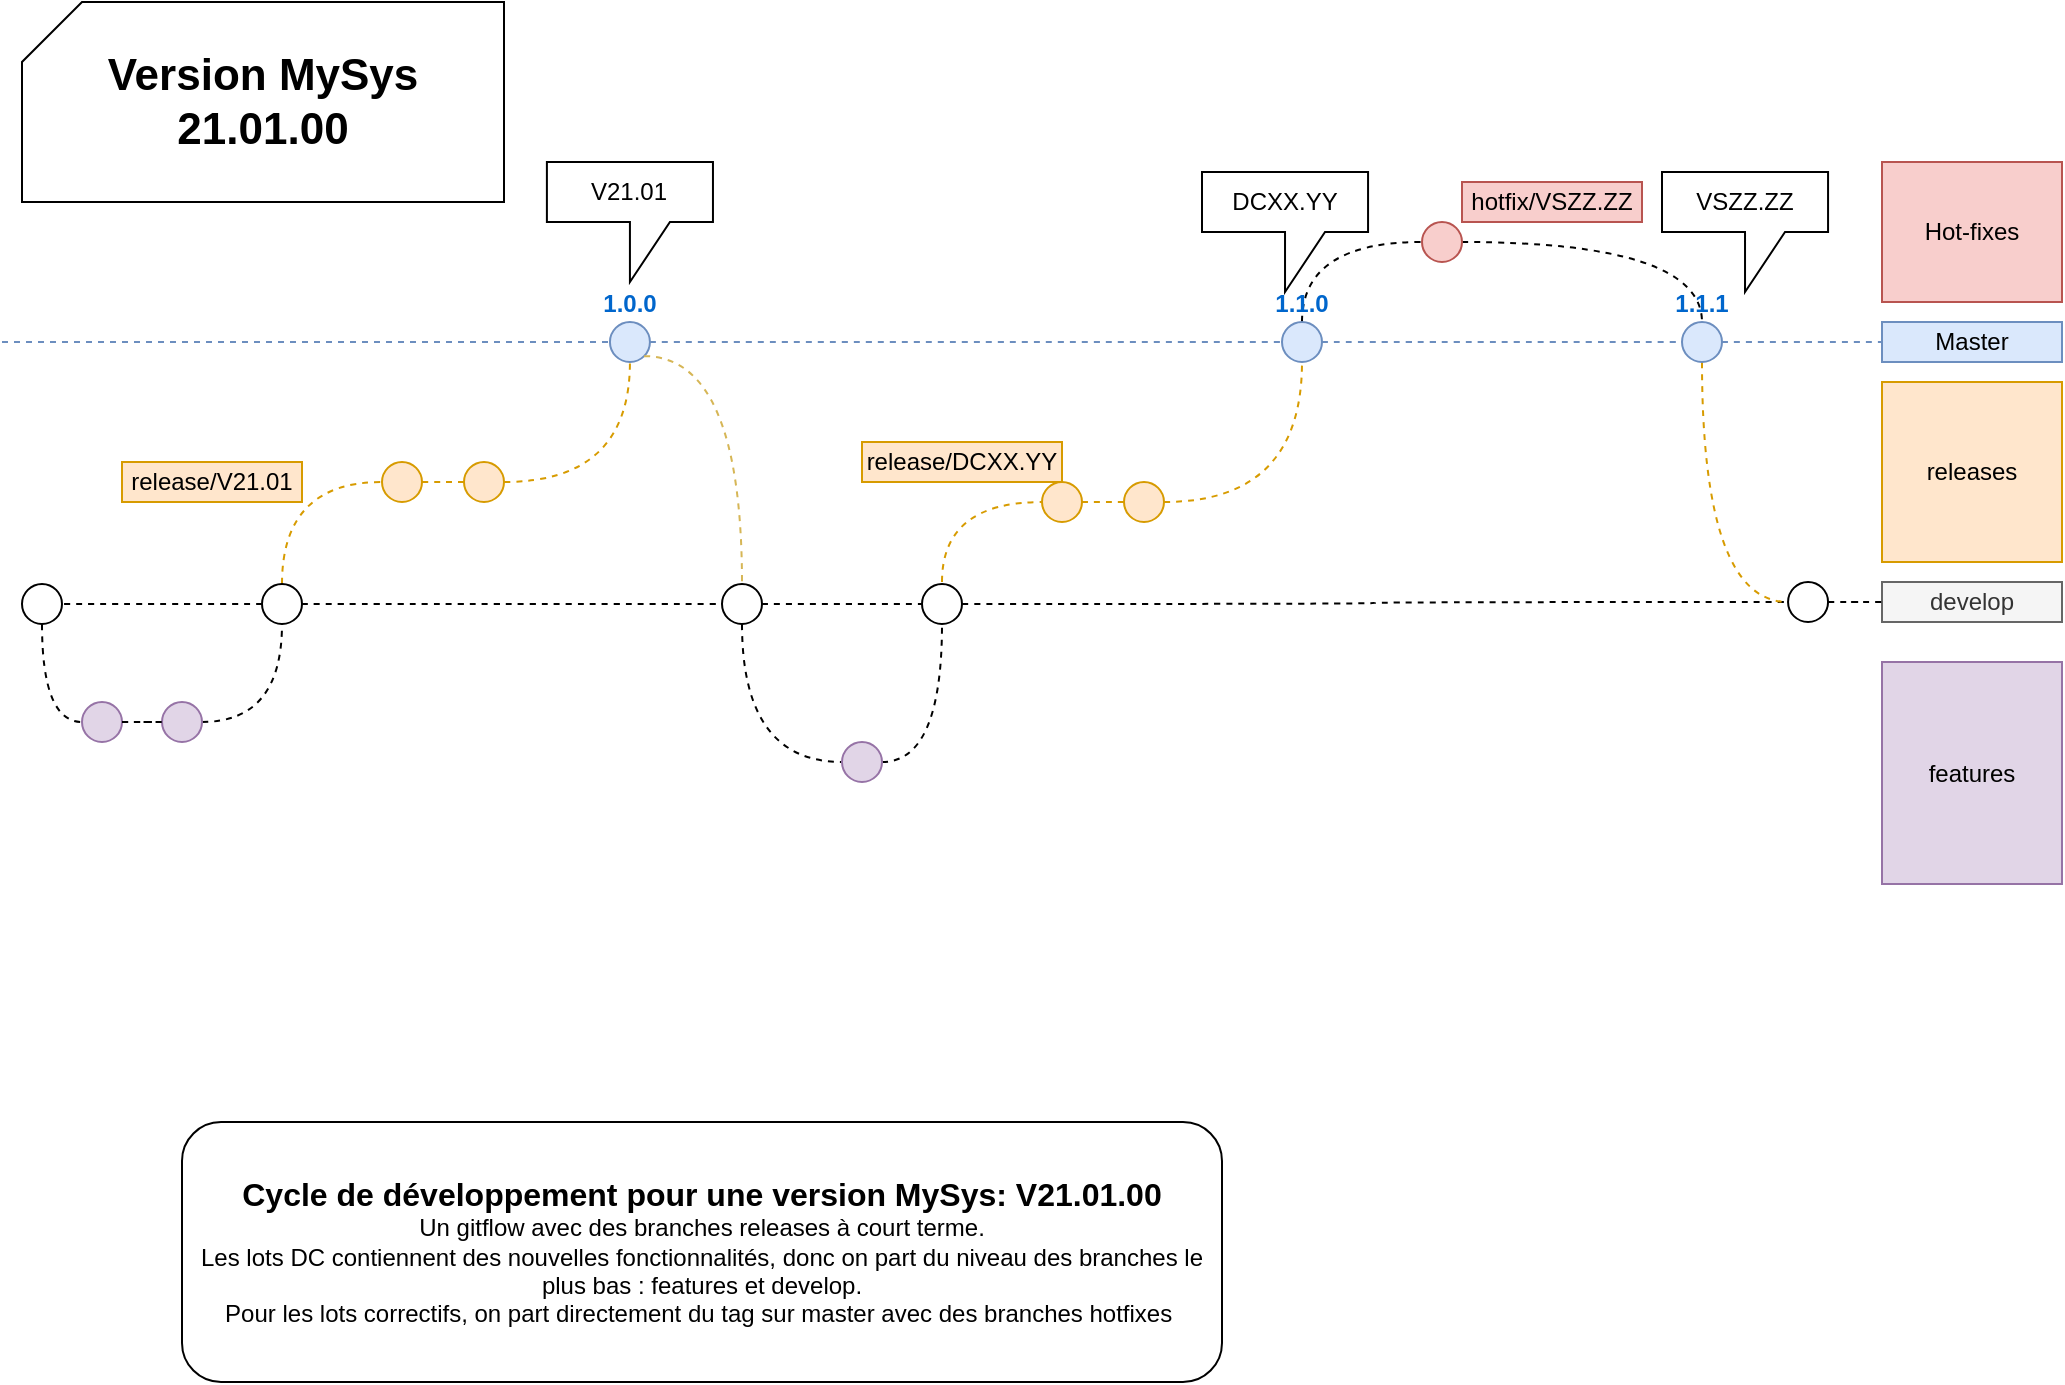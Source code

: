 <mxfile version="13.10.0" type="github" pages="5">
  <diagram name="V21.01" id="CAiqpney7QYIne7BvLJB">
    <mxGraphModel dx="1102" dy="533" grid="1" gridSize="10" guides="1" tooltips="1" connect="1" arrows="1" fold="1" page="1" pageScale="1" pageWidth="1169" pageHeight="827" math="0" shadow="0">
      <root>
        <mxCell id="46xnxFllRcmzvtGCd0vb-0" />
        <mxCell id="46xnxFllRcmzvtGCd0vb-1" parent="46xnxFllRcmzvtGCd0vb-0" />
        <mxCell id="46xnxFllRcmzvtGCd0vb-5" value="Master" style="text;html=1;strokeColor=#6c8ebf;fillColor=#dae8fc;align=center;verticalAlign=middle;whiteSpace=wrap;rounded=0;" parent="46xnxFllRcmzvtGCd0vb-1" vertex="1">
          <mxGeometry x="990" y="160" width="90" height="20" as="geometry" />
        </mxCell>
        <mxCell id="46xnxFllRcmzvtGCd0vb-10" value="Hot-fixes" style="text;html=1;strokeColor=#b85450;fillColor=#f8cecc;align=center;verticalAlign=middle;whiteSpace=wrap;rounded=0;" parent="46xnxFllRcmzvtGCd0vb-1" vertex="1">
          <mxGeometry x="990" y="80" width="90" height="70" as="geometry" />
        </mxCell>
        <mxCell id="6y1xAJ7a0zRgaMh8XxQY-8" value="" style="edgeStyle=orthogonalEdgeStyle;curved=1;rounded=0;sketch=0;orthogonalLoop=1;jettySize=auto;html=1;shadow=0;dashed=1;endArrow=none;endFill=0;fillColor=#dae8fc;strokeColor=#6c8ebf;" parent="46xnxFllRcmzvtGCd0vb-1" source="46xnxFllRcmzvtGCd0vb-23" target="6y1xAJ7a0zRgaMh8XxQY-7" edge="1">
          <mxGeometry relative="1" as="geometry" />
        </mxCell>
        <mxCell id="46xnxFllRcmzvtGCd0vb-23" value="1.0.0" style="ellipse;whiteSpace=wrap;html=1;aspect=fixed;fillColor=#dae8fc;strokeColor=#6c8ebf;fontStyle=1;labelPosition=center;verticalLabelPosition=top;align=center;verticalAlign=bottom;fontColor=#0066CC;direction=east;" parent="46xnxFllRcmzvtGCd0vb-1" vertex="1">
          <mxGeometry x="353.97" y="160" width="20" height="20" as="geometry" />
        </mxCell>
        <mxCell id="46xnxFllRcmzvtGCd0vb-24" value="" style="endArrow=none;dashed=1;html=1;fillColor=#dae8fc;strokeColor=#6c8ebf;" parent="46xnxFllRcmzvtGCd0vb-1" target="46xnxFllRcmzvtGCd0vb-23" edge="1">
          <mxGeometry width="50" height="50" relative="1" as="geometry">
            <mxPoint x="50" y="170" as="sourcePoint" />
            <mxPoint x="690" y="160" as="targetPoint" />
            <Array as="points" />
          </mxGeometry>
        </mxCell>
        <mxCell id="46xnxFllRcmzvtGCd0vb-26" value="releases" style="text;html=1;strokeColor=#d79b00;fillColor=#ffe6cc;align=center;verticalAlign=middle;whiteSpace=wrap;rounded=0;fontSize=12;" parent="46xnxFllRcmzvtGCd0vb-1" vertex="1">
          <mxGeometry x="990" y="190" width="90" height="90" as="geometry" />
        </mxCell>
        <mxCell id="79P04quMFGgAmsOIPXbY-18" style="edgeStyle=orthogonalEdgeStyle;curved=1;rounded=0;orthogonalLoop=1;jettySize=auto;html=1;exitX=0.5;exitY=0;exitDx=0;exitDy=0;dashed=1;endArrow=none;endFill=0;" parent="46xnxFllRcmzvtGCd0vb-1" source="46xnxFllRcmzvtGCd0vb-28" edge="1">
          <mxGeometry relative="1" as="geometry">
            <mxPoint x="140" y="351" as="targetPoint" />
          </mxGeometry>
        </mxCell>
        <mxCell id="79P04quMFGgAmsOIPXbY-16" style="edgeStyle=orthogonalEdgeStyle;curved=1;rounded=0;orthogonalLoop=1;jettySize=auto;html=1;exitX=1;exitY=0.5;exitDx=0;exitDy=0;dashed=1;endArrow=none;endFill=0;" parent="46xnxFllRcmzvtGCd0vb-1" source="46xnxFllRcmzvtGCd0vb-28" edge="1">
          <mxGeometry relative="1" as="geometry">
            <mxPoint x="150" y="360" as="targetPoint" />
          </mxGeometry>
        </mxCell>
        <mxCell id="79P04quMFGgAmsOIPXbY-17" style="edgeStyle=orthogonalEdgeStyle;curved=1;rounded=0;orthogonalLoop=1;jettySize=auto;html=1;dashed=1;endArrow=none;endFill=0;" parent="46xnxFllRcmzvtGCd0vb-1" source="46xnxFllRcmzvtGCd0vb-35" edge="1">
          <mxGeometry relative="1" as="geometry">
            <mxPoint x="130" y="360" as="targetPoint" />
          </mxGeometry>
        </mxCell>
        <mxCell id="46xnxFllRcmzvtGCd0vb-35" value="&lt;div style=&quot;text-align: justify&quot;&gt;&lt;br&gt;&lt;/div&gt;" style="ellipse;whiteSpace=wrap;html=1;aspect=fixed;fontSize=10;fillColor=#e1d5e7;strokeColor=#9673a6;verticalAlign=top;labelPosition=left;verticalLabelPosition=bottom;align=right;horizontal=1;fontColor=#A680B8;spacing=0;spacingBottom=2;spacingLeft=0;spacingTop=-8;" parent="46xnxFllRcmzvtGCd0vb-1" vertex="1">
          <mxGeometry x="90" y="350" width="20" height="20" as="geometry" />
        </mxCell>
        <mxCell id="46xnxFllRcmzvtGCd0vb-36" value="develop" style="text;html=1;strokeColor=#666666;fillColor=#f5f5f5;align=center;verticalAlign=middle;whiteSpace=wrap;rounded=0;fontColor=#333333;" parent="46xnxFllRcmzvtGCd0vb-1" vertex="1">
          <mxGeometry x="990" y="290" width="90" height="20" as="geometry" />
        </mxCell>
        <mxCell id="46xnxFllRcmzvtGCd0vb-97" style="edgeStyle=orthogonalEdgeStyle;rounded=1;orthogonalLoop=1;jettySize=auto;html=1;dashed=1;endArrow=none;endFill=0;fontSize=10;fontColor=#FFB570;fillColor=#e1d5e7;entryX=0;entryY=0.5;entryDx=0;entryDy=0;strokeColor=#E6D0DE;exitX=1;exitY=0.5;exitDx=0;exitDy=0;" parent="46xnxFllRcmzvtGCd0vb-1" edge="1">
          <mxGeometry relative="1" as="geometry">
            <Array as="points" />
            <mxPoint x="493.51" y="648" as="sourcePoint" />
            <mxPoint x="513.48" y="648" as="targetPoint" />
          </mxGeometry>
        </mxCell>
        <mxCell id="46xnxFllRcmzvtGCd0vb-100" value="features" style="text;html=1;strokeColor=#9673a6;fillColor=#e1d5e7;align=center;verticalAlign=middle;whiteSpace=wrap;rounded=0;" parent="46xnxFllRcmzvtGCd0vb-1" vertex="1">
          <mxGeometry x="990" y="330" width="90" height="111" as="geometry" />
        </mxCell>
        <mxCell id="46xnxFllRcmzvtGCd0vb-108" value="&lt;b&gt;&lt;font style=&quot;font-size: 22px&quot;&gt;Version MySys 21.01.00&lt;/font&gt;&lt;/b&gt;" style="shape=card;whiteSpace=wrap;html=1;" parent="46xnxFllRcmzvtGCd0vb-1" vertex="1">
          <mxGeometry x="60" width="241" height="100" as="geometry" />
        </mxCell>
        <mxCell id="79P04quMFGgAmsOIPXbY-13" style="edgeStyle=orthogonalEdgeStyle;curved=1;rounded=0;orthogonalLoop=1;jettySize=auto;html=1;exitX=0.5;exitY=1;exitDx=0;exitDy=0;entryX=0;entryY=0.5;entryDx=0;entryDy=0;dashed=1;endArrow=none;endFill=0;" parent="46xnxFllRcmzvtGCd0vb-1" source="46xnxFllRcmzvtGCd0vb-33" target="46xnxFllRcmzvtGCd0vb-35" edge="1">
          <mxGeometry relative="1" as="geometry" />
        </mxCell>
        <mxCell id="46xnxFllRcmzvtGCd0vb-33" value="" style="ellipse;whiteSpace=wrap;html=1;aspect=fixed;fontSize=12;fillColor=#FFFFFF;" parent="46xnxFllRcmzvtGCd0vb-1" vertex="1">
          <mxGeometry x="60" y="291" width="20" height="20" as="geometry" />
        </mxCell>
        <mxCell id="79P04quMFGgAmsOIPXbY-6" value="" style="endArrow=none;dashed=1;html=1;fillColor=#dae8fc;strokeColor=#6c8ebf;" parent="46xnxFllRcmzvtGCd0vb-1" edge="1">
          <mxGeometry width="50" height="50" relative="1" as="geometry">
            <mxPoint x="460" y="170" as="sourcePoint" />
            <mxPoint x="460" y="170" as="targetPoint" />
          </mxGeometry>
        </mxCell>
        <mxCell id="79P04quMFGgAmsOIPXbY-8" value="V21.01" style="shape=callout;whiteSpace=wrap;html=1;perimeter=calloutPerimeter;" parent="46xnxFllRcmzvtGCd0vb-1" vertex="1">
          <mxGeometry x="322.45" y="80" width="83.03" height="60" as="geometry" />
        </mxCell>
        <mxCell id="79P04quMFGgAmsOIPXbY-21" value="" style="edgeStyle=orthogonalEdgeStyle;curved=1;rounded=0;orthogonalLoop=1;jettySize=auto;html=1;dashed=1;endArrow=none;endFill=0;" parent="46xnxFllRcmzvtGCd0vb-1" source="46xnxFllRcmzvtGCd0vb-28" target="79P04quMFGgAmsOIPXbY-20" edge="1">
          <mxGeometry relative="1" as="geometry" />
        </mxCell>
        <mxCell id="46xnxFllRcmzvtGCd0vb-28" value="" style="ellipse;whiteSpace=wrap;html=1;aspect=fixed;fontSize=10;fillColor=#e1d5e7;strokeColor=#9673a6;" parent="46xnxFllRcmzvtGCd0vb-1" vertex="1">
          <mxGeometry x="130" y="350" width="20" height="20" as="geometry" />
        </mxCell>
        <mxCell id="79P04quMFGgAmsOIPXbY-19" style="edgeStyle=orthogonalEdgeStyle;curved=1;rounded=0;orthogonalLoop=1;jettySize=auto;html=1;exitX=1;exitY=0.5;exitDx=0;exitDy=0;dashed=1;endArrow=none;endFill=0;" parent="46xnxFllRcmzvtGCd0vb-1" source="46xnxFllRcmzvtGCd0vb-35" target="46xnxFllRcmzvtGCd0vb-28" edge="1">
          <mxGeometry relative="1" as="geometry">
            <mxPoint x="110" y="360" as="sourcePoint" />
            <mxPoint x="150" y="360" as="targetPoint" />
          </mxGeometry>
        </mxCell>
        <mxCell id="yrd6jnD9zKqD5jpfn4U5-3" value="" style="edgeStyle=orthogonalEdgeStyle;curved=1;rounded=0;sketch=0;orthogonalLoop=1;jettySize=auto;html=1;shadow=0;dashed=1;endArrow=none;endFill=0;fillColor=#ffe6cc;strokeColor=#d79b00;" parent="46xnxFllRcmzvtGCd0vb-1" source="79P04quMFGgAmsOIPXbY-20" target="yrd6jnD9zKqD5jpfn4U5-2" edge="1">
          <mxGeometry relative="1" as="geometry">
            <Array as="points">
              <mxPoint x="190" y="240" />
            </Array>
          </mxGeometry>
        </mxCell>
        <mxCell id="6y1xAJ7a0zRgaMh8XxQY-0" value="" style="edgeStyle=orthogonalEdgeStyle;curved=1;rounded=0;sketch=0;orthogonalLoop=1;jettySize=auto;html=1;shadow=0;dashed=1;endArrow=none;endFill=0;" parent="46xnxFllRcmzvtGCd0vb-1" source="79P04quMFGgAmsOIPXbY-20" target="46xnxFllRcmzvtGCd0vb-33" edge="1">
          <mxGeometry relative="1" as="geometry" />
        </mxCell>
        <mxCell id="6y1xAJ7a0zRgaMh8XxQY-2" value="" style="edgeStyle=orthogonalEdgeStyle;curved=1;rounded=0;sketch=0;orthogonalLoop=1;jettySize=auto;html=1;shadow=0;dashed=1;endArrow=none;endFill=0;entryX=0;entryY=0.5;entryDx=0;entryDy=0;" parent="46xnxFllRcmzvtGCd0vb-1" source="79P04quMFGgAmsOIPXbY-20" target="yrd6jnD9zKqD5jpfn4U5-12" edge="1">
          <mxGeometry relative="1" as="geometry">
            <mxPoint x="280" y="301" as="targetPoint" />
          </mxGeometry>
        </mxCell>
        <mxCell id="79P04quMFGgAmsOIPXbY-20" value="" style="ellipse;whiteSpace=wrap;html=1;aspect=fixed;fontSize=10;" parent="46xnxFllRcmzvtGCd0vb-1" vertex="1">
          <mxGeometry x="180" y="291" width="20" height="20" as="geometry" />
        </mxCell>
        <mxCell id="yrd6jnD9zKqD5jpfn4U5-6" value="" style="edgeStyle=orthogonalEdgeStyle;curved=1;rounded=0;sketch=0;orthogonalLoop=1;jettySize=auto;html=1;shadow=0;dashed=1;endArrow=none;endFill=0;fillColor=#ffe6cc;strokeColor=#d79b00;" parent="46xnxFllRcmzvtGCd0vb-1" source="yrd6jnD9zKqD5jpfn4U5-2" target="yrd6jnD9zKqD5jpfn4U5-5" edge="1">
          <mxGeometry relative="1" as="geometry" />
        </mxCell>
        <mxCell id="yrd6jnD9zKqD5jpfn4U5-2" value="" style="ellipse;whiteSpace=wrap;html=1;aspect=fixed;fontSize=10;fillColor=#ffe6cc;strokeColor=#d79b00;" parent="46xnxFllRcmzvtGCd0vb-1" vertex="1">
          <mxGeometry x="240" y="230" width="20" height="20" as="geometry" />
        </mxCell>
        <mxCell id="yrd6jnD9zKqD5jpfn4U5-7" value="" style="edgeStyle=orthogonalEdgeStyle;curved=1;rounded=0;sketch=0;orthogonalLoop=1;jettySize=auto;html=1;shadow=0;dashed=1;endArrow=none;endFill=0;entryX=0.5;entryY=1;entryDx=0;entryDy=0;fillColor=#ffe6cc;strokeColor=#d79b00;" parent="46xnxFllRcmzvtGCd0vb-1" source="yrd6jnD9zKqD5jpfn4U5-5" target="46xnxFllRcmzvtGCd0vb-23" edge="1">
          <mxGeometry relative="1" as="geometry">
            <mxPoint x="359" y="180" as="targetPoint" />
          </mxGeometry>
        </mxCell>
        <mxCell id="yrd6jnD9zKqD5jpfn4U5-13" value="" style="edgeStyle=orthogonalEdgeStyle;curved=1;rounded=0;sketch=0;orthogonalLoop=1;jettySize=auto;html=1;shadow=0;dashed=1;endArrow=none;endFill=0;exitX=1;exitY=1;exitDx=0;exitDy=0;fillColor=#fff2cc;strokeColor=#d6b656;" parent="46xnxFllRcmzvtGCd0vb-1" source="46xnxFllRcmzvtGCd0vb-23" target="yrd6jnD9zKqD5jpfn4U5-12" edge="1">
          <mxGeometry relative="1" as="geometry" />
        </mxCell>
        <mxCell id="yrd6jnD9zKqD5jpfn4U5-5" value="" style="ellipse;whiteSpace=wrap;html=1;aspect=fixed;fontSize=10;fillColor=#ffe6cc;strokeColor=#d79b00;" parent="46xnxFllRcmzvtGCd0vb-1" vertex="1">
          <mxGeometry x="281" y="230" width="20" height="20" as="geometry" />
        </mxCell>
        <mxCell id="yrd6jnD9zKqD5jpfn4U5-11" value="release/V21.01" style="text;html=1;strokeColor=#d79b00;fillColor=#ffe6cc;align=center;verticalAlign=middle;whiteSpace=wrap;rounded=0;fontSize=12;" parent="46xnxFllRcmzvtGCd0vb-1" vertex="1">
          <mxGeometry x="110" y="230" width="90" height="20" as="geometry" />
        </mxCell>
        <mxCell id="6y1xAJ7a0zRgaMh8XxQY-11" value="" style="edgeStyle=orthogonalEdgeStyle;curved=1;rounded=0;sketch=0;orthogonalLoop=1;jettySize=auto;html=1;shadow=0;dashed=1;endArrow=none;endFill=0;" parent="46xnxFllRcmzvtGCd0vb-1" source="yrd6jnD9zKqD5jpfn4U5-12" target="6y1xAJ7a0zRgaMh8XxQY-10" edge="1">
          <mxGeometry relative="1" as="geometry" />
        </mxCell>
        <mxCell id="6y1xAJ7a0zRgaMh8XxQY-13" value="" style="edgeStyle=orthogonalEdgeStyle;curved=1;rounded=0;sketch=0;orthogonalLoop=1;jettySize=auto;html=1;shadow=0;dashed=1;endArrow=none;endFill=0;" parent="46xnxFllRcmzvtGCd0vb-1" source="yrd6jnD9zKqD5jpfn4U5-12" target="6y1xAJ7a0zRgaMh8XxQY-12" edge="1">
          <mxGeometry relative="1" as="geometry">
            <Array as="points">
              <mxPoint x="420" y="380" />
            </Array>
          </mxGeometry>
        </mxCell>
        <mxCell id="yrd6jnD9zKqD5jpfn4U5-12" value="" style="ellipse;whiteSpace=wrap;html=1;aspect=fixed;fontSize=10;" parent="46xnxFllRcmzvtGCd0vb-1" vertex="1">
          <mxGeometry x="410" y="291" width="20" height="20" as="geometry" />
        </mxCell>
        <mxCell id="6y1xAJ7a0zRgaMh8XxQY-30" value="" style="edgeStyle=orthogonalEdgeStyle;curved=1;rounded=0;sketch=0;orthogonalLoop=1;jettySize=auto;html=1;shadow=0;dashed=1;endArrow=none;endFill=0;" parent="46xnxFllRcmzvtGCd0vb-1" source="6y1xAJ7a0zRgaMh8XxQY-7" target="6y1xAJ7a0zRgaMh8XxQY-29" edge="1">
          <mxGeometry relative="1" as="geometry">
            <Array as="points">
              <mxPoint x="700" y="120" />
            </Array>
          </mxGeometry>
        </mxCell>
        <mxCell id="6y1xAJ7a0zRgaMh8XxQY-33" style="edgeStyle=orthogonalEdgeStyle;curved=1;rounded=0;sketch=0;orthogonalLoop=1;jettySize=auto;html=1;exitX=1;exitY=0.5;exitDx=0;exitDy=0;entryX=0.5;entryY=1;entryDx=0;entryDy=0;shadow=0;dashed=1;endArrow=none;endFill=0;fillColor=#dae8fc;strokeColor=#6c8ebf;" parent="46xnxFllRcmzvtGCd0vb-1" source="6y1xAJ7a0zRgaMh8XxQY-7" target="6y1xAJ7a0zRgaMh8XxQY-31" edge="1">
          <mxGeometry relative="1" as="geometry" />
        </mxCell>
        <mxCell id="6y1xAJ7a0zRgaMh8XxQY-7" value="1.1.0" style="ellipse;whiteSpace=wrap;html=1;aspect=fixed;fillColor=#dae8fc;strokeColor=#6c8ebf;fontStyle=1;labelPosition=center;verticalLabelPosition=top;align=center;verticalAlign=bottom;fontColor=#0066CC;direction=east;" parent="46xnxFllRcmzvtGCd0vb-1" vertex="1">
          <mxGeometry x="690" y="160" width="20" height="20" as="geometry" />
        </mxCell>
        <mxCell id="6y1xAJ7a0zRgaMh8XxQY-37" value="" style="edgeStyle=orthogonalEdgeStyle;curved=1;rounded=0;sketch=0;orthogonalLoop=1;jettySize=auto;html=1;shadow=0;dashed=1;endArrow=none;endFill=0;" parent="46xnxFllRcmzvtGCd0vb-1" source="6y1xAJ7a0zRgaMh8XxQY-10" target="6y1xAJ7a0zRgaMh8XxQY-36" edge="1">
          <mxGeometry relative="1" as="geometry" />
        </mxCell>
        <mxCell id="6y1xAJ7a0zRgaMh8XxQY-10" value="" style="ellipse;whiteSpace=wrap;html=1;aspect=fixed;fontSize=10;" parent="46xnxFllRcmzvtGCd0vb-1" vertex="1">
          <mxGeometry x="510" y="291" width="20" height="20" as="geometry" />
        </mxCell>
        <mxCell id="6y1xAJ7a0zRgaMh8XxQY-16" value="" style="edgeStyle=orthogonalEdgeStyle;curved=1;rounded=0;sketch=0;orthogonalLoop=1;jettySize=auto;html=1;shadow=0;dashed=1;endArrow=none;endFill=0;entryX=0.5;entryY=1;entryDx=0;entryDy=0;" parent="46xnxFllRcmzvtGCd0vb-1" source="6y1xAJ7a0zRgaMh8XxQY-12" target="6y1xAJ7a0zRgaMh8XxQY-10" edge="1">
          <mxGeometry relative="1" as="geometry">
            <mxPoint x="540" y="385.5" as="targetPoint" />
          </mxGeometry>
        </mxCell>
        <mxCell id="6y1xAJ7a0zRgaMh8XxQY-12" value="" style="ellipse;whiteSpace=wrap;html=1;aspect=fixed;fontSize=10;direction=east;fillColor=#e1d5e7;strokeColor=#9673a6;" parent="46xnxFllRcmzvtGCd0vb-1" vertex="1">
          <mxGeometry x="470" y="370" width="20" height="20" as="geometry" />
        </mxCell>
        <mxCell id="6y1xAJ7a0zRgaMh8XxQY-20" value="" style="edgeStyle=orthogonalEdgeStyle;curved=1;rounded=0;sketch=0;orthogonalLoop=1;jettySize=auto;html=1;shadow=0;dashed=1;endArrow=none;endFill=0;fillColor=#ffe6cc;strokeColor=#d79b00;" parent="46xnxFllRcmzvtGCd0vb-1" target="6y1xAJ7a0zRgaMh8XxQY-21" edge="1">
          <mxGeometry relative="1" as="geometry">
            <mxPoint x="520" y="290" as="sourcePoint" />
            <Array as="points">
              <mxPoint x="520" y="250" />
            </Array>
          </mxGeometry>
        </mxCell>
        <mxCell id="6y1xAJ7a0zRgaMh8XxQY-25" style="edgeStyle=orthogonalEdgeStyle;curved=1;rounded=0;sketch=0;orthogonalLoop=1;jettySize=auto;html=1;exitX=1;exitY=0.5;exitDx=0;exitDy=0;entryX=0;entryY=0.5;entryDx=0;entryDy=0;shadow=0;dashed=1;endArrow=none;endFill=0;fillColor=#ffe6cc;strokeColor=#d79b00;" parent="46xnxFllRcmzvtGCd0vb-1" source="6y1xAJ7a0zRgaMh8XxQY-21" target="6y1xAJ7a0zRgaMh8XxQY-23" edge="1">
          <mxGeometry relative="1" as="geometry" />
        </mxCell>
        <mxCell id="6y1xAJ7a0zRgaMh8XxQY-21" value="" style="ellipse;whiteSpace=wrap;html=1;aspect=fixed;fontSize=10;fillColor=#ffe6cc;strokeColor=#d79b00;" parent="46xnxFllRcmzvtGCd0vb-1" vertex="1">
          <mxGeometry x="570" y="240" width="20" height="20" as="geometry" />
        </mxCell>
        <mxCell id="6y1xAJ7a0zRgaMh8XxQY-22" value="" style="edgeStyle=orthogonalEdgeStyle;curved=1;rounded=0;sketch=0;orthogonalLoop=1;jettySize=auto;html=1;shadow=0;dashed=1;endArrow=none;endFill=0;entryX=0.5;entryY=1;entryDx=0;entryDy=0;fillColor=#ffe6cc;strokeColor=#d79b00;" parent="46xnxFllRcmzvtGCd0vb-1" source="6y1xAJ7a0zRgaMh8XxQY-23" target="6y1xAJ7a0zRgaMh8XxQY-7" edge="1">
          <mxGeometry relative="1" as="geometry">
            <mxPoint x="693.97" y="190" as="targetPoint" />
          </mxGeometry>
        </mxCell>
        <mxCell id="6y1xAJ7a0zRgaMh8XxQY-23" value="" style="ellipse;whiteSpace=wrap;html=1;aspect=fixed;fontSize=10;fillColor=#ffe6cc;strokeColor=#d79b00;" parent="46xnxFllRcmzvtGCd0vb-1" vertex="1">
          <mxGeometry x="611" y="240" width="20" height="20" as="geometry" />
        </mxCell>
        <mxCell id="6y1xAJ7a0zRgaMh8XxQY-26" value="release/DCXX.YY" style="text;html=1;strokeColor=#d79b00;fillColor=#ffe6cc;align=center;verticalAlign=middle;whiteSpace=wrap;rounded=0;fontSize=12;" parent="46xnxFllRcmzvtGCd0vb-1" vertex="1">
          <mxGeometry x="480" y="220" width="100" height="20" as="geometry" />
        </mxCell>
        <mxCell id="6y1xAJ7a0zRgaMh8XxQY-28" value="DCXX.YY" style="shape=callout;whiteSpace=wrap;html=1;perimeter=calloutPerimeter;" parent="46xnxFllRcmzvtGCd0vb-1" vertex="1">
          <mxGeometry x="650" y="85" width="83.03" height="60" as="geometry" />
        </mxCell>
        <mxCell id="6y1xAJ7a0zRgaMh8XxQY-32" value="" style="edgeStyle=orthogonalEdgeStyle;curved=1;rounded=0;sketch=0;orthogonalLoop=1;jettySize=auto;html=1;shadow=0;dashed=1;endArrow=none;endFill=0;" parent="46xnxFllRcmzvtGCd0vb-1" source="6y1xAJ7a0zRgaMh8XxQY-29" target="6y1xAJ7a0zRgaMh8XxQY-31" edge="1">
          <mxGeometry relative="1" as="geometry" />
        </mxCell>
        <mxCell id="6y1xAJ7a0zRgaMh8XxQY-29" value="" style="ellipse;whiteSpace=wrap;html=1;aspect=fixed;fillColor=#f8cecc;strokeColor=#b85450;fontStyle=1;labelPosition=center;verticalLabelPosition=top;align=center;verticalAlign=bottom;direction=south;" parent="46xnxFllRcmzvtGCd0vb-1" vertex="1">
          <mxGeometry x="760" y="110" width="20" height="20" as="geometry" />
        </mxCell>
        <mxCell id="6y1xAJ7a0zRgaMh8XxQY-38" value="" style="edgeStyle=orthogonalEdgeStyle;curved=1;rounded=0;sketch=0;orthogonalLoop=1;jettySize=auto;html=1;shadow=0;dashed=1;endArrow=none;endFill=0;fillColor=#ffe6cc;strokeColor=#d79b00;" parent="46xnxFllRcmzvtGCd0vb-1" source="6y1xAJ7a0zRgaMh8XxQY-31" target="6y1xAJ7a0zRgaMh8XxQY-36" edge="1">
          <mxGeometry relative="1" as="geometry">
            <Array as="points">
              <mxPoint x="900" y="300" />
            </Array>
          </mxGeometry>
        </mxCell>
        <mxCell id="6y1xAJ7a0zRgaMh8XxQY-42" style="edgeStyle=orthogonalEdgeStyle;curved=1;rounded=0;sketch=0;orthogonalLoop=1;jettySize=auto;html=1;exitX=0.5;exitY=0;exitDx=0;exitDy=0;shadow=0;dashed=1;endArrow=none;endFill=0;fillColor=#dae8fc;strokeColor=#6c8ebf;" parent="46xnxFllRcmzvtGCd0vb-1" source="6y1xAJ7a0zRgaMh8XxQY-31" target="46xnxFllRcmzvtGCd0vb-5" edge="1">
          <mxGeometry relative="1" as="geometry" />
        </mxCell>
        <mxCell id="6y1xAJ7a0zRgaMh8XxQY-31" value="1.1.1" style="ellipse;whiteSpace=wrap;html=1;aspect=fixed;fillColor=#dae8fc;strokeColor=#6c8ebf;fontStyle=1;labelPosition=center;verticalLabelPosition=top;align=center;verticalAlign=bottom;fontColor=#0066CC;direction=south;" parent="46xnxFllRcmzvtGCd0vb-1" vertex="1">
          <mxGeometry x="890" y="160" width="20" height="20" as="geometry" />
        </mxCell>
        <mxCell id="6y1xAJ7a0zRgaMh8XxQY-34" value="hotfix/VSZZ.ZZ" style="text;html=1;strokeColor=#b85450;fillColor=#f8cecc;align=center;verticalAlign=middle;whiteSpace=wrap;rounded=0;" parent="46xnxFllRcmzvtGCd0vb-1" vertex="1">
          <mxGeometry x="780" y="90" width="90" height="20" as="geometry" />
        </mxCell>
        <mxCell id="6y1xAJ7a0zRgaMh8XxQY-35" value="VSZZ.ZZ" style="shape=callout;whiteSpace=wrap;html=1;perimeter=calloutPerimeter;" parent="46xnxFllRcmzvtGCd0vb-1" vertex="1">
          <mxGeometry x="880" y="85" width="83.03" height="60" as="geometry" />
        </mxCell>
        <mxCell id="6y1xAJ7a0zRgaMh8XxQY-43" style="edgeStyle=orthogonalEdgeStyle;curved=1;rounded=0;sketch=0;orthogonalLoop=1;jettySize=auto;html=1;exitX=1;exitY=0.5;exitDx=0;exitDy=0;shadow=0;dashed=1;endArrow=none;endFill=0;" parent="46xnxFllRcmzvtGCd0vb-1" source="6y1xAJ7a0zRgaMh8XxQY-36" target="46xnxFllRcmzvtGCd0vb-36" edge="1">
          <mxGeometry relative="1" as="geometry" />
        </mxCell>
        <mxCell id="6y1xAJ7a0zRgaMh8XxQY-36" value="" style="ellipse;whiteSpace=wrap;html=1;aspect=fixed;fontSize=10;" parent="46xnxFllRcmzvtGCd0vb-1" vertex="1">
          <mxGeometry x="943.03" y="290" width="20" height="20" as="geometry" />
        </mxCell>
        <mxCell id="0EmAz39eYyI4uLoAzbAh-0" value="&lt;b&gt;&lt;font style=&quot;font-size: 16px&quot;&gt;Cycle de développement pour une version MySys: V21.01.00&lt;/font&gt;&lt;/b&gt;&lt;br&gt;Un gitflow avec des branches releases à court terme.&lt;br&gt;Les lots DC contiennent des nouvelles fonctionnalités, donc on part du niveau des branches le plus bas : features et develop.&lt;br&gt;Pour les lots correctifs, on part directement du tag sur master avec des branches hotfixes&amp;nbsp;" style="rounded=1;whiteSpace=wrap;html=1;" parent="46xnxFllRcmzvtGCd0vb-1" vertex="1">
          <mxGeometry x="140" y="560" width="520" height="130" as="geometry" />
        </mxCell>
      </root>
    </mxGraphModel>
  </diagram>
  <diagram name="V21.01 // V21.05" id="5Um-0SX0eJPdjNA97xMk">
    <mxGraphModel dx="1102" dy="533" grid="1" gridSize="10" guides="1" tooltips="1" connect="1" arrows="1" fold="1" page="1" pageScale="1" pageWidth="1169" pageHeight="827" math="0" shadow="0">
      <root>
        <mxCell id="3nRolPimsFXKPVsyJIWw-0" />
        <mxCell id="3nRolPimsFXKPVsyJIWw-1" parent="3nRolPimsFXKPVsyJIWw-0" />
        <mxCell id="3nRolPimsFXKPVsyJIWw-2" value="Master" style="text;html=1;strokeColor=#6c8ebf;fillColor=#dae8fc;align=center;verticalAlign=middle;whiteSpace=wrap;rounded=0;" parent="3nRolPimsFXKPVsyJIWw-1" vertex="1">
          <mxGeometry x="990" y="160" width="90" height="20" as="geometry" />
        </mxCell>
        <mxCell id="3nRolPimsFXKPVsyJIWw-3" value="Hot-fixes" style="text;html=1;strokeColor=#b85450;fillColor=#f8cecc;align=center;verticalAlign=middle;whiteSpace=wrap;rounded=0;" parent="3nRolPimsFXKPVsyJIWw-1" vertex="1">
          <mxGeometry x="990" y="80" width="90" height="70" as="geometry" />
        </mxCell>
        <mxCell id="3nRolPimsFXKPVsyJIWw-4" value="" style="edgeStyle=orthogonalEdgeStyle;curved=1;rounded=0;sketch=0;orthogonalLoop=1;jettySize=auto;html=1;shadow=0;dashed=1;endArrow=none;endFill=0;fillColor=#dae8fc;strokeColor=#6c8ebf;" parent="3nRolPimsFXKPVsyJIWw-1" source="3nRolPimsFXKPVsyJIWw-5" target="3nRolPimsFXKPVsyJIWw-38" edge="1">
          <mxGeometry relative="1" as="geometry" />
        </mxCell>
        <mxCell id="3nRolPimsFXKPVsyJIWw-5" value="1.0.0" style="ellipse;whiteSpace=wrap;html=1;aspect=fixed;fillColor=#dae8fc;strokeColor=#6c8ebf;fontStyle=1;labelPosition=center;verticalLabelPosition=top;align=center;verticalAlign=bottom;fontColor=#0066CC;direction=east;" parent="3nRolPimsFXKPVsyJIWw-1" vertex="1">
          <mxGeometry x="353.97" y="160" width="20" height="20" as="geometry" />
        </mxCell>
        <mxCell id="3nRolPimsFXKPVsyJIWw-6" value="" style="endArrow=none;dashed=1;html=1;fillColor=#dae8fc;strokeColor=#6c8ebf;" parent="3nRolPimsFXKPVsyJIWw-1" target="3nRolPimsFXKPVsyJIWw-5" edge="1">
          <mxGeometry width="50" height="50" relative="1" as="geometry">
            <mxPoint x="50" y="170" as="sourcePoint" />
            <mxPoint x="690" y="160" as="targetPoint" />
            <Array as="points" />
          </mxGeometry>
        </mxCell>
        <mxCell id="3nRolPimsFXKPVsyJIWw-7" value="releases" style="text;html=1;strokeColor=#d79b00;fillColor=#ffe6cc;align=center;verticalAlign=middle;whiteSpace=wrap;rounded=0;fontSize=12;" parent="3nRolPimsFXKPVsyJIWw-1" vertex="1">
          <mxGeometry x="990" y="190" width="90" height="90" as="geometry" />
        </mxCell>
        <mxCell id="3nRolPimsFXKPVsyJIWw-8" style="edgeStyle=orthogonalEdgeStyle;curved=1;rounded=0;orthogonalLoop=1;jettySize=auto;html=1;exitX=0.5;exitY=0;exitDx=0;exitDy=0;dashed=1;endArrow=none;endFill=0;" parent="3nRolPimsFXKPVsyJIWw-1" source="3nRolPimsFXKPVsyJIWw-21" edge="1">
          <mxGeometry relative="1" as="geometry">
            <mxPoint x="140" y="351" as="targetPoint" />
          </mxGeometry>
        </mxCell>
        <mxCell id="3nRolPimsFXKPVsyJIWw-9" style="edgeStyle=orthogonalEdgeStyle;curved=1;rounded=0;orthogonalLoop=1;jettySize=auto;html=1;exitX=1;exitY=0.5;exitDx=0;exitDy=0;dashed=1;endArrow=none;endFill=0;" parent="3nRolPimsFXKPVsyJIWw-1" source="3nRolPimsFXKPVsyJIWw-21" edge="1">
          <mxGeometry relative="1" as="geometry">
            <mxPoint x="150" y="360" as="targetPoint" />
          </mxGeometry>
        </mxCell>
        <mxCell id="3nRolPimsFXKPVsyJIWw-10" style="edgeStyle=orthogonalEdgeStyle;curved=1;rounded=0;orthogonalLoop=1;jettySize=auto;html=1;dashed=1;endArrow=none;endFill=0;" parent="3nRolPimsFXKPVsyJIWw-1" source="3nRolPimsFXKPVsyJIWw-11" edge="1">
          <mxGeometry relative="1" as="geometry">
            <mxPoint x="130" y="360" as="targetPoint" />
          </mxGeometry>
        </mxCell>
        <mxCell id="3nRolPimsFXKPVsyJIWw-11" value="&lt;div style=&quot;text-align: justify&quot;&gt;&lt;span&gt;a&lt;/span&gt;&lt;/div&gt;" style="ellipse;whiteSpace=wrap;html=1;aspect=fixed;fontSize=10;fillColor=#e1d5e7;strokeColor=#9673a6;verticalAlign=top;labelPosition=left;verticalLabelPosition=bottom;align=right;horizontal=1;fontColor=#A680B8;spacing=0;spacingBottom=2;spacingLeft=0;spacingTop=-8;" parent="3nRolPimsFXKPVsyJIWw-1" vertex="1">
          <mxGeometry x="90" y="350" width="20" height="20" as="geometry" />
        </mxCell>
        <mxCell id="3nRolPimsFXKPVsyJIWw-12" value="develop" style="text;html=1;strokeColor=#666666;fillColor=#f5f5f5;align=center;verticalAlign=middle;whiteSpace=wrap;rounded=0;fontColor=#333333;" parent="3nRolPimsFXKPVsyJIWw-1" vertex="1">
          <mxGeometry x="990" y="290" width="90" height="20" as="geometry" />
        </mxCell>
        <mxCell id="3nRolPimsFXKPVsyJIWw-14" value="features" style="text;html=1;strokeColor=#9673a6;fillColor=#e1d5e7;align=center;verticalAlign=middle;whiteSpace=wrap;rounded=0;" parent="3nRolPimsFXKPVsyJIWw-1" vertex="1">
          <mxGeometry x="990" y="330" width="90" height="111" as="geometry" />
        </mxCell>
        <mxCell id="3nRolPimsFXKPVsyJIWw-15" value="&lt;b&gt;&lt;font style=&quot;font-size: 22px&quot;&gt;Version MySys 21.01.00 // 21.05.00&lt;/font&gt;&lt;/b&gt;" style="shape=card;whiteSpace=wrap;html=1;" parent="3nRolPimsFXKPVsyJIWw-1" vertex="1">
          <mxGeometry x="60" width="241" height="100" as="geometry" />
        </mxCell>
        <mxCell id="3nRolPimsFXKPVsyJIWw-16" style="edgeStyle=orthogonalEdgeStyle;curved=1;rounded=0;orthogonalLoop=1;jettySize=auto;html=1;exitX=0.5;exitY=1;exitDx=0;exitDy=0;entryX=0;entryY=0.5;entryDx=0;entryDy=0;dashed=1;endArrow=none;endFill=0;" parent="3nRolPimsFXKPVsyJIWw-1" source="3nRolPimsFXKPVsyJIWw-17" target="3nRolPimsFXKPVsyJIWw-11" edge="1">
          <mxGeometry relative="1" as="geometry" />
        </mxCell>
        <mxCell id="3nRolPimsFXKPVsyJIWw-17" value="" style="ellipse;whiteSpace=wrap;html=1;aspect=fixed;fontSize=12;fillColor=#FFFFFF;" parent="3nRolPimsFXKPVsyJIWw-1" vertex="1">
          <mxGeometry x="60" y="291" width="20" height="20" as="geometry" />
        </mxCell>
        <mxCell id="3nRolPimsFXKPVsyJIWw-18" value="" style="endArrow=none;dashed=1;html=1;fillColor=#dae8fc;strokeColor=#6c8ebf;" parent="3nRolPimsFXKPVsyJIWw-1" edge="1">
          <mxGeometry width="50" height="50" relative="1" as="geometry">
            <mxPoint x="460" y="170" as="sourcePoint" />
            <mxPoint x="460" y="170" as="targetPoint" />
          </mxGeometry>
        </mxCell>
        <mxCell id="3nRolPimsFXKPVsyJIWw-19" value="V21.01" style="shape=callout;whiteSpace=wrap;html=1;perimeter=calloutPerimeter;" parent="3nRolPimsFXKPVsyJIWw-1" vertex="1">
          <mxGeometry x="322.45" y="80" width="83.03" height="60" as="geometry" />
        </mxCell>
        <mxCell id="3nRolPimsFXKPVsyJIWw-20" value="" style="edgeStyle=orthogonalEdgeStyle;curved=1;rounded=0;orthogonalLoop=1;jettySize=auto;html=1;dashed=1;endArrow=none;endFill=0;" parent="3nRolPimsFXKPVsyJIWw-1" source="3nRolPimsFXKPVsyJIWw-21" target="3nRolPimsFXKPVsyJIWw-26" edge="1">
          <mxGeometry relative="1" as="geometry" />
        </mxCell>
        <mxCell id="3nRolPimsFXKPVsyJIWw-21" value="" style="ellipse;whiteSpace=wrap;html=1;aspect=fixed;fontSize=10;fillColor=#e1d5e7;strokeColor=#9673a6;" parent="3nRolPimsFXKPVsyJIWw-1" vertex="1">
          <mxGeometry x="130" y="350" width="20" height="20" as="geometry" />
        </mxCell>
        <mxCell id="3nRolPimsFXKPVsyJIWw-22" style="edgeStyle=orthogonalEdgeStyle;curved=1;rounded=0;orthogonalLoop=1;jettySize=auto;html=1;exitX=1;exitY=0.5;exitDx=0;exitDy=0;dashed=1;endArrow=none;endFill=0;" parent="3nRolPimsFXKPVsyJIWw-1" source="3nRolPimsFXKPVsyJIWw-11" target="3nRolPimsFXKPVsyJIWw-21" edge="1">
          <mxGeometry relative="1" as="geometry">
            <mxPoint x="110" y="360" as="sourcePoint" />
            <mxPoint x="150" y="360" as="targetPoint" />
          </mxGeometry>
        </mxCell>
        <mxCell id="3nRolPimsFXKPVsyJIWw-23" value="" style="edgeStyle=orthogonalEdgeStyle;curved=1;rounded=0;sketch=0;orthogonalLoop=1;jettySize=auto;html=1;shadow=0;dashed=1;endArrow=none;endFill=0;fillColor=#ffe6cc;strokeColor=#d79b00;" parent="3nRolPimsFXKPVsyJIWw-1" source="3nRolPimsFXKPVsyJIWw-26" target="3nRolPimsFXKPVsyJIWw-28" edge="1">
          <mxGeometry relative="1" as="geometry">
            <Array as="points">
              <mxPoint x="190" y="240" />
            </Array>
          </mxGeometry>
        </mxCell>
        <mxCell id="3nRolPimsFXKPVsyJIWw-24" value="" style="edgeStyle=orthogonalEdgeStyle;curved=1;rounded=0;sketch=0;orthogonalLoop=1;jettySize=auto;html=1;shadow=0;dashed=1;endArrow=none;endFill=0;" parent="3nRolPimsFXKPVsyJIWw-1" source="3nRolPimsFXKPVsyJIWw-26" target="3nRolPimsFXKPVsyJIWw-17" edge="1">
          <mxGeometry relative="1" as="geometry" />
        </mxCell>
        <mxCell id="3nRolPimsFXKPVsyJIWw-25" value="" style="edgeStyle=orthogonalEdgeStyle;curved=1;rounded=0;sketch=0;orthogonalLoop=1;jettySize=auto;html=1;shadow=0;dashed=1;endArrow=none;endFill=0;entryX=0;entryY=0.5;entryDx=0;entryDy=0;" parent="3nRolPimsFXKPVsyJIWw-1" source="3nRolPimsFXKPVsyJIWw-26" target="3nRolPimsFXKPVsyJIWw-35" edge="1">
          <mxGeometry relative="1" as="geometry">
            <mxPoint x="280" y="301" as="targetPoint" />
          </mxGeometry>
        </mxCell>
        <mxCell id="3nRolPimsFXKPVsyJIWw-59" style="edgeStyle=orthogonalEdgeStyle;curved=1;rounded=0;sketch=0;orthogonalLoop=1;jettySize=auto;html=1;exitX=1;exitY=1;exitDx=0;exitDy=0;shadow=0;dashed=1;endArrow=none;endFill=0;" parent="3nRolPimsFXKPVsyJIWw-1" source="3nRolPimsFXKPVsyJIWw-26" edge="1">
          <mxGeometry relative="1" as="geometry">
            <mxPoint x="260" y="450" as="targetPoint" />
            <Array as="points">
              <mxPoint x="197" y="450" />
            </Array>
          </mxGeometry>
        </mxCell>
        <mxCell id="3nRolPimsFXKPVsyJIWw-26" value="" style="ellipse;whiteSpace=wrap;html=1;aspect=fixed;fontSize=10;" parent="3nRolPimsFXKPVsyJIWw-1" vertex="1">
          <mxGeometry x="180" y="291" width="20" height="20" as="geometry" />
        </mxCell>
        <mxCell id="3nRolPimsFXKPVsyJIWw-27" value="" style="edgeStyle=orthogonalEdgeStyle;curved=1;rounded=0;sketch=0;orthogonalLoop=1;jettySize=auto;html=1;shadow=0;dashed=1;endArrow=none;endFill=0;fillColor=#ffe6cc;strokeColor=#d79b00;" parent="3nRolPimsFXKPVsyJIWw-1" source="3nRolPimsFXKPVsyJIWw-28" target="3nRolPimsFXKPVsyJIWw-31" edge="1">
          <mxGeometry relative="1" as="geometry" />
        </mxCell>
        <mxCell id="3nRolPimsFXKPVsyJIWw-28" value="" style="ellipse;whiteSpace=wrap;html=1;aspect=fixed;fontSize=10;fillColor=#ffe6cc;strokeColor=#d79b00;" parent="3nRolPimsFXKPVsyJIWw-1" vertex="1">
          <mxGeometry x="240" y="230" width="20" height="20" as="geometry" />
        </mxCell>
        <mxCell id="3nRolPimsFXKPVsyJIWw-29" value="" style="edgeStyle=orthogonalEdgeStyle;curved=1;rounded=0;sketch=0;orthogonalLoop=1;jettySize=auto;html=1;shadow=0;dashed=1;endArrow=none;endFill=0;entryX=0.5;entryY=1;entryDx=0;entryDy=0;fillColor=#ffe6cc;strokeColor=#d79b00;" parent="3nRolPimsFXKPVsyJIWw-1" source="3nRolPimsFXKPVsyJIWw-31" target="3nRolPimsFXKPVsyJIWw-5" edge="1">
          <mxGeometry relative="1" as="geometry">
            <mxPoint x="359" y="180" as="targetPoint" />
          </mxGeometry>
        </mxCell>
        <mxCell id="3nRolPimsFXKPVsyJIWw-30" value="" style="edgeStyle=orthogonalEdgeStyle;curved=1;rounded=0;sketch=0;orthogonalLoop=1;jettySize=auto;html=1;shadow=0;dashed=1;endArrow=none;endFill=0;exitX=1;exitY=1;exitDx=0;exitDy=0;fillColor=#fff2cc;strokeColor=#d6b656;" parent="3nRolPimsFXKPVsyJIWw-1" source="3nRolPimsFXKPVsyJIWw-5" target="3nRolPimsFXKPVsyJIWw-35" edge="1">
          <mxGeometry relative="1" as="geometry" />
        </mxCell>
        <mxCell id="3nRolPimsFXKPVsyJIWw-31" value="" style="ellipse;whiteSpace=wrap;html=1;aspect=fixed;fontSize=10;fillColor=#ffe6cc;strokeColor=#d79b00;" parent="3nRolPimsFXKPVsyJIWw-1" vertex="1">
          <mxGeometry x="281" y="230" width="20" height="20" as="geometry" />
        </mxCell>
        <mxCell id="3nRolPimsFXKPVsyJIWw-32" value="release/V21.01" style="text;html=1;strokeColor=#d79b00;fillColor=#ffe6cc;align=center;verticalAlign=middle;whiteSpace=wrap;rounded=0;fontSize=12;" parent="3nRolPimsFXKPVsyJIWw-1" vertex="1">
          <mxGeometry x="110" y="230" width="90" height="20" as="geometry" />
        </mxCell>
        <mxCell id="3nRolPimsFXKPVsyJIWw-33" value="" style="edgeStyle=orthogonalEdgeStyle;curved=1;rounded=0;sketch=0;orthogonalLoop=1;jettySize=auto;html=1;shadow=0;dashed=1;endArrow=none;endFill=0;" parent="3nRolPimsFXKPVsyJIWw-1" source="3nRolPimsFXKPVsyJIWw-35" target="3nRolPimsFXKPVsyJIWw-40" edge="1">
          <mxGeometry relative="1" as="geometry" />
        </mxCell>
        <mxCell id="3nRolPimsFXKPVsyJIWw-34" value="" style="edgeStyle=orthogonalEdgeStyle;curved=1;rounded=0;sketch=0;orthogonalLoop=1;jettySize=auto;html=1;shadow=0;dashed=1;endArrow=none;endFill=0;" parent="3nRolPimsFXKPVsyJIWw-1" source="3nRolPimsFXKPVsyJIWw-35" target="3nRolPimsFXKPVsyJIWw-42" edge="1">
          <mxGeometry relative="1" as="geometry">
            <Array as="points">
              <mxPoint x="420" y="380" />
            </Array>
          </mxGeometry>
        </mxCell>
        <mxCell id="3nRolPimsFXKPVsyJIWw-35" value="" style="ellipse;whiteSpace=wrap;html=1;aspect=fixed;fontSize=10;" parent="3nRolPimsFXKPVsyJIWw-1" vertex="1">
          <mxGeometry x="410" y="291" width="20" height="20" as="geometry" />
        </mxCell>
        <mxCell id="3nRolPimsFXKPVsyJIWw-36" value="" style="edgeStyle=orthogonalEdgeStyle;curved=1;rounded=0;sketch=0;orthogonalLoop=1;jettySize=auto;html=1;shadow=0;dashed=1;endArrow=none;endFill=0;" parent="3nRolPimsFXKPVsyJIWw-1" source="3nRolPimsFXKPVsyJIWw-38" target="3nRolPimsFXKPVsyJIWw-51" edge="1">
          <mxGeometry relative="1" as="geometry">
            <Array as="points">
              <mxPoint x="700" y="120" />
            </Array>
          </mxGeometry>
        </mxCell>
        <mxCell id="3nRolPimsFXKPVsyJIWw-37" style="edgeStyle=orthogonalEdgeStyle;curved=1;rounded=0;sketch=0;orthogonalLoop=1;jettySize=auto;html=1;exitX=1;exitY=0.5;exitDx=0;exitDy=0;entryX=0.5;entryY=1;entryDx=0;entryDy=0;shadow=0;dashed=1;endArrow=none;endFill=0;fillColor=#dae8fc;strokeColor=#6c8ebf;" parent="3nRolPimsFXKPVsyJIWw-1" source="3nRolPimsFXKPVsyJIWw-38" target="3nRolPimsFXKPVsyJIWw-54" edge="1">
          <mxGeometry relative="1" as="geometry" />
        </mxCell>
        <mxCell id="3nRolPimsFXKPVsyJIWw-38" value="1.1.0" style="ellipse;whiteSpace=wrap;html=1;aspect=fixed;fillColor=#dae8fc;strokeColor=#6c8ebf;fontStyle=1;labelPosition=center;verticalLabelPosition=top;align=center;verticalAlign=bottom;fontColor=#0066CC;direction=east;" parent="3nRolPimsFXKPVsyJIWw-1" vertex="1">
          <mxGeometry x="690" y="160" width="20" height="20" as="geometry" />
        </mxCell>
        <mxCell id="3nRolPimsFXKPVsyJIWw-39" value="" style="edgeStyle=orthogonalEdgeStyle;curved=1;rounded=0;sketch=0;orthogonalLoop=1;jettySize=auto;html=1;shadow=0;dashed=1;endArrow=none;endFill=0;" parent="3nRolPimsFXKPVsyJIWw-1" source="3nRolPimsFXKPVsyJIWw-40" target="3nRolPimsFXKPVsyJIWw-58" edge="1">
          <mxGeometry relative="1" as="geometry" />
        </mxCell>
        <mxCell id="O0_q4vk2cfNs5Dz5K1Sx-11" style="edgeStyle=orthogonalEdgeStyle;curved=1;rounded=0;sketch=0;orthogonalLoop=1;jettySize=auto;html=1;exitX=1;exitY=1;exitDx=0;exitDy=0;entryX=0.5;entryY=0;entryDx=0;entryDy=0;shadow=0;dashed=1;endArrow=none;endFill=0;" parent="3nRolPimsFXKPVsyJIWw-1" source="3nRolPimsFXKPVsyJIWw-40" target="3nRolPimsFXKPVsyJIWw-65" edge="1">
          <mxGeometry relative="1" as="geometry" />
        </mxCell>
        <mxCell id="3nRolPimsFXKPVsyJIWw-40" value="" style="ellipse;whiteSpace=wrap;html=1;aspect=fixed;fontSize=10;" parent="3nRolPimsFXKPVsyJIWw-1" vertex="1">
          <mxGeometry x="510" y="291" width="20" height="20" as="geometry" />
        </mxCell>
        <mxCell id="3nRolPimsFXKPVsyJIWw-41" value="" style="edgeStyle=orthogonalEdgeStyle;curved=1;rounded=0;sketch=0;orthogonalLoop=1;jettySize=auto;html=1;shadow=0;dashed=1;endArrow=none;endFill=0;entryX=0.5;entryY=1;entryDx=0;entryDy=0;" parent="3nRolPimsFXKPVsyJIWw-1" source="3nRolPimsFXKPVsyJIWw-42" target="3nRolPimsFXKPVsyJIWw-40" edge="1">
          <mxGeometry relative="1" as="geometry">
            <mxPoint x="540" y="385.5" as="targetPoint" />
          </mxGeometry>
        </mxCell>
        <mxCell id="3nRolPimsFXKPVsyJIWw-42" value="" style="ellipse;whiteSpace=wrap;html=1;aspect=fixed;fontSize=10;direction=east;fillColor=#e1d5e7;strokeColor=#9673a6;" parent="3nRolPimsFXKPVsyJIWw-1" vertex="1">
          <mxGeometry x="470" y="370" width="20" height="20" as="geometry" />
        </mxCell>
        <mxCell id="3nRolPimsFXKPVsyJIWw-43" value="" style="edgeStyle=orthogonalEdgeStyle;curved=1;rounded=0;sketch=0;orthogonalLoop=1;jettySize=auto;html=1;shadow=0;dashed=1;endArrow=none;endFill=0;fillColor=#ffe6cc;strokeColor=#d79b00;" parent="3nRolPimsFXKPVsyJIWw-1" target="3nRolPimsFXKPVsyJIWw-45" edge="1">
          <mxGeometry relative="1" as="geometry">
            <mxPoint x="520" y="290" as="sourcePoint" />
            <Array as="points">
              <mxPoint x="520" y="250" />
            </Array>
          </mxGeometry>
        </mxCell>
        <mxCell id="3nRolPimsFXKPVsyJIWw-44" style="edgeStyle=orthogonalEdgeStyle;curved=1;rounded=0;sketch=0;orthogonalLoop=1;jettySize=auto;html=1;exitX=1;exitY=0.5;exitDx=0;exitDy=0;entryX=0;entryY=0.5;entryDx=0;entryDy=0;shadow=0;dashed=1;endArrow=none;endFill=0;fillColor=#ffe6cc;strokeColor=#d79b00;" parent="3nRolPimsFXKPVsyJIWw-1" source="3nRolPimsFXKPVsyJIWw-45" target="3nRolPimsFXKPVsyJIWw-47" edge="1">
          <mxGeometry relative="1" as="geometry" />
        </mxCell>
        <mxCell id="3nRolPimsFXKPVsyJIWw-45" value="" style="ellipse;whiteSpace=wrap;html=1;aspect=fixed;fontSize=10;fillColor=#ffe6cc;strokeColor=#d79b00;" parent="3nRolPimsFXKPVsyJIWw-1" vertex="1">
          <mxGeometry x="570" y="240" width="20" height="20" as="geometry" />
        </mxCell>
        <mxCell id="3nRolPimsFXKPVsyJIWw-46" value="" style="edgeStyle=orthogonalEdgeStyle;curved=1;rounded=0;sketch=0;orthogonalLoop=1;jettySize=auto;html=1;shadow=0;dashed=1;endArrow=none;endFill=0;entryX=0.5;entryY=1;entryDx=0;entryDy=0;fillColor=#ffe6cc;strokeColor=#d79b00;" parent="3nRolPimsFXKPVsyJIWw-1" source="3nRolPimsFXKPVsyJIWw-47" target="3nRolPimsFXKPVsyJIWw-38" edge="1">
          <mxGeometry relative="1" as="geometry">
            <mxPoint x="693.97" y="190" as="targetPoint" />
          </mxGeometry>
        </mxCell>
        <mxCell id="3nRolPimsFXKPVsyJIWw-47" value="" style="ellipse;whiteSpace=wrap;html=1;aspect=fixed;fontSize=10;fillColor=#ffe6cc;strokeColor=#d79b00;" parent="3nRolPimsFXKPVsyJIWw-1" vertex="1">
          <mxGeometry x="611" y="240" width="20" height="20" as="geometry" />
        </mxCell>
        <mxCell id="3nRolPimsFXKPVsyJIWw-48" value="release/DCXX.YY" style="text;html=1;strokeColor=#d79b00;fillColor=#ffe6cc;align=center;verticalAlign=middle;whiteSpace=wrap;rounded=0;fontSize=12;" parent="3nRolPimsFXKPVsyJIWw-1" vertex="1">
          <mxGeometry x="480" y="220" width="100" height="20" as="geometry" />
        </mxCell>
        <mxCell id="3nRolPimsFXKPVsyJIWw-49" value="DCXX.YY" style="shape=callout;whiteSpace=wrap;html=1;perimeter=calloutPerimeter;" parent="3nRolPimsFXKPVsyJIWw-1" vertex="1">
          <mxGeometry x="650" y="85" width="83.03" height="60" as="geometry" />
        </mxCell>
        <mxCell id="3nRolPimsFXKPVsyJIWw-50" value="" style="edgeStyle=orthogonalEdgeStyle;curved=1;rounded=0;sketch=0;orthogonalLoop=1;jettySize=auto;html=1;shadow=0;dashed=1;endArrow=none;endFill=0;" parent="3nRolPimsFXKPVsyJIWw-1" source="3nRolPimsFXKPVsyJIWw-51" target="3nRolPimsFXKPVsyJIWw-54" edge="1">
          <mxGeometry relative="1" as="geometry" />
        </mxCell>
        <mxCell id="3nRolPimsFXKPVsyJIWw-51" value="" style="ellipse;whiteSpace=wrap;html=1;aspect=fixed;fillColor=#f8cecc;strokeColor=#b85450;fontStyle=1;labelPosition=center;verticalLabelPosition=top;align=center;verticalAlign=bottom;direction=south;" parent="3nRolPimsFXKPVsyJIWw-1" vertex="1">
          <mxGeometry x="760" y="110" width="20" height="20" as="geometry" />
        </mxCell>
        <mxCell id="3nRolPimsFXKPVsyJIWw-52" value="" style="edgeStyle=orthogonalEdgeStyle;curved=1;rounded=0;sketch=0;orthogonalLoop=1;jettySize=auto;html=1;shadow=0;dashed=1;endArrow=none;endFill=0;fillColor=#ffe6cc;strokeColor=#d79b00;" parent="3nRolPimsFXKPVsyJIWw-1" source="3nRolPimsFXKPVsyJIWw-54" target="3nRolPimsFXKPVsyJIWw-58" edge="1">
          <mxGeometry relative="1" as="geometry">
            <Array as="points">
              <mxPoint x="900" y="300" />
            </Array>
          </mxGeometry>
        </mxCell>
        <mxCell id="3nRolPimsFXKPVsyJIWw-53" style="edgeStyle=orthogonalEdgeStyle;curved=1;rounded=0;sketch=0;orthogonalLoop=1;jettySize=auto;html=1;exitX=0.5;exitY=0;exitDx=0;exitDy=0;shadow=0;dashed=1;endArrow=none;endFill=0;fillColor=#dae8fc;strokeColor=#6c8ebf;" parent="3nRolPimsFXKPVsyJIWw-1" source="3nRolPimsFXKPVsyJIWw-54" target="3nRolPimsFXKPVsyJIWw-2" edge="1">
          <mxGeometry relative="1" as="geometry" />
        </mxCell>
        <mxCell id="3nRolPimsFXKPVsyJIWw-54" value="1.1.1" style="ellipse;whiteSpace=wrap;html=1;aspect=fixed;fillColor=#dae8fc;strokeColor=#6c8ebf;fontStyle=1;labelPosition=center;verticalLabelPosition=top;align=center;verticalAlign=bottom;fontColor=#0066CC;direction=south;" parent="3nRolPimsFXKPVsyJIWw-1" vertex="1">
          <mxGeometry x="890" y="160" width="20" height="20" as="geometry" />
        </mxCell>
        <mxCell id="3nRolPimsFXKPVsyJIWw-55" value="hotfix/VSZZ.ZZ" style="text;html=1;strokeColor=#b85450;fillColor=#f8cecc;align=center;verticalAlign=middle;whiteSpace=wrap;rounded=0;" parent="3nRolPimsFXKPVsyJIWw-1" vertex="1">
          <mxGeometry x="780" y="90" width="90" height="20" as="geometry" />
        </mxCell>
        <mxCell id="3nRolPimsFXKPVsyJIWw-56" value="VSZZ.ZZ" style="shape=callout;whiteSpace=wrap;html=1;perimeter=calloutPerimeter;" parent="3nRolPimsFXKPVsyJIWw-1" vertex="1">
          <mxGeometry x="880" y="85" width="83.03" height="60" as="geometry" />
        </mxCell>
        <mxCell id="3nRolPimsFXKPVsyJIWw-57" style="edgeStyle=orthogonalEdgeStyle;curved=1;rounded=0;sketch=0;orthogonalLoop=1;jettySize=auto;html=1;exitX=1;exitY=0.5;exitDx=0;exitDy=0;shadow=0;dashed=1;endArrow=none;endFill=0;" parent="3nRolPimsFXKPVsyJIWw-1" source="3nRolPimsFXKPVsyJIWw-58" target="3nRolPimsFXKPVsyJIWw-12" edge="1">
          <mxGeometry relative="1" as="geometry" />
        </mxCell>
        <mxCell id="3nRolPimsFXKPVsyJIWw-58" value="" style="ellipse;whiteSpace=wrap;html=1;aspect=fixed;fontSize=10;" parent="3nRolPimsFXKPVsyJIWw-1" vertex="1">
          <mxGeometry x="943.03" y="290" width="20" height="20" as="geometry" />
        </mxCell>
        <mxCell id="3nRolPimsFXKPVsyJIWw-62" value="" style="edgeStyle=orthogonalEdgeStyle;curved=1;rounded=0;sketch=0;orthogonalLoop=1;jettySize=auto;html=1;shadow=0;dashed=1;endArrow=none;endFill=0;" parent="3nRolPimsFXKPVsyJIWw-1" source="3nRolPimsFXKPVsyJIWw-60" target="3nRolPimsFXKPVsyJIWw-61" edge="1">
          <mxGeometry relative="1" as="geometry" />
        </mxCell>
        <mxCell id="O0_q4vk2cfNs5Dz5K1Sx-7" style="edgeStyle=orthogonalEdgeStyle;curved=1;rounded=0;sketch=0;orthogonalLoop=1;jettySize=auto;html=1;exitX=0.5;exitY=1;exitDx=0;exitDy=0;entryX=0;entryY=0.5;entryDx=0;entryDy=0;shadow=0;dashed=1;endArrow=none;endFill=0;" parent="3nRolPimsFXKPVsyJIWw-1" source="3nRolPimsFXKPVsyJIWw-60" target="O0_q4vk2cfNs5Dz5K1Sx-2" edge="1">
          <mxGeometry relative="1" as="geometry" />
        </mxCell>
        <mxCell id="3nRolPimsFXKPVsyJIWw-60" value="" style="ellipse;whiteSpace=wrap;html=1;aspect=fixed;fontSize=10;fillColor=#e1d5e7;strokeColor=#9673a6;" parent="3nRolPimsFXKPVsyJIWw-1" vertex="1">
          <mxGeometry x="260" y="441" width="20" height="20" as="geometry" />
        </mxCell>
        <mxCell id="3nRolPimsFXKPVsyJIWw-64" value="" style="edgeStyle=orthogonalEdgeStyle;curved=1;rounded=0;sketch=0;orthogonalLoop=1;jettySize=auto;html=1;shadow=0;dashed=1;endArrow=none;endFill=0;" parent="3nRolPimsFXKPVsyJIWw-1" source="3nRolPimsFXKPVsyJIWw-61" target="3nRolPimsFXKPVsyJIWw-63" edge="1">
          <mxGeometry relative="1" as="geometry" />
        </mxCell>
        <mxCell id="3nRolPimsFXKPVsyJIWw-61" value="" style="ellipse;whiteSpace=wrap;html=1;aspect=fixed;fontSize=10;fillColor=#e1d5e7;strokeColor=#9673a6;" parent="3nRolPimsFXKPVsyJIWw-1" vertex="1">
          <mxGeometry x="360" y="441" width="20" height="20" as="geometry" />
        </mxCell>
        <mxCell id="3nRolPimsFXKPVsyJIWw-66" value="" style="edgeStyle=orthogonalEdgeStyle;curved=1;rounded=0;sketch=0;orthogonalLoop=1;jettySize=auto;html=1;shadow=0;dashed=1;endArrow=none;endFill=0;" parent="3nRolPimsFXKPVsyJIWw-1" source="3nRolPimsFXKPVsyJIWw-63" target="3nRolPimsFXKPVsyJIWw-65" edge="1">
          <mxGeometry relative="1" as="geometry" />
        </mxCell>
        <mxCell id="3nRolPimsFXKPVsyJIWw-63" value="" style="ellipse;whiteSpace=wrap;html=1;aspect=fixed;fontSize=10;fillColor=#e1d5e7;strokeColor=#9673a6;" parent="3nRolPimsFXKPVsyJIWw-1" vertex="1">
          <mxGeometry x="460" y="441" width="20" height="20" as="geometry" />
        </mxCell>
        <mxCell id="O0_q4vk2cfNs5Dz5K1Sx-9" style="edgeStyle=orthogonalEdgeStyle;curved=1;rounded=0;sketch=0;orthogonalLoop=1;jettySize=auto;html=1;exitX=1;exitY=0.5;exitDx=0;exitDy=0;shadow=0;dashed=1;endArrow=none;endFill=0;" parent="3nRolPimsFXKPVsyJIWw-1" source="3nRolPimsFXKPVsyJIWw-65" edge="1">
          <mxGeometry relative="1" as="geometry">
            <mxPoint x="950" y="451" as="targetPoint" />
          </mxGeometry>
        </mxCell>
        <mxCell id="3nRolPimsFXKPVsyJIWw-65" value="" style="ellipse;whiteSpace=wrap;html=1;aspect=fixed;fontSize=10;fillColor=#e1d5e7;strokeColor=#9673a6;" parent="3nRolPimsFXKPVsyJIWw-1" vertex="1">
          <mxGeometry x="670" y="441" width="20" height="20" as="geometry" />
        </mxCell>
        <mxCell id="O0_q4vk2cfNs5Dz5K1Sx-0" value="feature/V21.05" style="text;html=1;strokeColor=#9673a6;fillColor=#e1d5e7;align=center;verticalAlign=middle;whiteSpace=wrap;rounded=0;" parent="3nRolPimsFXKPVsyJIWw-1" vertex="1">
          <mxGeometry x="135.5" y="420" width="90" height="20" as="geometry" />
        </mxCell>
        <mxCell id="O0_q4vk2cfNs5Dz5K1Sx-4" style="edgeStyle=orthogonalEdgeStyle;curved=1;rounded=0;sketch=0;orthogonalLoop=1;jettySize=auto;html=1;exitX=1;exitY=0.5;exitDx=0;exitDy=0;entryX=0.5;entryY=1;entryDx=0;entryDy=0;shadow=0;dashed=1;endArrow=none;endFill=0;" parent="3nRolPimsFXKPVsyJIWw-1" source="O0_q4vk2cfNs5Dz5K1Sx-2" target="3nRolPimsFXKPVsyJIWw-61" edge="1">
          <mxGeometry relative="1" as="geometry" />
        </mxCell>
        <mxCell id="O0_q4vk2cfNs5Dz5K1Sx-2" value="" style="ellipse;whiteSpace=wrap;html=1;aspect=fixed;fontSize=10;fillColor=#e1d5e7;strokeColor=#9673a6;" parent="3nRolPimsFXKPVsyJIWw-1" vertex="1">
          <mxGeometry x="310" y="490" width="20" height="20" as="geometry" />
        </mxCell>
        <mxCell id="O0_q4vk2cfNs5Dz5K1Sx-14" value="Report du dev en cours" style="shape=callout;whiteSpace=wrap;html=1;perimeter=calloutPerimeter;" parent="3nRolPimsFXKPVsyJIWw-1" vertex="1">
          <mxGeometry x="638.49" y="330" width="83.03" height="60" as="geometry" />
        </mxCell>
        <mxCell id="oilXq77A6PIMMg_sZpQo-0" value="&lt;b&gt;&lt;font style=&quot;font-size: 16px&quot;&gt;Développement en parallèle de la V21.05.00 :&lt;/font&gt;&lt;/b&gt;&lt;br&gt;Une branche feature/V21.05.00 est tirée de develop au moment où on souhaite entamer les développement pour cette version.&lt;br&gt;Des features de type feature/featureOne peuvent être crées à partir de cette branche.&lt;br&gt;Pour éviter une grande divergence entre la branche feature/V21.05 et Develop,on peut faire des reports sur la branche feature/V21.05 avec des merges de préférence" style="rounded=1;whiteSpace=wrap;html=1;" parent="3nRolPimsFXKPVsyJIWw-1" vertex="1">
          <mxGeometry x="140" y="560" width="520" height="130" as="geometry" />
        </mxCell>
      </root>
    </mxGraphModel>
  </diagram>
  <diagram name="V21.01 -&gt; V21.05" id="_EL8zRY5AcmaahMh-f_D">
    <mxGraphModel dx="1102" dy="533" grid="1" gridSize="10" guides="1" tooltips="1" connect="1" arrows="1" fold="1" page="1" pageScale="1" pageWidth="1169" pageHeight="827" math="0" shadow="0">
      <root>
        <mxCell id="Ln28cb8m35up-aZZ07_F-0" />
        <mxCell id="Ln28cb8m35up-aZZ07_F-1" parent="Ln28cb8m35up-aZZ07_F-0" />
        <mxCell id="Ln28cb8m35up-aZZ07_F-2" value="Master" style="text;html=1;strokeColor=#6c8ebf;fillColor=#dae8fc;align=center;verticalAlign=middle;whiteSpace=wrap;rounded=0;" parent="Ln28cb8m35up-aZZ07_F-1" vertex="1">
          <mxGeometry x="990" y="160" width="90" height="20" as="geometry" />
        </mxCell>
        <mxCell id="Ln28cb8m35up-aZZ07_F-3" value="Hot-fixes" style="text;html=1;strokeColor=#b85450;fillColor=#f8cecc;align=center;verticalAlign=middle;whiteSpace=wrap;rounded=0;" parent="Ln28cb8m35up-aZZ07_F-1" vertex="1">
          <mxGeometry x="990" y="80" width="90" height="70" as="geometry" />
        </mxCell>
        <mxCell id="Ln28cb8m35up-aZZ07_F-4" value="" style="edgeStyle=orthogonalEdgeStyle;curved=1;rounded=0;sketch=0;orthogonalLoop=1;jettySize=auto;html=1;shadow=0;dashed=1;endArrow=none;endFill=0;fillColor=#dae8fc;strokeColor=#6c8ebf;" parent="Ln28cb8m35up-aZZ07_F-1" source="Ln28cb8m35up-aZZ07_F-55" target="Ln28cb8m35up-aZZ07_F-38" edge="1">
          <mxGeometry relative="1" as="geometry">
            <mxPoint x="373.97" y="170" as="sourcePoint" />
          </mxGeometry>
        </mxCell>
        <mxCell id="Ln28cb8m35up-aZZ07_F-7" value="releases" style="text;html=1;strokeColor=#d79b00;fillColor=#ffe6cc;align=center;verticalAlign=middle;whiteSpace=wrap;rounded=0;fontSize=12;" parent="Ln28cb8m35up-aZZ07_F-1" vertex="1">
          <mxGeometry x="990" y="190" width="90" height="90" as="geometry" />
        </mxCell>
        <mxCell id="Ln28cb8m35up-aZZ07_F-12" value="develop" style="text;html=1;strokeColor=#666666;fillColor=#f5f5f5;align=center;verticalAlign=middle;whiteSpace=wrap;rounded=0;fontColor=#333333;" parent="Ln28cb8m35up-aZZ07_F-1" vertex="1">
          <mxGeometry x="990" y="290" width="90" height="20" as="geometry" />
        </mxCell>
        <mxCell id="Ln28cb8m35up-aZZ07_F-13" value="features" style="text;html=1;strokeColor=#9673a6;fillColor=#e1d5e7;align=center;verticalAlign=middle;whiteSpace=wrap;rounded=0;" parent="Ln28cb8m35up-aZZ07_F-1" vertex="1">
          <mxGeometry x="990" y="330" width="90" height="111" as="geometry" />
        </mxCell>
        <mxCell id="Ln28cb8m35up-aZZ07_F-14" value="&lt;b&gt;&lt;font style=&quot;font-size: 22px&quot;&gt;Version MySys 21.01.00 --&amp;gt; 21.05.00&lt;/font&gt;&lt;/b&gt;" style="shape=card;whiteSpace=wrap;html=1;" parent="Ln28cb8m35up-aZZ07_F-1" vertex="1">
          <mxGeometry x="60" width="241" height="100" as="geometry" />
        </mxCell>
        <mxCell id="Ln28cb8m35up-aZZ07_F-17" value="" style="endArrow=none;dashed=1;html=1;fillColor=#dae8fc;strokeColor=#6c8ebf;" parent="Ln28cb8m35up-aZZ07_F-1" edge="1">
          <mxGeometry width="50" height="50" relative="1" as="geometry">
            <mxPoint x="103" y="170" as="sourcePoint" />
            <mxPoint x="103" y="170" as="targetPoint" />
          </mxGeometry>
        </mxCell>
        <mxCell id="Ln28cb8m35up-aZZ07_F-33" value="" style="edgeStyle=orthogonalEdgeStyle;curved=1;rounded=0;sketch=0;orthogonalLoop=1;jettySize=auto;html=1;shadow=0;dashed=1;endArrow=none;endFill=0;" parent="Ln28cb8m35up-aZZ07_F-1" target="Ln28cb8m35up-aZZ07_F-41" edge="1">
          <mxGeometry relative="1" as="geometry">
            <mxPoint x="73" y="301" as="sourcePoint" />
          </mxGeometry>
        </mxCell>
        <mxCell id="Ln28cb8m35up-aZZ07_F-37" style="edgeStyle=orthogonalEdgeStyle;curved=1;rounded=0;sketch=0;orthogonalLoop=1;jettySize=auto;html=1;exitX=1;exitY=0.5;exitDx=0;exitDy=0;entryX=0.5;entryY=1;entryDx=0;entryDy=0;shadow=0;dashed=1;endArrow=none;endFill=0;fillColor=#dae8fc;strokeColor=#6c8ebf;" parent="Ln28cb8m35up-aZZ07_F-1" source="Ln28cb8m35up-aZZ07_F-38" target="Ln28cb8m35up-aZZ07_F-55" edge="1">
          <mxGeometry relative="1" as="geometry" />
        </mxCell>
        <mxCell id="VBuX6T9ZrmzwvZiHQL-j-7" style="edgeStyle=orthogonalEdgeStyle;curved=1;rounded=0;sketch=0;orthogonalLoop=1;jettySize=auto;html=1;exitX=0.5;exitY=0;exitDx=0;exitDy=0;entryX=0.5;entryY=1;entryDx=0;entryDy=0;shadow=0;dashed=1;endArrow=none;endFill=0;" parent="Ln28cb8m35up-aZZ07_F-1" source="Ln28cb8m35up-aZZ07_F-38" target="Ln28cb8m35up-aZZ07_F-52" edge="1">
          <mxGeometry relative="1" as="geometry" />
        </mxCell>
        <mxCell id="VBuX6T9ZrmzwvZiHQL-j-14" style="edgeStyle=orthogonalEdgeStyle;curved=1;rounded=0;sketch=0;orthogonalLoop=1;jettySize=auto;html=1;exitX=0.5;exitY=1;exitDx=0;exitDy=0;entryX=0.5;entryY=0;entryDx=0;entryDy=0;shadow=0;dashed=1;endArrow=none;endFill=0;strokeColor=#000000;" parent="Ln28cb8m35up-aZZ07_F-1" source="Ln28cb8m35up-aZZ07_F-38" target="Ln28cb8m35up-aZZ07_F-41" edge="1">
          <mxGeometry relative="1" as="geometry" />
        </mxCell>
        <mxCell id="Ln28cb8m35up-aZZ07_F-38" value="1.5.0" style="ellipse;whiteSpace=wrap;html=1;aspect=fixed;fillColor=#dae8fc;strokeColor=#6c8ebf;fontStyle=1;labelPosition=center;verticalLabelPosition=top;align=center;verticalAlign=bottom;fontColor=#0066CC;direction=east;" parent="Ln28cb8m35up-aZZ07_F-1" vertex="1">
          <mxGeometry x="60" y="160" width="20" height="20" as="geometry" />
        </mxCell>
        <mxCell id="Ln28cb8m35up-aZZ07_F-39" value="" style="edgeStyle=orthogonalEdgeStyle;curved=1;rounded=0;sketch=0;orthogonalLoop=1;jettySize=auto;html=1;shadow=0;dashed=1;endArrow=none;endFill=0;entryX=0;entryY=0.5;entryDx=0;entryDy=0;" parent="Ln28cb8m35up-aZZ07_F-1" source="Ln28cb8m35up-aZZ07_F-41" target="VBuX6T9ZrmzwvZiHQL-j-15" edge="1">
          <mxGeometry relative="1" as="geometry">
            <mxPoint x="420" y="300" as="targetPoint" />
          </mxGeometry>
        </mxCell>
        <mxCell id="Ln28cb8m35up-aZZ07_F-41" value="" style="ellipse;whiteSpace=wrap;html=1;aspect=fixed;fontSize=10;" parent="Ln28cb8m35up-aZZ07_F-1" vertex="1">
          <mxGeometry x="153" y="291" width="20" height="20" as="geometry" />
        </mxCell>
        <mxCell id="Ln28cb8m35up-aZZ07_F-50" value="Dernier DC" style="shape=callout;whiteSpace=wrap;html=1;perimeter=calloutPerimeter;" parent="Ln28cb8m35up-aZZ07_F-1" vertex="1">
          <mxGeometry y="100" width="83.03" height="60" as="geometry" />
        </mxCell>
        <mxCell id="VBuX6T9ZrmzwvZiHQL-j-9" style="edgeStyle=orthogonalEdgeStyle;curved=1;rounded=0;sketch=0;orthogonalLoop=1;jettySize=auto;html=1;exitX=0.5;exitY=0;exitDx=0;exitDy=0;entryX=0;entryY=0.5;entryDx=0;entryDy=0;shadow=0;dashed=1;endArrow=none;endFill=0;" parent="Ln28cb8m35up-aZZ07_F-1" source="Ln28cb8m35up-aZZ07_F-52" target="Ln28cb8m35up-aZZ07_F-55" edge="1">
          <mxGeometry relative="1" as="geometry" />
        </mxCell>
        <mxCell id="Ln28cb8m35up-aZZ07_F-52" value="" style="ellipse;whiteSpace=wrap;html=1;aspect=fixed;fillColor=#f8cecc;strokeColor=#b85450;fontStyle=1;labelPosition=center;verticalLabelPosition=top;align=center;verticalAlign=bottom;direction=south;" parent="Ln28cb8m35up-aZZ07_F-1" vertex="1">
          <mxGeometry x="153" y="110" width="20" height="20" as="geometry" />
        </mxCell>
        <mxCell id="Ln28cb8m35up-aZZ07_F-54" style="edgeStyle=orthogonalEdgeStyle;curved=1;rounded=0;sketch=0;orthogonalLoop=1;jettySize=auto;html=1;exitX=0.5;exitY=0;exitDx=0;exitDy=0;shadow=0;dashed=1;endArrow=none;endFill=0;fillColor=#dae8fc;strokeColor=#6c8ebf;entryX=0.5;entryY=1;entryDx=0;entryDy=0;" parent="Ln28cb8m35up-aZZ07_F-1" source="Ln28cb8m35up-aZZ07_F-55" target="o99HIWOVY_qxKGiIJT-H-5" edge="1">
          <mxGeometry relative="1" as="geometry">
            <mxPoint x="760" y="170" as="targetPoint" />
          </mxGeometry>
        </mxCell>
        <mxCell id="Ln28cb8m35up-aZZ07_F-56" value="hotfix/VSZZ.ZZ" style="text;html=1;strokeColor=#b85450;fillColor=#f8cecc;align=center;verticalAlign=middle;whiteSpace=wrap;rounded=0;" parent="Ln28cb8m35up-aZZ07_F-1" vertex="1">
          <mxGeometry x="200" y="105" width="90" height="20" as="geometry" />
        </mxCell>
        <mxCell id="Ln28cb8m35up-aZZ07_F-58" style="edgeStyle=orthogonalEdgeStyle;curved=1;rounded=0;sketch=0;orthogonalLoop=1;jettySize=auto;html=1;exitX=1;exitY=0.5;exitDx=0;exitDy=0;shadow=0;dashed=1;endArrow=none;endFill=0;" parent="Ln28cb8m35up-aZZ07_F-1" source="Ln28cb8m35up-aZZ07_F-59" target="Ln28cb8m35up-aZZ07_F-12" edge="1">
          <mxGeometry relative="1" as="geometry" />
        </mxCell>
        <mxCell id="VBuX6T9ZrmzwvZiHQL-j-16" value="" style="edgeStyle=orthogonalEdgeStyle;curved=1;rounded=0;sketch=0;orthogonalLoop=1;jettySize=auto;html=1;shadow=0;dashed=1;endArrow=none;endFill=0;strokeColor=#000000;" parent="Ln28cb8m35up-aZZ07_F-1" source="Ln28cb8m35up-aZZ07_F-59" target="VBuX6T9ZrmzwvZiHQL-j-15" edge="1">
          <mxGeometry relative="1" as="geometry" />
        </mxCell>
        <mxCell id="Ln28cb8m35up-aZZ07_F-59" value="" style="ellipse;whiteSpace=wrap;html=1;aspect=fixed;fontSize=10;" parent="Ln28cb8m35up-aZZ07_F-1" vertex="1">
          <mxGeometry x="590.03" y="290" width="20" height="20" as="geometry" />
        </mxCell>
        <mxCell id="Ln28cb8m35up-aZZ07_F-63" value="" style="edgeStyle=orthogonalEdgeStyle;curved=1;rounded=0;sketch=0;orthogonalLoop=1;jettySize=auto;html=1;shadow=0;dashed=1;endArrow=none;endFill=0;" parent="Ln28cb8m35up-aZZ07_F-1" target="Ln28cb8m35up-aZZ07_F-66" edge="1">
          <mxGeometry relative="1" as="geometry">
            <mxPoint x="27" y="451" as="sourcePoint" />
          </mxGeometry>
        </mxCell>
        <mxCell id="Ln28cb8m35up-aZZ07_F-65" value="" style="edgeStyle=orthogonalEdgeStyle;curved=1;rounded=0;sketch=0;orthogonalLoop=1;jettySize=auto;html=1;shadow=0;dashed=1;endArrow=none;endFill=0;" parent="Ln28cb8m35up-aZZ07_F-1" source="Ln28cb8m35up-aZZ07_F-66" target="Ln28cb8m35up-aZZ07_F-68" edge="1">
          <mxGeometry relative="1" as="geometry" />
        </mxCell>
        <mxCell id="Ln28cb8m35up-aZZ07_F-66" value="" style="ellipse;whiteSpace=wrap;html=1;aspect=fixed;fontSize=10;fillColor=#e1d5e7;strokeColor=#9673a6;" parent="Ln28cb8m35up-aZZ07_F-1" vertex="1">
          <mxGeometry x="103" y="441" width="20" height="20" as="geometry" />
        </mxCell>
        <mxCell id="VBuX6T9ZrmzwvZiHQL-j-11" style="edgeStyle=orthogonalEdgeStyle;curved=1;rounded=0;sketch=0;orthogonalLoop=1;jettySize=auto;html=1;exitX=0.5;exitY=0;exitDx=0;exitDy=0;shadow=0;dashed=1;endArrow=none;endFill=0;" parent="Ln28cb8m35up-aZZ07_F-1" source="Ln28cb8m35up-aZZ07_F-68" edge="1">
          <mxGeometry relative="1" as="geometry">
            <mxPoint x="440" y="310" as="targetPoint" />
          </mxGeometry>
        </mxCell>
        <mxCell id="Ln28cb8m35up-aZZ07_F-68" value="" style="ellipse;whiteSpace=wrap;html=1;aspect=fixed;fontSize=10;fillColor=#e1d5e7;strokeColor=#9673a6;" parent="Ln28cb8m35up-aZZ07_F-1" vertex="1">
          <mxGeometry x="313" y="441" width="20" height="20" as="geometry" />
        </mxCell>
        <mxCell id="Ln28cb8m35up-aZZ07_F-73" value="&lt;b&gt;&lt;font style=&quot;font-size: 16px&quot;&gt;Passage de la V21.01 à la V21.05:&lt;/font&gt;&lt;/b&gt;&lt;br&gt;à un moment donné (Après la livraison du dernier DC de la V21.01 ou bien&amp;nbsp;&lt;span style=&quot;color: rgb(34 , 34 , 34) ; font-family: &amp;#34;google sans&amp;#34; , &amp;#34;arial&amp;#34; , sans-serif ; text-align: left ; background-color: rgb(255 , 255 , 255)&quot;&gt;&lt;font style=&quot;font-size: 12px&quot;&gt;Δt avant la date de la recette de V21.05&lt;/font&gt;&lt;/span&gt;&amp;nbsp;par exemple) on arrête le développement des nouvelles fonctionnalités pour la V21.01. Toute nouvelle demande sera traité dans la nouvelle version 21.05.&lt;br&gt;&amp;nbsp;&lt;br&gt;on merge la feature/V21.05 dans develop.&lt;br&gt;On ne pourra plus livrer de nouvelles fonctionnalités pour la V21.01.&lt;br&gt;Par contre on pourra bien livrer des hot-fixes.&lt;br&gt;Dès lors revient à la case de départ (diagramme 1). on pourra créer la branche release/V21.05 et entamer la phase de test en UTI/VFO&amp;nbsp;&amp;nbsp;" style="rounded=1;whiteSpace=wrap;html=1;" parent="Ln28cb8m35up-aZZ07_F-1" vertex="1">
          <mxGeometry x="140" y="510" width="520" height="180" as="geometry" />
        </mxCell>
        <mxCell id="Ln28cb8m35up-aZZ07_F-55" value="1.5.1" style="ellipse;whiteSpace=wrap;html=1;aspect=fixed;fillColor=#dae8fc;strokeColor=#6c8ebf;fontStyle=1;labelPosition=center;verticalLabelPosition=top;align=center;verticalAlign=bottom;fontColor=#0066CC;direction=south;" parent="Ln28cb8m35up-aZZ07_F-1" vertex="1">
          <mxGeometry x="261.49" y="160" width="20" height="20" as="geometry" />
        </mxCell>
        <mxCell id="VBuX6T9ZrmzwvZiHQL-j-1" value="" style="edgeStyle=orthogonalEdgeStyle;curved=1;rounded=0;sketch=0;orthogonalLoop=1;jettySize=auto;html=1;shadow=0;dashed=1;endArrow=none;endFill=0;fillColor=#dae8fc;strokeColor=#6c8ebf;" parent="Ln28cb8m35up-aZZ07_F-1" target="Ln28cb8m35up-aZZ07_F-55" edge="1">
          <mxGeometry relative="1" as="geometry">
            <mxPoint x="373.97" y="170" as="sourcePoint" />
            <mxPoint x="80" y="170" as="targetPoint" />
          </mxGeometry>
        </mxCell>
        <mxCell id="VBuX6T9ZrmzwvZiHQL-j-12" value="Mise à jour Develop pour la V21.05" style="shape=callout;whiteSpace=wrap;html=1;perimeter=calloutPerimeter;" parent="Ln28cb8m35up-aZZ07_F-1" vertex="1">
          <mxGeometry x="330" y="310" width="83.03" height="80" as="geometry" />
        </mxCell>
        <mxCell id="-vvoO2BFCIbW2PiuxWmH-4" style="edgeStyle=orthogonalEdgeStyle;curved=1;rounded=0;sketch=0;orthogonalLoop=1;jettySize=auto;html=1;exitX=1;exitY=0.5;exitDx=0;exitDy=0;entryX=0;entryY=0.5;entryDx=0;entryDy=0;shadow=0;dashed=1;endArrow=none;endFill=0;strokeColor=#000000;" parent="Ln28cb8m35up-aZZ07_F-1" source="VBuX6T9ZrmzwvZiHQL-j-15" target="-vvoO2BFCIbW2PiuxWmH-3" edge="1">
          <mxGeometry relative="1" as="geometry" />
        </mxCell>
        <mxCell id="VBuX6T9ZrmzwvZiHQL-j-15" value="" style="ellipse;whiteSpace=wrap;html=1;aspect=fixed;fontSize=10;" parent="Ln28cb8m35up-aZZ07_F-1" vertex="1">
          <mxGeometry x="430" y="290" width="20" height="20" as="geometry" />
        </mxCell>
        <mxCell id="yPCKzrivCkM6_7rWU299-0" value="" style="html=1;points=[];perimeter=orthogonalPerimeter;shadow=0;sketch=1;fontSize=10;fillColor=#ffe6cc;strokeColor=#d79b00;" parent="Ln28cb8m35up-aZZ07_F-1" vertex="1">
          <mxGeometry x="460.0" y="211" width="17.05" height="80" as="geometry" />
        </mxCell>
        <mxCell id="o99HIWOVY_qxKGiIJT-H-0" value="" style="edgeStyle=orthogonalEdgeStyle;curved=1;rounded=0;sketch=0;orthogonalLoop=1;jettySize=auto;html=1;shadow=0;dashed=1;endArrow=none;endFill=0;fillColor=#ffe6cc;strokeColor=#d79b00;" parent="Ln28cb8m35up-aZZ07_F-1" target="o99HIWOVY_qxKGiIJT-H-1" edge="1">
          <mxGeometry relative="1" as="geometry">
            <mxPoint x="600" y="290" as="sourcePoint" />
            <Array as="points">
              <mxPoint x="600" y="239" />
            </Array>
          </mxGeometry>
        </mxCell>
        <mxCell id="o99HIWOVY_qxKGiIJT-H-6" style="edgeStyle=orthogonalEdgeStyle;curved=1;rounded=0;sketch=0;orthogonalLoop=1;jettySize=auto;html=1;exitX=1;exitY=0.5;exitDx=0;exitDy=0;shadow=0;dashed=1;endArrow=none;endFill=0;strokeColor=#d79b00;fillColor=#ffe6cc;" parent="Ln28cb8m35up-aZZ07_F-1" source="o99HIWOVY_qxKGiIJT-H-1" edge="1">
          <mxGeometry relative="1" as="geometry">
            <mxPoint x="690" y="239" as="targetPoint" />
          </mxGeometry>
        </mxCell>
        <mxCell id="o99HIWOVY_qxKGiIJT-H-1" value="" style="ellipse;whiteSpace=wrap;html=1;aspect=fixed;fontSize=10;fillColor=#ffe6cc;strokeColor=#d79b00;" parent="Ln28cb8m35up-aZZ07_F-1" vertex="1">
          <mxGeometry x="650" y="229" width="20" height="20" as="geometry" />
        </mxCell>
        <mxCell id="o99HIWOVY_qxKGiIJT-H-2" value="" style="edgeStyle=orthogonalEdgeStyle;curved=1;rounded=0;sketch=0;orthogonalLoop=1;jettySize=auto;html=1;shadow=0;dashed=1;endArrow=none;endFill=0;entryX=1;entryY=0.5;entryDx=0;entryDy=0;fillColor=#ffe6cc;strokeColor=#d79b00;" parent="Ln28cb8m35up-aZZ07_F-1" source="o99HIWOVY_qxKGiIJT-H-3" target="o99HIWOVY_qxKGiIJT-H-5" edge="1">
          <mxGeometry relative="1" as="geometry">
            <mxPoint x="773.97" y="179" as="targetPoint" />
          </mxGeometry>
        </mxCell>
        <mxCell id="o99HIWOVY_qxKGiIJT-H-3" value="" style="ellipse;whiteSpace=wrap;html=1;aspect=fixed;fontSize=10;fillColor=#ffe6cc;strokeColor=#d79b00;" parent="Ln28cb8m35up-aZZ07_F-1" vertex="1">
          <mxGeometry x="691" y="229" width="20" height="20" as="geometry" />
        </mxCell>
        <mxCell id="o99HIWOVY_qxKGiIJT-H-4" value="release/V21.05" style="text;html=1;strokeColor=#d79b00;fillColor=#ffe6cc;align=center;verticalAlign=middle;whiteSpace=wrap;rounded=0;fontSize=12;" parent="Ln28cb8m35up-aZZ07_F-1" vertex="1">
          <mxGeometry x="520" y="229" width="90" height="20" as="geometry" />
        </mxCell>
        <mxCell id="o99HIWOVY_qxKGiIJT-H-7" style="edgeStyle=orthogonalEdgeStyle;curved=1;rounded=0;sketch=0;orthogonalLoop=1;jettySize=auto;html=1;exitX=0.5;exitY=0;exitDx=0;exitDy=0;entryX=0;entryY=0.5;entryDx=0;entryDy=0;shadow=0;dashed=1;endArrow=none;endFill=0;strokeColor=#6c8ebf;fillColor=#dae8fc;" parent="Ln28cb8m35up-aZZ07_F-1" source="o99HIWOVY_qxKGiIJT-H-5" target="Ln28cb8m35up-aZZ07_F-2" edge="1">
          <mxGeometry relative="1" as="geometry" />
        </mxCell>
        <mxCell id="o99HIWOVY_qxKGiIJT-H-5" value="2.0.0" style="ellipse;whiteSpace=wrap;html=1;aspect=fixed;fillColor=#dae8fc;strokeColor=#6c8ebf;fontStyle=1;labelPosition=center;verticalLabelPosition=top;align=center;verticalAlign=bottom;fontColor=#0066CC;direction=south;" parent="Ln28cb8m35up-aZZ07_F-1" vertex="1">
          <mxGeometry x="770" y="160" width="20" height="20" as="geometry" />
        </mxCell>
        <mxCell id="LHazjPtTheFvoM5KE21d-0" value="feature/V21.05" style="text;html=1;strokeColor=#9673a6;fillColor=#e1d5e7;align=center;verticalAlign=middle;whiteSpace=wrap;rounded=0;" parent="Ln28cb8m35up-aZZ07_F-1" vertex="1">
          <mxGeometry x="13" y="414" width="90" height="20" as="geometry" />
        </mxCell>
        <mxCell id="-vvoO2BFCIbW2PiuxWmH-5" style="edgeStyle=orthogonalEdgeStyle;curved=1;rounded=0;sketch=0;orthogonalLoop=1;jettySize=auto;html=1;exitX=1;exitY=0.5;exitDx=0;exitDy=0;entryX=0;entryY=0.5;entryDx=0;entryDy=0;shadow=0;dashed=1;endArrow=none;endFill=0;strokeColor=#000000;" parent="Ln28cb8m35up-aZZ07_F-1" source="-vvoO2BFCIbW2PiuxWmH-3" target="Ln28cb8m35up-aZZ07_F-59" edge="1">
          <mxGeometry relative="1" as="geometry" />
        </mxCell>
        <mxCell id="-vvoO2BFCIbW2PiuxWmH-3" value="" style="ellipse;whiteSpace=wrap;html=1;aspect=fixed;fontSize=10;fillColor=#e1d5e7;strokeColor=#9673a6;" parent="Ln28cb8m35up-aZZ07_F-1" vertex="1">
          <mxGeometry x="510" y="350" width="20" height="20" as="geometry" />
        </mxCell>
        <mxCell id="-vvoO2BFCIbW2PiuxWmH-6" value="" style="verticalLabelPosition=bottom;verticalAlign=top;html=1;shape=mxgraph.basic.x;strokeColor=#FF0000;fillColor=#FF3333;" parent="Ln28cb8m35up-aZZ07_F-1" vertex="1">
          <mxGeometry x="355.04" y="434" width="32.95" height="26" as="geometry" />
        </mxCell>
      </root>
    </mxGraphModel>
  </diagram>
  <diagram id="y6xFxFzGW89GchewXcsg" name="Lolo-MonoV">
    <mxGraphModel dx="1469" dy="711" grid="1" gridSize="10" guides="1" tooltips="1" connect="1" arrows="1" fold="1" page="1" pageScale="1" pageWidth="583" pageHeight="827" math="0" shadow="0">
      <root>
        <mxCell id="wfoOYO85CsdYQDh3Xqgv-0" />
        <mxCell id="wfoOYO85CsdYQDh3Xqgv-1" parent="wfoOYO85CsdYQDh3Xqgv-0" />
        <mxCell id="6BTf9SiUuMUW-aGVnPdd-0" value="Master" style="text;html=1;strokeColor=#6c8ebf;fillColor=#dae8fc;align=center;verticalAlign=middle;whiteSpace=wrap;rounded=0;" vertex="1" parent="wfoOYO85CsdYQDh3Xqgv-1">
          <mxGeometry x="1250" y="200" width="90" height="20" as="geometry" />
        </mxCell>
        <mxCell id="6BTf9SiUuMUW-aGVnPdd-1" value="Hot-fixes" style="text;html=1;strokeColor=#b85450;fillColor=#f8cecc;align=center;verticalAlign=middle;whiteSpace=wrap;rounded=0;" vertex="1" parent="wfoOYO85CsdYQDh3Xqgv-1">
          <mxGeometry x="1250" y="250" width="90" height="30" as="geometry" />
        </mxCell>
        <mxCell id="6BTf9SiUuMUW-aGVnPdd-2" value="" style="edgeStyle=orthogonalEdgeStyle;curved=1;rounded=0;sketch=0;orthogonalLoop=1;jettySize=auto;html=1;shadow=0;dashed=1;endArrow=none;endFill=0;fillColor=#dae8fc;strokeColor=#6c8ebf;" edge="1" parent="wfoOYO85CsdYQDh3Xqgv-1" source="rexZIPe45fFuLbNxT12j-13" target="6BTf9SiUuMUW-aGVnPdd-36">
          <mxGeometry relative="1" as="geometry" />
        </mxCell>
        <mxCell id="6BTf9SiUuMUW-aGVnPdd-3" value="1.0.0" style="ellipse;whiteSpace=wrap;html=1;aspect=fixed;fillColor=#dae8fc;strokeColor=#6c8ebf;fontStyle=1;labelPosition=center;verticalLabelPosition=top;align=center;verticalAlign=bottom;fontColor=#0066CC;direction=east;" vertex="1" parent="wfoOYO85CsdYQDh3Xqgv-1">
          <mxGeometry x="353.97" y="200" width="20" height="20" as="geometry" />
        </mxCell>
        <mxCell id="6BTf9SiUuMUW-aGVnPdd-4" value="" style="endArrow=none;dashed=1;html=1;fillColor=#dae8fc;strokeColor=#6c8ebf;" edge="1" parent="wfoOYO85CsdYQDh3Xqgv-1" target="6BTf9SiUuMUW-aGVnPdd-3">
          <mxGeometry width="50" height="50" relative="1" as="geometry">
            <mxPoint x="50" y="210" as="sourcePoint" />
            <mxPoint x="690" y="200" as="targetPoint" />
            <Array as="points" />
          </mxGeometry>
        </mxCell>
        <mxCell id="6BTf9SiUuMUW-aGVnPdd-5" value="releases&lt;br&gt;On ne produit de la release que sur la branche version&lt;br&gt;Sur les autres branches, on tourne en snapshot/RC" style="text;html=1;strokeColor=#d79b00;fillColor=#ffe6cc;align=center;verticalAlign=middle;whiteSpace=wrap;rounded=0;fontSize=12;" vertex="1" parent="wfoOYO85CsdYQDh3Xqgv-1">
          <mxGeometry x="1190" y="810" width="130" height="140" as="geometry" />
        </mxCell>
        <mxCell id="6BTf9SiUuMUW-aGVnPdd-6" style="edgeStyle=orthogonalEdgeStyle;curved=1;rounded=0;orthogonalLoop=1;jettySize=auto;html=1;exitX=0.5;exitY=0;exitDx=0;exitDy=0;dashed=1;endArrow=none;endFill=0;" edge="1" parent="wfoOYO85CsdYQDh3Xqgv-1">
          <mxGeometry relative="1" as="geometry">
            <mxPoint x="130" y="1061" as="targetPoint" />
            <mxPoint x="130" y="1060" as="sourcePoint" />
          </mxGeometry>
        </mxCell>
        <mxCell id="6BTf9SiUuMUW-aGVnPdd-7" style="edgeStyle=orthogonalEdgeStyle;curved=1;rounded=0;orthogonalLoop=1;jettySize=auto;html=1;exitX=1;exitY=0.5;exitDx=0;exitDy=0;dashed=1;endArrow=none;endFill=0;" edge="1" parent="wfoOYO85CsdYQDh3Xqgv-1">
          <mxGeometry relative="1" as="geometry">
            <mxPoint x="140" y="1070" as="targetPoint" />
            <mxPoint x="140" y="1070" as="sourcePoint" />
          </mxGeometry>
        </mxCell>
        <mxCell id="6BTf9SiUuMUW-aGVnPdd-10" value="develop" style="text;html=1;strokeColor=#666666;fillColor=#f5f5f5;align=center;verticalAlign=middle;whiteSpace=wrap;rounded=0;fontColor=#333333;" vertex="1" parent="wfoOYO85CsdYQDh3Xqgv-1">
          <mxGeometry x="980" y="980" width="90" height="20" as="geometry" />
        </mxCell>
        <mxCell id="6BTf9SiUuMUW-aGVnPdd-12" value="&lt;b&gt;&lt;font style=&quot;font-size: 22px&quot;&gt;Version MySys 21.01.00&lt;/font&gt;&lt;/b&gt;" style="shape=card;whiteSpace=wrap;html=1;" vertex="1" parent="wfoOYO85CsdYQDh3Xqgv-1">
          <mxGeometry x="60" width="241" height="100" as="geometry" />
        </mxCell>
        <mxCell id="6BTf9SiUuMUW-aGVnPdd-14" value="" style="ellipse;whiteSpace=wrap;html=1;aspect=fixed;fontSize=12;fillColor=#FFFFFF;" vertex="1" parent="wfoOYO85CsdYQDh3Xqgv-1">
          <mxGeometry x="50" y="981" width="20" height="20" as="geometry" />
        </mxCell>
        <mxCell id="6BTf9SiUuMUW-aGVnPdd-15" value="" style="endArrow=none;dashed=1;html=1;fillColor=#dae8fc;strokeColor=#6c8ebf;" edge="1" parent="wfoOYO85CsdYQDh3Xqgv-1">
          <mxGeometry width="50" height="50" relative="1" as="geometry">
            <mxPoint x="460" y="210" as="sourcePoint" />
            <mxPoint x="460" y="210" as="targetPoint" />
          </mxGeometry>
        </mxCell>
        <mxCell id="6BTf9SiUuMUW-aGVnPdd-16" value="V21.01" style="shape=callout;whiteSpace=wrap;html=1;perimeter=calloutPerimeter;" vertex="1" parent="wfoOYO85CsdYQDh3Xqgv-1">
          <mxGeometry x="528.48" y="120" width="83.03" height="60" as="geometry" />
        </mxCell>
        <mxCell id="6BTf9SiUuMUW-aGVnPdd-20" value="" style="edgeStyle=orthogonalEdgeStyle;curved=1;rounded=0;sketch=0;orthogonalLoop=1;jettySize=auto;html=1;shadow=0;dashed=1;endArrow=none;endFill=0;fillColor=#ffe6cc;strokeColor=#d79b00;startArrow=blockThin;startFill=1;" edge="1" parent="wfoOYO85CsdYQDh3Xqgv-1" source="6BTf9SiUuMUW-aGVnPdd-24" target="6BTf9SiUuMUW-aGVnPdd-26">
          <mxGeometry relative="1" as="geometry">
            <Array as="points">
              <mxPoint x="180" y="920" />
              <mxPoint x="240" y="920" />
            </Array>
          </mxGeometry>
        </mxCell>
        <mxCell id="6BTf9SiUuMUW-aGVnPdd-21" value="" style="edgeStyle=orthogonalEdgeStyle;curved=1;rounded=0;sketch=0;orthogonalLoop=1;jettySize=auto;html=1;shadow=0;dashed=1;endArrow=none;endFill=0;" edge="1" parent="wfoOYO85CsdYQDh3Xqgv-1" source="6BTf9SiUuMUW-aGVnPdd-24" target="6BTf9SiUuMUW-aGVnPdd-14">
          <mxGeometry relative="1" as="geometry" />
        </mxCell>
        <mxCell id="6BTf9SiUuMUW-aGVnPdd-22" value="" style="edgeStyle=orthogonalEdgeStyle;curved=1;rounded=0;sketch=0;orthogonalLoop=1;jettySize=auto;html=1;shadow=0;dashed=1;endArrow=none;endFill=0;entryX=0;entryY=0.5;entryDx=0;entryDy=0;" edge="1" parent="wfoOYO85CsdYQDh3Xqgv-1" source="6BTf9SiUuMUW-aGVnPdd-24" target="6BTf9SiUuMUW-aGVnPdd-33">
          <mxGeometry relative="1" as="geometry">
            <mxPoint x="270" y="991" as="targetPoint" />
          </mxGeometry>
        </mxCell>
        <mxCell id="6BTf9SiUuMUW-aGVnPdd-24" value="" style="ellipse;whiteSpace=wrap;html=1;aspect=fixed;fontSize=10;" vertex="1" parent="wfoOYO85CsdYQDh3Xqgv-1">
          <mxGeometry x="170" y="981" width="20" height="20" as="geometry" />
        </mxCell>
        <mxCell id="6BTf9SiUuMUW-aGVnPdd-109" value="" style="edgeStyle=orthogonalEdgeStyle;rounded=0;orthogonalLoop=1;jettySize=auto;html=1;shadow=0;dashed=1;strokeColor=#d79b00;fillColor=#ffe6cc;endFill=0;endArrow=none;sketch=0;" edge="1" parent="wfoOYO85CsdYQDh3Xqgv-1" source="6BTf9SiUuMUW-aGVnPdd-26" target="6BTf9SiUuMUW-aGVnPdd-108">
          <mxGeometry relative="1" as="geometry" />
        </mxCell>
        <mxCell id="6BTf9SiUuMUW-aGVnPdd-26" value="" style="ellipse;whiteSpace=wrap;html=1;aspect=fixed;fontSize=10;fillColor=#ffe6cc;strokeColor=#d79b00;" vertex="1" parent="wfoOYO85CsdYQDh3Xqgv-1">
          <mxGeometry x="230" y="880" width="20" height="20" as="geometry" />
        </mxCell>
        <mxCell id="6BTf9SiUuMUW-aGVnPdd-30" value="release/V21.01" style="text;html=1;strokeColor=#d79b00;fillColor=#ffe6cc;align=center;verticalAlign=middle;whiteSpace=wrap;rounded=0;fontSize=12;" vertex="1" parent="wfoOYO85CsdYQDh3Xqgv-1">
          <mxGeometry x="70" y="880" width="90" height="20" as="geometry" />
        </mxCell>
        <mxCell id="6BTf9SiUuMUW-aGVnPdd-31" value="" style="edgeStyle=orthogonalEdgeStyle;curved=1;rounded=0;sketch=0;orthogonalLoop=1;jettySize=auto;html=1;shadow=0;dashed=1;endArrow=none;endFill=0;" edge="1" parent="wfoOYO85CsdYQDh3Xqgv-1" source="6BTf9SiUuMUW-aGVnPdd-33" target="6BTf9SiUuMUW-aGVnPdd-39">
          <mxGeometry relative="1" as="geometry" />
        </mxCell>
        <mxCell id="6BTf9SiUuMUW-aGVnPdd-33" value="" style="ellipse;whiteSpace=wrap;html=1;aspect=fixed;fontSize=10;" vertex="1" parent="wfoOYO85CsdYQDh3Xqgv-1">
          <mxGeometry x="400" y="981" width="20" height="20" as="geometry" />
        </mxCell>
        <mxCell id="6BTf9SiUuMUW-aGVnPdd-35" style="edgeStyle=orthogonalEdgeStyle;curved=1;rounded=0;sketch=0;orthogonalLoop=1;jettySize=auto;html=1;exitX=1;exitY=0.5;exitDx=0;exitDy=0;entryX=0.5;entryY=1;entryDx=0;entryDy=0;shadow=0;dashed=1;endArrow=none;endFill=0;fillColor=#dae8fc;strokeColor=#6c8ebf;" edge="1" parent="wfoOYO85CsdYQDh3Xqgv-1" source="6BTf9SiUuMUW-aGVnPdd-36" target="6BTf9SiUuMUW-aGVnPdd-53">
          <mxGeometry relative="1" as="geometry" />
        </mxCell>
        <mxCell id="eIj_TTAkiPaVaCQtbZsg-5" style="edgeStyle=orthogonalEdgeStyle;curved=1;rounded=0;orthogonalLoop=1;jettySize=auto;html=1;exitX=0.5;exitY=1;exitDx=0;exitDy=0;entryX=0.5;entryY=1;entryDx=0;entryDy=0;dashed=1;startArrow=blockThin;startFill=1;endArrow=none;endFill=0;" edge="1" parent="wfoOYO85CsdYQDh3Xqgv-1" source="6BTf9SiUuMUW-aGVnPdd-36" target="eIj_TTAkiPaVaCQtbZsg-2">
          <mxGeometry relative="1" as="geometry" />
        </mxCell>
        <mxCell id="6BTf9SiUuMUW-aGVnPdd-36" value="1.1.0" style="ellipse;whiteSpace=wrap;html=1;aspect=fixed;fillColor=#dae8fc;strokeColor=#6c8ebf;fontStyle=1;labelPosition=center;verticalLabelPosition=top;align=center;verticalAlign=bottom;fontColor=#0066CC;direction=east;" vertex="1" parent="wfoOYO85CsdYQDh3Xqgv-1">
          <mxGeometry x="690" y="200" width="20" height="20" as="geometry" />
        </mxCell>
        <mxCell id="6BTf9SiUuMUW-aGVnPdd-37" value="" style="edgeStyle=orthogonalEdgeStyle;curved=1;rounded=0;sketch=0;orthogonalLoop=1;jettySize=auto;html=1;shadow=0;dashed=1;endArrow=none;endFill=0;" edge="1" parent="wfoOYO85CsdYQDh3Xqgv-1" source="rexZIPe45fFuLbNxT12j-60" target="6BTf9SiUuMUW-aGVnPdd-57">
          <mxGeometry relative="1" as="geometry" />
        </mxCell>
        <mxCell id="6BTf9SiUuMUW-aGVnPdd-39" value="" style="ellipse;whiteSpace=wrap;html=1;aspect=fixed;fontSize=10;" vertex="1" parent="wfoOYO85CsdYQDh3Xqgv-1">
          <mxGeometry x="500" y="981" width="20" height="20" as="geometry" />
        </mxCell>
        <mxCell id="6BTf9SiUuMUW-aGVnPdd-52" style="edgeStyle=orthogonalEdgeStyle;curved=1;rounded=0;sketch=0;orthogonalLoop=1;jettySize=auto;html=1;exitX=0.5;exitY=0;exitDx=0;exitDy=0;shadow=0;dashed=1;endArrow=none;endFill=0;fillColor=#dae8fc;strokeColor=#6c8ebf;" edge="1" parent="wfoOYO85CsdYQDh3Xqgv-1" source="rexZIPe45fFuLbNxT12j-72" target="6BTf9SiUuMUW-aGVnPdd-0">
          <mxGeometry relative="1" as="geometry" />
        </mxCell>
        <mxCell id="6BTf9SiUuMUW-aGVnPdd-56" style="edgeStyle=orthogonalEdgeStyle;curved=1;rounded=0;sketch=0;orthogonalLoop=1;jettySize=auto;html=1;exitX=1;exitY=0.5;exitDx=0;exitDy=0;shadow=0;dashed=1;endArrow=none;endFill=0;" edge="1" parent="wfoOYO85CsdYQDh3Xqgv-1" source="6BTf9SiUuMUW-aGVnPdd-57" target="6BTf9SiUuMUW-aGVnPdd-10">
          <mxGeometry relative="1" as="geometry" />
        </mxCell>
        <mxCell id="6BTf9SiUuMUW-aGVnPdd-57" value="" style="ellipse;whiteSpace=wrap;html=1;aspect=fixed;fontSize=10;" vertex="1" parent="wfoOYO85CsdYQDh3Xqgv-1">
          <mxGeometry x="933.03" y="980" width="20" height="20" as="geometry" />
        </mxCell>
        <mxCell id="6BTf9SiUuMUW-aGVnPdd-72" value="&lt;table border=&quot;1&quot; width=&quot;100%&quot; cellpadding=&quot;4&quot; style=&quot;width: 100% ; height: 100% ; border-collapse: collapse&quot;&gt;&lt;tbody&gt;&lt;tr&gt;&lt;th align=&quot;center&quot;&gt;&lt;b&gt;Title&lt;/b&gt;&lt;/th&gt;&lt;/tr&gt;&lt;tr&gt;&lt;td align=&quot;center&quot;&gt;Basé sur le train de releases&amp;nbsp;&lt;br&gt;&lt;a href=&quot;https://martinfowler.com/articles/branching-patterns.html#VariationLoadingFutureTrains&quot;&gt;https://martinfowler.com/articles/branching-patterns.html#VariationLoadingFutureTrains&lt;/a&gt;&lt;br&gt;&lt;/td&gt;&lt;/tr&gt;&lt;tr&gt;&lt;td align=&quot;center&quot;&gt;&lt;br&gt;&lt;/td&gt;&lt;/tr&gt;&lt;/tbody&gt;&lt;/table&gt;" style="text;html=1;strokeColor=none;fillColor=none;overflow=fill;" vertex="1" parent="wfoOYO85CsdYQDh3Xqgv-1">
          <mxGeometry x="110" y="1450" width="570" height="140" as="geometry" />
        </mxCell>
        <mxCell id="rexZIPe45fFuLbNxT12j-20" style="edgeStyle=orthogonalEdgeStyle;curved=1;rounded=0;orthogonalLoop=1;jettySize=auto;html=1;exitX=0.5;exitY=1;exitDx=0;exitDy=0;dashed=1;startArrow=none;startFill=0;endArrow=blockThin;endFill=1;fillColor=#ffe6cc;strokeColor=#d79b00;entryX=0;entryY=0;entryDx=0;entryDy=0;" edge="1" parent="wfoOYO85CsdYQDh3Xqgv-1" source="6BTf9SiUuMUW-aGVnPdd-74" target="rexZIPe45fFuLbNxT12j-10">
          <mxGeometry relative="1" as="geometry">
            <mxPoint x="380" y="890" as="targetPoint" />
          </mxGeometry>
        </mxCell>
        <mxCell id="6BTf9SiUuMUW-aGVnPdd-74" value="" style="ellipse;whiteSpace=wrap;html=1;aspect=fixed;fontSize=10;fillColor=#ffe6cc;strokeColor=#d79b00;" vertex="1" parent="wfoOYO85CsdYQDh3Xqgv-1">
          <mxGeometry x="335" y="750" width="20" height="20" as="geometry" />
        </mxCell>
        <mxCell id="rexZIPe45fFuLbNxT12j-19" value="PR" style="edgeStyle=orthogonalEdgeStyle;curved=1;rounded=0;orthogonalLoop=1;jettySize=auto;html=1;exitX=0.5;exitY=1;exitDx=0;exitDy=0;entryX=0.5;entryY=0;entryDx=0;entryDy=0;dashed=1;startArrow=blockThin;startFill=1;endArrow=none;endFill=0;" edge="1" parent="wfoOYO85CsdYQDh3Xqgv-1" source="6BTf9SiUuMUW-aGVnPdd-79" target="rexZIPe45fFuLbNxT12j-17">
          <mxGeometry relative="1" as="geometry" />
        </mxCell>
        <mxCell id="6BTf9SiUuMUW-aGVnPdd-79" value="" style="ellipse;whiteSpace=wrap;html=1;aspect=fixed;fontSize=10;fillColor=#ffe6cc;strokeColor=#d79b00;" vertex="1" parent="wfoOYO85CsdYQDh3Xqgv-1">
          <mxGeometry x="460" y="750" width="20" height="20" as="geometry" />
        </mxCell>
        <mxCell id="6BTf9SiUuMUW-aGVnPdd-81" value="RC/DC21.01.02" style="text;html=1;strokeColor=#d79b00;fillColor=#ffe6cc;align=center;verticalAlign=middle;whiteSpace=wrap;rounded=0;fontSize=12;" vertex="1" parent="wfoOYO85CsdYQDh3Xqgv-1">
          <mxGeometry x="239" y="690" width="100" height="20" as="geometry" />
        </mxCell>
        <mxCell id="6BTf9SiUuMUW-aGVnPdd-83" value="" style="edgeStyle=orthogonalEdgeStyle;rounded=0;orthogonalLoop=1;jettySize=auto;html=1;shadow=0;dashed=1;strokeColor=#d79b00;fillColor=#ffe6cc;endFill=0;endArrow=none;sketch=0;" edge="1" parent="wfoOYO85CsdYQDh3Xqgv-1" source="6BTf9SiUuMUW-aGVnPdd-84" target="6BTf9SiUuMUW-aGVnPdd-85">
          <mxGeometry relative="1" as="geometry" />
        </mxCell>
        <mxCell id="rexZIPe45fFuLbNxT12j-34" style="edgeStyle=orthogonalEdgeStyle;curved=1;rounded=0;orthogonalLoop=1;jettySize=auto;html=1;exitX=0.5;exitY=1;exitDx=0;exitDy=0;dashed=1;startArrow=none;startFill=0;endArrow=blockThin;endFill=1;entryX=1;entryY=0;entryDx=0;entryDy=0;" edge="1" parent="wfoOYO85CsdYQDh3Xqgv-1" source="6BTf9SiUuMUW-aGVnPdd-84" target="rexZIPe45fFuLbNxT12j-10">
          <mxGeometry relative="1" as="geometry">
            <mxPoint x="490" y="890" as="targetPoint" />
          </mxGeometry>
        </mxCell>
        <mxCell id="6BTf9SiUuMUW-aGVnPdd-84" value="" style="ellipse;whiteSpace=wrap;html=1;aspect=fixed;fontSize=10;fillColor=#ffe6cc;strokeColor=#d79b00;" vertex="1" parent="wfoOYO85CsdYQDh3Xqgv-1">
          <mxGeometry x="380" y="690" width="20" height="20" as="geometry" />
        </mxCell>
        <mxCell id="rexZIPe45fFuLbNxT12j-37" value="" style="edgeStyle=orthogonalEdgeStyle;curved=1;rounded=0;orthogonalLoop=1;jettySize=auto;html=1;dashed=1;startArrow=blockThin;startFill=1;endArrow=none;endFill=0;fillColor=#ffe6cc;strokeColor=#d79b00;" edge="1" parent="wfoOYO85CsdYQDh3Xqgv-1" source="6BTf9SiUuMUW-aGVnPdd-85" target="rexZIPe45fFuLbNxT12j-36">
          <mxGeometry relative="1" as="geometry" />
        </mxCell>
        <mxCell id="6BTf9SiUuMUW-aGVnPdd-85" value="" style="ellipse;whiteSpace=wrap;html=1;aspect=fixed;fontSize=10;fillColor=#ffe6cc;strokeColor=#d79b00;" vertex="1" parent="wfoOYO85CsdYQDh3Xqgv-1">
          <mxGeometry x="550" y="690" width="20" height="20" as="geometry" />
        </mxCell>
        <mxCell id="6BTf9SiUuMUW-aGVnPdd-86" value="RC/C21.01 ou VS21.01 ou C21.02" style="text;html=1;strokeColor=#d79b00;fillColor=#ffe6cc;align=center;verticalAlign=middle;whiteSpace=wrap;rounded=0;fontSize=12;" vertex="1" parent="wfoOYO85CsdYQDh3Xqgv-1">
          <mxGeometry x="110" y="740" width="181" height="30" as="geometry" />
        </mxCell>
        <mxCell id="6BTf9SiUuMUW-aGVnPdd-103" value="" style="edgeStyle=orthogonalEdgeStyle;curved=1;rounded=0;sketch=0;orthogonalLoop=1;jettySize=auto;html=1;shadow=0;dashed=1;endArrow=none;endFill=0;" edge="1" parent="wfoOYO85CsdYQDh3Xqgv-1" source="6BTf9SiUuMUW-aGVnPdd-104" target="6BTf9SiUuMUW-aGVnPdd-106">
          <mxGeometry relative="1" as="geometry" />
        </mxCell>
        <mxCell id="rexZIPe45fFuLbNxT12j-1" style="edgeStyle=orthogonalEdgeStyle;curved=1;rounded=0;orthogonalLoop=1;jettySize=auto;html=1;exitX=0.5;exitY=1;exitDx=0;exitDy=0;entryX=0.5;entryY=0;entryDx=0;entryDy=0;startArrow=none;startFill=0;endArrow=blockThin;endFill=1;fillColor=#e1d5e7;strokeColor=#9673a6;dashed=1;" edge="1" parent="wfoOYO85CsdYQDh3Xqgv-1" source="6BTf9SiUuMUW-aGVnPdd-104" target="6BTf9SiUuMUW-aGVnPdd-26">
          <mxGeometry relative="1" as="geometry" />
        </mxCell>
        <mxCell id="6BTf9SiUuMUW-aGVnPdd-104" value="" style="ellipse;whiteSpace=wrap;html=1;aspect=fixed;fontSize=10;fillColor=#e1d5e7;strokeColor=#9673a6;" vertex="1" parent="wfoOYO85CsdYQDh3Xqgv-1">
          <mxGeometry x="260" y="807" width="20" height="20" as="geometry" />
        </mxCell>
        <mxCell id="rexZIPe45fFuLbNxT12j-2" style="edgeStyle=orthogonalEdgeStyle;curved=1;rounded=0;orthogonalLoop=1;jettySize=auto;html=1;entryX=0.5;entryY=1;entryDx=0;entryDy=0;dashed=1;startArrow=none;startFill=0;endArrow=blockThin;endFill=1;fillColor=#e1d5e7;strokeColor=#9673a6;exitX=0.5;exitY=0;exitDx=0;exitDy=0;" edge="1" parent="wfoOYO85CsdYQDh3Xqgv-1" source="6BTf9SiUuMUW-aGVnPdd-108" target="6BTf9SiUuMUW-aGVnPdd-106">
          <mxGeometry relative="1" as="geometry">
            <mxPoint x="330" y="850" as="sourcePoint" />
          </mxGeometry>
        </mxCell>
        <mxCell id="6BTf9SiUuMUW-aGVnPdd-106" value="" style="ellipse;whiteSpace=wrap;html=1;aspect=fixed;fontSize=10;fillColor=#e1d5e7;strokeColor=#9673a6;" vertex="1" parent="wfoOYO85CsdYQDh3Xqgv-1">
          <mxGeometry x="310" y="807" width="20" height="20" as="geometry" />
        </mxCell>
        <mxCell id="rexZIPe45fFuLbNxT12j-11" value="" style="edgeStyle=orthogonalEdgeStyle;curved=1;rounded=0;orthogonalLoop=1;jettySize=auto;html=1;dashed=1;startArrow=blockThin;startFill=1;endArrow=none;endFill=0;fillColor=#ffe6cc;strokeColor=#d79b00;" edge="1" parent="wfoOYO85CsdYQDh3Xqgv-1" source="6BTf9SiUuMUW-aGVnPdd-108" target="rexZIPe45fFuLbNxT12j-10">
          <mxGeometry relative="1" as="geometry" />
        </mxCell>
        <mxCell id="6BTf9SiUuMUW-aGVnPdd-108" value="" style="ellipse;whiteSpace=wrap;html=1;aspect=fixed;fontSize=10;fillColor=#ffe6cc;strokeColor=#d79b00;" vertex="1" parent="wfoOYO85CsdYQDh3Xqgv-1">
          <mxGeometry x="330" y="880" width="20" height="20" as="geometry" />
        </mxCell>
        <mxCell id="rexZIPe45fFuLbNxT12j-12" style="edgeStyle=orthogonalEdgeStyle;curved=1;rounded=0;orthogonalLoop=1;jettySize=auto;html=1;exitX=0.5;exitY=0;exitDx=0;exitDy=0;dashed=1;startArrow=blockThin;startFill=1;endArrow=none;endFill=0;entryX=0.5;entryY=1;entryDx=0;entryDy=0;fillColor=#e51400;strokeColor=#B20000;" edge="1" parent="wfoOYO85CsdYQDh3Xqgv-1" source="rexZIPe45fFuLbNxT12j-10" target="rexZIPe45fFuLbNxT12j-13">
          <mxGeometry relative="1" as="geometry">
            <mxPoint x="570" y="240" as="targetPoint" />
            <Array as="points">
              <mxPoint x="440" y="220" />
            </Array>
          </mxGeometry>
        </mxCell>
        <mxCell id="rexZIPe45fFuLbNxT12j-18" value="" style="edgeStyle=orthogonalEdgeStyle;curved=1;rounded=0;orthogonalLoop=1;jettySize=auto;html=1;dashed=1;startArrow=blockThin;startFill=1;endArrow=none;endFill=0;fillColor=#ffe6cc;strokeColor=#d79b00;" edge="1" parent="wfoOYO85CsdYQDh3Xqgv-1" source="rexZIPe45fFuLbNxT12j-10" target="rexZIPe45fFuLbNxT12j-17">
          <mxGeometry relative="1" as="geometry" />
        </mxCell>
        <mxCell id="rexZIPe45fFuLbNxT12j-10" value="" style="ellipse;whiteSpace=wrap;html=1;aspect=fixed;fontSize=10;strokeColor=#d79b00;fillColor=#FF3333;" vertex="1" parent="wfoOYO85CsdYQDh3Xqgv-1">
          <mxGeometry x="430" y="880" width="20" height="20" as="geometry" />
        </mxCell>
        <mxCell id="rexZIPe45fFuLbNxT12j-13" value="1.0.0" style="ellipse;whiteSpace=wrap;html=1;aspect=fixed;fillColor=#dae8fc;strokeColor=#6c8ebf;fontStyle=1;labelPosition=center;verticalLabelPosition=top;align=center;verticalAlign=bottom;fontColor=#0066CC;direction=east;" vertex="1" parent="wfoOYO85CsdYQDh3Xqgv-1">
          <mxGeometry x="560" y="200" width="20" height="20" as="geometry" />
        </mxCell>
        <mxCell id="rexZIPe45fFuLbNxT12j-14" value="" style="edgeStyle=orthogonalEdgeStyle;curved=1;rounded=0;sketch=0;orthogonalLoop=1;jettySize=auto;html=1;shadow=0;dashed=1;endArrow=none;endFill=0;fillColor=#dae8fc;strokeColor=#6c8ebf;" edge="1" parent="wfoOYO85CsdYQDh3Xqgv-1" source="6BTf9SiUuMUW-aGVnPdd-3" target="rexZIPe45fFuLbNxT12j-13">
          <mxGeometry relative="1" as="geometry">
            <mxPoint x="373.97" y="210" as="sourcePoint" />
            <mxPoint x="690" y="210" as="targetPoint" />
          </mxGeometry>
        </mxCell>
        <mxCell id="6BTf9SiUuMUW-aGVnPdd-107" value="feature/V21.01/xxxx" style="text;html=1;strokeColor=#9673a6;fillColor=#e1d5e7;align=center;verticalAlign=middle;whiteSpace=wrap;rounded=0;" vertex="1" parent="wfoOYO85CsdYQDh3Xqgv-1">
          <mxGeometry x="120" y="807" width="135.5" height="20" as="geometry" />
        </mxCell>
        <mxCell id="rexZIPe45fFuLbNxT12j-16" value="PR pour merger la release" style="edgeStyle=orthogonalEdgeStyle;curved=1;rounded=0;sketch=0;orthogonalLoop=1;jettySize=auto;html=1;exitX=0.5;exitY=1;exitDx=0;exitDy=0;entryX=0.5;entryY=0;entryDx=0;entryDy=0;shadow=0;dashed=1;endArrow=none;endFill=0;" edge="1" parent="wfoOYO85CsdYQDh3Xqgv-1" source="rexZIPe45fFuLbNxT12j-10" target="6BTf9SiUuMUW-aGVnPdd-39">
          <mxGeometry relative="1" as="geometry">
            <mxPoint x="527.071" y="1008.071" as="sourcePoint" />
            <mxPoint x="680" y="1161" as="targetPoint" />
          </mxGeometry>
        </mxCell>
        <mxCell id="rexZIPe45fFuLbNxT12j-17" value="" style="ellipse;whiteSpace=wrap;html=1;aspect=fixed;fontSize=10;strokeColor=#d79b00;fillColor=#ffe6cc;" vertex="1" parent="wfoOYO85CsdYQDh3Xqgv-1">
          <mxGeometry x="530" y="880" width="20" height="20" as="geometry" />
        </mxCell>
        <mxCell id="rexZIPe45fFuLbNxT12j-23" value="" style="edgeStyle=orthogonalEdgeStyle;rounded=0;orthogonalLoop=1;jettySize=auto;html=1;shadow=0;dashed=1;strokeColor=#d79b00;fillColor=#ffe6cc;endFill=0;endArrow=none;sketch=0;exitX=1;exitY=0.5;exitDx=0;exitDy=0;entryX=0;entryY=0.5;entryDx=0;entryDy=0;" edge="1" parent="wfoOYO85CsdYQDh3Xqgv-1" source="6BTf9SiUuMUW-aGVnPdd-74" target="6BTf9SiUuMUW-aGVnPdd-79">
          <mxGeometry relative="1" as="geometry">
            <mxPoint x="355" y="760" as="sourcePoint" />
            <mxPoint x="410" y="760" as="targetPoint" />
          </mxGeometry>
        </mxCell>
        <mxCell id="rexZIPe45fFuLbNxT12j-42" value="" style="edgeStyle=orthogonalEdgeStyle;curved=1;rounded=0;orthogonalLoop=1;jettySize=auto;html=1;dashed=1;startArrow=blockThin;startFill=1;endArrow=none;endFill=0;" edge="1" parent="wfoOYO85CsdYQDh3Xqgv-1" source="rexZIPe45fFuLbNxT12j-24" target="rexZIPe45fFuLbNxT12j-17">
          <mxGeometry relative="1" as="geometry" />
        </mxCell>
        <mxCell id="rexZIPe45fFuLbNxT12j-24" value="" style="ellipse;whiteSpace=wrap;html=1;aspect=fixed;fontSize=10;strokeColor=#d79b00;fillColor=#FF3333;" vertex="1" parent="wfoOYO85CsdYQDh3Xqgv-1">
          <mxGeometry x="600" y="880" width="20" height="20" as="geometry" />
        </mxCell>
        <mxCell id="rexZIPe45fFuLbNxT12j-30" value="" style="edgeStyle=orthogonalEdgeStyle;curved=1;rounded=0;orthogonalLoop=1;jettySize=auto;html=1;dashed=1;startArrow=blockThin;startFill=1;endArrow=none;endFill=0;fillColor=#ffe6cc;strokeColor=#d79b00;entryX=0;entryY=0.5;entryDx=0;entryDy=0;exitX=1;exitY=0.5;exitDx=0;exitDy=0;" edge="1" parent="wfoOYO85CsdYQDh3Xqgv-1" source="rexZIPe45fFuLbNxT12j-17" target="rexZIPe45fFuLbNxT12j-24">
          <mxGeometry relative="1" as="geometry">
            <mxPoint x="460" y="900" as="sourcePoint" />
            <mxPoint x="540" y="900" as="targetPoint" />
          </mxGeometry>
        </mxCell>
        <mxCell id="rexZIPe45fFuLbNxT12j-31" value="PR pour merger la release" style="edgeStyle=orthogonalEdgeStyle;curved=1;rounded=0;sketch=0;orthogonalLoop=1;jettySize=auto;html=1;exitX=0.5;exitY=1;exitDx=0;exitDy=0;shadow=0;dashed=1;endArrow=none;endFill=0;entryX=0.5;entryY=0;entryDx=0;entryDy=0;" edge="1" parent="wfoOYO85CsdYQDh3Xqgv-1" source="rexZIPe45fFuLbNxT12j-24" target="rexZIPe45fFuLbNxT12j-32">
          <mxGeometry relative="1" as="geometry">
            <mxPoint x="450" y="910" as="sourcePoint" />
            <mxPoint x="620" y="970" as="targetPoint" />
          </mxGeometry>
        </mxCell>
        <mxCell id="rexZIPe45fFuLbNxT12j-32" value="" style="ellipse;whiteSpace=wrap;html=1;aspect=fixed;fontSize=10;" vertex="1" parent="wfoOYO85CsdYQDh3Xqgv-1">
          <mxGeometry x="611.51" y="980" width="20" height="20" as="geometry" />
        </mxCell>
        <mxCell id="rexZIPe45fFuLbNxT12j-33" value="" style="edgeStyle=orthogonalEdgeStyle;curved=1;rounded=0;sketch=0;orthogonalLoop=1;jettySize=auto;html=1;shadow=0;dashed=1;endArrow=none;endFill=0;" edge="1" parent="wfoOYO85CsdYQDh3Xqgv-1" source="6BTf9SiUuMUW-aGVnPdd-39" target="rexZIPe45fFuLbNxT12j-32">
          <mxGeometry relative="1" as="geometry">
            <mxPoint x="520.0" y="991.04" as="sourcePoint" />
            <mxPoint x="933.03" y="990" as="targetPoint" />
          </mxGeometry>
        </mxCell>
        <mxCell id="rexZIPe45fFuLbNxT12j-35" style="edgeStyle=orthogonalEdgeStyle;curved=1;rounded=0;orthogonalLoop=1;jettySize=auto;html=1;dashed=1;startArrow=none;startFill=0;endArrow=blockThin;endFill=1;exitX=0.5;exitY=1;exitDx=0;exitDy=0;fillColor=#ffe6cc;strokeColor=#d79b00;entryX=0.5;entryY=0;entryDx=0;entryDy=0;" edge="1" parent="wfoOYO85CsdYQDh3Xqgv-1" source="rexZIPe45fFuLbNxT12j-49" target="eIj_TTAkiPaVaCQtbZsg-17">
          <mxGeometry relative="1" as="geometry">
            <mxPoint x="709" y="883" as="targetPoint" />
            <mxPoint x="430" y="780" as="sourcePoint" />
            <Array as="points">
              <mxPoint x="709" y="650" />
              <mxPoint x="709" y="740" />
              <mxPoint x="910" y="740" />
            </Array>
          </mxGeometry>
        </mxCell>
        <mxCell id="eIj_TTAkiPaVaCQtbZsg-22" value="PULL" style="edgeLabel;html=1;align=center;verticalAlign=middle;resizable=0;points=[];" vertex="1" connectable="0" parent="rexZIPe45fFuLbNxT12j-35">
          <mxGeometry x="0.02" relative="1" as="geometry">
            <mxPoint as="offset" />
          </mxGeometry>
        </mxCell>
        <mxCell id="rexZIPe45fFuLbNxT12j-36" value="" style="ellipse;whiteSpace=wrap;html=1;aspect=fixed;fontSize=10;fillColor=#ffe6cc;strokeColor=#d79b00;" vertex="1" parent="wfoOYO85CsdYQDh3Xqgv-1">
          <mxGeometry x="580" y="690" width="20" height="20" as="geometry" />
        </mxCell>
        <mxCell id="rexZIPe45fFuLbNxT12j-69" style="edgeStyle=orthogonalEdgeStyle;curved=1;rounded=0;orthogonalLoop=1;jettySize=auto;html=1;exitX=0.5;exitY=0;exitDx=0;exitDy=0;entryX=1;entryY=0.5;entryDx=0;entryDy=0;dashed=1;startArrow=blockThin;startFill=1;endArrow=none;endFill=0;" edge="1" parent="wfoOYO85CsdYQDh3Xqgv-1" source="rexZIPe45fFuLbNxT12j-39" target="eIj_TTAkiPaVaCQtbZsg-7">
          <mxGeometry relative="1" as="geometry" />
        </mxCell>
        <mxCell id="rexZIPe45fFuLbNxT12j-41" value="" style="ellipse;whiteSpace=wrap;html=1;aspect=fixed;fontSize=10;strokeColor=#d79b00;fillColor=#ffe6cc;" vertex="1" parent="wfoOYO85CsdYQDh3Xqgv-1">
          <mxGeometry x="691.52" y="880" width="20" height="20" as="geometry" />
        </mxCell>
        <mxCell id="rexZIPe45fFuLbNxT12j-43" value="" style="edgeStyle=orthogonalEdgeStyle;curved=1;rounded=0;orthogonalLoop=1;jettySize=auto;html=1;dashed=1;startArrow=blockThin;startFill=1;endArrow=none;endFill=0;exitX=1;exitY=0.5;exitDx=0;exitDy=0;entryX=0;entryY=0.5;entryDx=0;entryDy=0;fillColor=#ffe6cc;strokeColor=#d79b00;" edge="1" parent="wfoOYO85CsdYQDh3Xqgv-1" source="rexZIPe45fFuLbNxT12j-24" target="rexZIPe45fFuLbNxT12j-41">
          <mxGeometry relative="1" as="geometry">
            <mxPoint x="610" y="900" as="sourcePoint" />
            <mxPoint x="560" y="900" as="targetPoint" />
          </mxGeometry>
        </mxCell>
        <mxCell id="rexZIPe45fFuLbNxT12j-44" value="" style="edgeStyle=orthogonalEdgeStyle;curved=1;rounded=0;orthogonalLoop=1;jettySize=auto;html=1;dashed=1;startArrow=blockThin;startFill=1;endArrow=none;endFill=0;entryX=0;entryY=0.5;entryDx=0;entryDy=0;exitX=1;exitY=0.5;exitDx=0;exitDy=0;fillColor=#ffe6cc;strokeColor=#d79b00;" edge="1" parent="wfoOYO85CsdYQDh3Xqgv-1" source="rexZIPe45fFuLbNxT12j-41" target="rexZIPe45fFuLbNxT12j-39">
          <mxGeometry relative="1" as="geometry">
            <mxPoint x="620" y="910" as="sourcePoint" />
            <mxPoint x="570" y="910" as="targetPoint" />
          </mxGeometry>
        </mxCell>
        <mxCell id="rexZIPe45fFuLbNxT12j-45" value="RC/DC21.01.02" style="text;html=1;strokeColor=#d79b00;fillColor=#ffe6cc;align=center;verticalAlign=middle;whiteSpace=wrap;rounded=0;fontSize=12;" vertex="1" parent="wfoOYO85CsdYQDh3Xqgv-1">
          <mxGeometry x="279.5" y="630" width="100" height="20" as="geometry" />
        </mxCell>
        <mxCell id="rexZIPe45fFuLbNxT12j-46" value="" style="edgeStyle=orthogonalEdgeStyle;rounded=0;orthogonalLoop=1;jettySize=auto;html=1;shadow=0;dashed=1;strokeColor=#d79b00;fillColor=#ffe6cc;endFill=0;endArrow=none;sketch=0;" edge="1" parent="wfoOYO85CsdYQDh3Xqgv-1" source="rexZIPe45fFuLbNxT12j-47" target="rexZIPe45fFuLbNxT12j-49">
          <mxGeometry relative="1" as="geometry" />
        </mxCell>
        <mxCell id="rexZIPe45fFuLbNxT12j-47" value="" style="ellipse;whiteSpace=wrap;html=1;aspect=fixed;fontSize=10;fillColor=#ffe6cc;strokeColor=#d79b00;" vertex="1" parent="wfoOYO85CsdYQDh3Xqgv-1">
          <mxGeometry x="420.5" y="630" width="20" height="20" as="geometry" />
        </mxCell>
        <mxCell id="rexZIPe45fFuLbNxT12j-48" value="" style="edgeStyle=orthogonalEdgeStyle;curved=1;rounded=0;orthogonalLoop=1;jettySize=auto;html=1;dashed=1;startArrow=blockThin;startFill=1;endArrow=none;endFill=0;fillColor=#ffe6cc;strokeColor=#d79b00;" edge="1" parent="wfoOYO85CsdYQDh3Xqgv-1" source="rexZIPe45fFuLbNxT12j-49" target="rexZIPe45fFuLbNxT12j-50">
          <mxGeometry relative="1" as="geometry" />
        </mxCell>
        <mxCell id="rexZIPe45fFuLbNxT12j-49" value="" style="ellipse;whiteSpace=wrap;html=1;aspect=fixed;fontSize=10;fillColor=#ffe6cc;strokeColor=#d79b00;" vertex="1" parent="wfoOYO85CsdYQDh3Xqgv-1">
          <mxGeometry x="620.5" y="630" width="20" height="20" as="geometry" />
        </mxCell>
        <mxCell id="rexZIPe45fFuLbNxT12j-50" value="" style="ellipse;whiteSpace=wrap;html=1;aspect=fixed;fontSize=10;fillColor=#ffe6cc;strokeColor=#d79b00;" vertex="1" parent="wfoOYO85CsdYQDh3Xqgv-1">
          <mxGeometry x="721.51" y="630" width="20" height="20" as="geometry" />
        </mxCell>
        <mxCell id="rexZIPe45fFuLbNxT12j-51" value="" style="ellipse;whiteSpace=wrap;html=1;aspect=fixed;fontSize=10;strokeColor=#d79b00;fillColor=#FF3333;" vertex="1" parent="wfoOYO85CsdYQDh3Xqgv-1">
          <mxGeometry x="1100" y="880" width="20" height="20" as="geometry" />
        </mxCell>
        <mxCell id="rexZIPe45fFuLbNxT12j-52" value="" style="ellipse;whiteSpace=wrap;html=1;aspect=fixed;fontSize=10;strokeColor=#d79b00;fillColor=#ffe6cc;" vertex="1" parent="wfoOYO85CsdYQDh3Xqgv-1">
          <mxGeometry x="1015" y="880" width="20" height="20" as="geometry" />
        </mxCell>
        <mxCell id="rexZIPe45fFuLbNxT12j-53" value="" style="edgeStyle=orthogonalEdgeStyle;curved=1;rounded=0;orthogonalLoop=1;jettySize=auto;html=1;dashed=1;startArrow=blockThin;startFill=1;endArrow=none;endFill=0;entryX=0;entryY=0.5;entryDx=0;entryDy=0;exitX=1;exitY=0.5;exitDx=0;exitDy=0;fillColor=#ffe6cc;strokeColor=#d79b00;" edge="1" parent="wfoOYO85CsdYQDh3Xqgv-1" source="rexZIPe45fFuLbNxT12j-52" target="rexZIPe45fFuLbNxT12j-51">
          <mxGeometry relative="1" as="geometry">
            <mxPoint x="630" y="920" as="sourcePoint" />
            <mxPoint x="580" y="920" as="targetPoint" />
          </mxGeometry>
        </mxCell>
        <mxCell id="rexZIPe45fFuLbNxT12j-56" value="" style="edgeStyle=orthogonalEdgeStyle;curved=1;rounded=0;orthogonalLoop=1;jettySize=auto;html=1;dashed=1;startArrow=blockThin;startFill=1;endArrow=none;endFill=0;entryX=0;entryY=0.5;entryDx=0;entryDy=0;fillColor=#ffe6cc;strokeColor=#d79b00;" edge="1" parent="wfoOYO85CsdYQDh3Xqgv-1" source="eIj_TTAkiPaVaCQtbZsg-17" target="rexZIPe45fFuLbNxT12j-52">
          <mxGeometry relative="1" as="geometry">
            <mxPoint x="790" y="890" as="sourcePoint" />
            <mxPoint x="701.52" y="900" as="targetPoint" />
          </mxGeometry>
        </mxCell>
        <mxCell id="rexZIPe45fFuLbNxT12j-57" value="PR" style="edgeStyle=orthogonalEdgeStyle;curved=1;rounded=0;orthogonalLoop=1;jettySize=auto;html=1;exitX=0.5;exitY=1;exitDx=0;exitDy=0;dashed=1;startArrow=blockThin;startFill=1;endArrow=none;endFill=0;entryX=0.5;entryY=0;entryDx=0;entryDy=0;" edge="1" parent="wfoOYO85CsdYQDh3Xqgv-1" source="rexZIPe45fFuLbNxT12j-50" target="rexZIPe45fFuLbNxT12j-52">
          <mxGeometry relative="1" as="geometry">
            <mxPoint x="600" y="720" as="sourcePoint" />
            <mxPoint x="711.52" y="890" as="targetPoint" />
            <Array as="points">
              <mxPoint x="732" y="710" />
              <mxPoint x="923" y="710" />
              <mxPoint x="923" y="760" />
              <mxPoint x="1025" y="760" />
            </Array>
          </mxGeometry>
        </mxCell>
        <mxCell id="rexZIPe45fFuLbNxT12j-59" value="&lt;strike&gt;PR pour merger la release&lt;/strike&gt;" style="edgeStyle=orthogonalEdgeStyle;curved=1;rounded=0;sketch=0;orthogonalLoop=1;jettySize=auto;html=1;exitX=0.5;exitY=1;exitDx=0;exitDy=0;shadow=0;dashed=1;endArrow=none;endFill=0;entryX=0.5;entryY=0;entryDx=0;entryDy=0;" edge="1" parent="wfoOYO85CsdYQDh3Xqgv-1" source="rexZIPe45fFuLbNxT12j-39" target="rexZIPe45fFuLbNxT12j-60">
          <mxGeometry relative="1" as="geometry">
            <mxPoint x="620" y="910" as="sourcePoint" />
            <mxPoint x="810" y="980" as="targetPoint" />
          </mxGeometry>
        </mxCell>
        <mxCell id="rexZIPe45fFuLbNxT12j-60" value="" style="ellipse;whiteSpace=wrap;html=1;aspect=fixed;fontSize=10;" vertex="1" parent="wfoOYO85CsdYQDh3Xqgv-1">
          <mxGeometry x="800" y="981" width="20" height="20" as="geometry" />
        </mxCell>
        <mxCell id="rexZIPe45fFuLbNxT12j-62" value="" style="edgeStyle=orthogonalEdgeStyle;curved=1;rounded=0;sketch=0;orthogonalLoop=1;jettySize=auto;html=1;shadow=0;dashed=1;endArrow=none;endFill=0;" edge="1" parent="wfoOYO85CsdYQDh3Xqgv-1" source="rexZIPe45fFuLbNxT12j-32" target="rexZIPe45fFuLbNxT12j-60">
          <mxGeometry relative="1" as="geometry">
            <mxPoint x="631.51" y="990" as="sourcePoint" />
            <mxPoint x="933.03" y="990" as="targetPoint" />
          </mxGeometry>
        </mxCell>
        <mxCell id="rexZIPe45fFuLbNxT12j-64" value="PR" style="edgeStyle=orthogonalEdgeStyle;curved=1;rounded=0;orthogonalLoop=1;jettySize=auto;html=1;exitX=0.5;exitY=1;exitDx=0;exitDy=0;dashed=1;startArrow=blockThin;startFill=1;endArrow=none;endFill=0;entryX=0.5;entryY=0;entryDx=0;entryDy=0;fillColor=#ffe6cc;strokeColor=#d79b00;" edge="1" parent="wfoOYO85CsdYQDh3Xqgv-1" source="rexZIPe45fFuLbNxT12j-36" target="rexZIPe45fFuLbNxT12j-41">
          <mxGeometry relative="1" as="geometry">
            <mxPoint x="590" y="710" as="sourcePoint" />
            <mxPoint x="750" y="780" as="targetPoint" />
            <Array as="points">
              <mxPoint x="590" y="740" />
              <mxPoint x="702" y="740" />
              <mxPoint x="702" y="880" />
            </Array>
          </mxGeometry>
        </mxCell>
        <mxCell id="rexZIPe45fFuLbNxT12j-67" value="PR pour merger la release" style="edgeStyle=orthogonalEdgeStyle;curved=1;rounded=0;sketch=0;orthogonalLoop=1;jettySize=auto;html=1;exitX=0.5;exitY=1;exitDx=0;exitDy=0;shadow=0;dashed=1;endArrow=none;endFill=0;entryX=0.5;entryY=0;entryDx=0;entryDy=0;" edge="1" parent="wfoOYO85CsdYQDh3Xqgv-1" source="rexZIPe45fFuLbNxT12j-51" target="6BTf9SiUuMUW-aGVnPdd-57">
          <mxGeometry relative="1" as="geometry">
            <mxPoint x="620" y="910" as="sourcePoint" />
            <mxPoint x="631.51" y="990" as="targetPoint" />
          </mxGeometry>
        </mxCell>
        <mxCell id="rexZIPe45fFuLbNxT12j-68" style="edgeStyle=orthogonalEdgeStyle;curved=1;rounded=0;orthogonalLoop=1;jettySize=auto;html=1;dashed=1;startArrow=blockThin;startFill=1;endArrow=none;endFill=0;fillColor=#e51400;strokeColor=#B20000;exitX=0.5;exitY=0;exitDx=0;exitDy=0;entryX=0.5;entryY=1;entryDx=0;entryDy=0;" edge="1" parent="wfoOYO85CsdYQDh3Xqgv-1" source="rexZIPe45fFuLbNxT12j-24" target="6BTf9SiUuMUW-aGVnPdd-36">
          <mxGeometry relative="1" as="geometry">
            <mxPoint x="670" y="290" as="targetPoint" />
            <mxPoint x="610" y="890" as="sourcePoint" />
            <Array as="points">
              <mxPoint x="610" y="580" />
              <mxPoint x="620" y="580" />
              <mxPoint x="620" y="220" />
            </Array>
          </mxGeometry>
        </mxCell>
        <mxCell id="rexZIPe45fFuLbNxT12j-70" value="C21.01" style="shape=callout;whiteSpace=wrap;html=1;perimeter=calloutPerimeter;" vertex="1" parent="wfoOYO85CsdYQDh3Xqgv-1">
          <mxGeometry x="658.48" y="110" width="83.03" height="60" as="geometry" />
        </mxCell>
        <mxCell id="rexZIPe45fFuLbNxT12j-71" value="DC21.01.01" style="shape=callout;whiteSpace=wrap;html=1;perimeter=calloutPerimeter;" vertex="1" parent="wfoOYO85CsdYQDh3Xqgv-1">
          <mxGeometry x="920.03" y="120" width="83.03" height="60" as="geometry" />
        </mxCell>
        <mxCell id="rexZIPe45fFuLbNxT12j-72" value="1.3.0" style="ellipse;whiteSpace=wrap;html=1;aspect=fixed;fillColor=#dae8fc;strokeColor=#6c8ebf;fontStyle=1;labelPosition=center;verticalLabelPosition=top;align=center;verticalAlign=bottom;fontColor=#0066CC;direction=south;" vertex="1" parent="wfoOYO85CsdYQDh3Xqgv-1">
          <mxGeometry x="1070" y="200" width="20" height="20" as="geometry" />
        </mxCell>
        <mxCell id="rexZIPe45fFuLbNxT12j-73" style="edgeStyle=orthogonalEdgeStyle;curved=1;rounded=0;sketch=0;orthogonalLoop=1;jettySize=auto;html=1;exitX=0.5;exitY=0;exitDx=0;exitDy=0;shadow=0;dashed=1;endArrow=none;endFill=0;fillColor=#dae8fc;strokeColor=#6c8ebf;" edge="1" parent="wfoOYO85CsdYQDh3Xqgv-1" source="eIj_TTAkiPaVaCQtbZsg-7" target="rexZIPe45fFuLbNxT12j-72">
          <mxGeometry relative="1" as="geometry">
            <mxPoint x="910" y="210" as="sourcePoint" />
            <mxPoint x="1250" y="210" as="targetPoint" />
          </mxGeometry>
        </mxCell>
        <mxCell id="rexZIPe45fFuLbNxT12j-74" value="DC21.01.02" style="shape=callout;whiteSpace=wrap;html=1;perimeter=calloutPerimeter;" vertex="1" parent="wfoOYO85CsdYQDh3Xqgv-1">
          <mxGeometry x="1050" y="120" width="83.03" height="60" as="geometry" />
        </mxCell>
        <mxCell id="eIj_TTAkiPaVaCQtbZsg-1" style="edgeStyle=orthogonalEdgeStyle;curved=1;rounded=0;orthogonalLoop=1;jettySize=auto;html=1;dashed=1;startArrow=none;startFill=0;endArrow=blockThin;endFill=1;exitX=0.5;exitY=1;exitDx=0;exitDy=0;fillColor=#ffe6cc;strokeColor=#d79b00;entryX=0;entryY=0;entryDx=0;entryDy=0;" edge="1" parent="wfoOYO85CsdYQDh3Xqgv-1" source="6BTf9SiUuMUW-aGVnPdd-85" target="eIj_TTAkiPaVaCQtbZsg-11">
          <mxGeometry relative="1" as="geometry">
            <mxPoint x="670" y="890" as="targetPoint" />
            <mxPoint x="603" y="660" as="sourcePoint" />
          </mxGeometry>
        </mxCell>
        <mxCell id="eIj_TTAkiPaVaCQtbZsg-24" value="PULL" style="edgeLabel;html=1;align=center;verticalAlign=middle;resizable=0;points=[];" vertex="1" connectable="0" parent="eIj_TTAkiPaVaCQtbZsg-1">
          <mxGeometry x="-0.116" y="3" relative="1" as="geometry">
            <mxPoint as="offset" />
          </mxGeometry>
        </mxCell>
        <mxCell id="eIj_TTAkiPaVaCQtbZsg-4" value="" style="edgeStyle=orthogonalEdgeStyle;curved=1;rounded=0;orthogonalLoop=1;jettySize=auto;html=1;dashed=1;startArrow=blockThin;startFill=1;endArrow=none;endFill=0;fillColor=#f8cecc;strokeColor=#b85450;" edge="1" parent="wfoOYO85CsdYQDh3Xqgv-1" source="eIj_TTAkiPaVaCQtbZsg-2" target="eIj_TTAkiPaVaCQtbZsg-3">
          <mxGeometry relative="1" as="geometry" />
        </mxCell>
        <mxCell id="eIj_TTAkiPaVaCQtbZsg-2" value="" style="ellipse;whiteSpace=wrap;html=1;aspect=fixed;fillColor=#f8cecc;strokeColor=#b85450;fontStyle=1;labelPosition=center;verticalLabelPosition=top;align=center;verticalAlign=bottom;direction=south;" vertex="1" parent="wfoOYO85CsdYQDh3Xqgv-1">
          <mxGeometry x="741.51" y="250" width="20" height="20" as="geometry" />
        </mxCell>
        <mxCell id="eIj_TTAkiPaVaCQtbZsg-6" style="edgeStyle=orthogonalEdgeStyle;curved=1;rounded=0;orthogonalLoop=1;jettySize=auto;html=1;exitX=0.5;exitY=0;exitDx=0;exitDy=0;dashed=1;startArrow=blockThin;startFill=1;endArrow=none;endFill=0;" edge="1" parent="wfoOYO85CsdYQDh3Xqgv-1" source="6BTf9SiUuMUW-aGVnPdd-53">
          <mxGeometry relative="1" as="geometry">
            <mxPoint x="870" y="210" as="targetPoint" />
          </mxGeometry>
        </mxCell>
        <mxCell id="eIj_TTAkiPaVaCQtbZsg-3" value="" style="ellipse;whiteSpace=wrap;html=1;aspect=fixed;fillColor=#e51400;strokeColor=#B20000;fontStyle=1;labelPosition=center;verticalLabelPosition=top;align=center;verticalAlign=bottom;direction=south;fontColor=#ffffff;" vertex="1" parent="wfoOYO85CsdYQDh3Xqgv-1">
          <mxGeometry x="800" y="250" width="20" height="20" as="geometry" />
        </mxCell>
        <mxCell id="6BTf9SiUuMUW-aGVnPdd-53" value="1.1.1" style="ellipse;whiteSpace=wrap;html=1;aspect=fixed;fillColor=#dae8fc;strokeColor=#6c8ebf;fontStyle=1;labelPosition=center;verticalLabelPosition=top;align=center;verticalAlign=bottom;fontColor=#0066CC;direction=south;" vertex="1" parent="wfoOYO85CsdYQDh3Xqgv-1">
          <mxGeometry x="858.48" y="200" width="20" height="20" as="geometry" />
        </mxCell>
        <mxCell id="eIj_TTAkiPaVaCQtbZsg-8" style="edgeStyle=orthogonalEdgeStyle;curved=1;rounded=0;orthogonalLoop=1;jettySize=auto;html=1;exitX=0.5;exitY=0;exitDx=0;exitDy=0;dashed=1;startArrow=blockThin;startFill=1;endArrow=none;endFill=0;entryX=1;entryY=0.5;entryDx=0;entryDy=0;" edge="1" parent="wfoOYO85CsdYQDh3Xqgv-1" source="eIj_TTAkiPaVaCQtbZsg-3" target="6BTf9SiUuMUW-aGVnPdd-53">
          <mxGeometry relative="1" as="geometry">
            <mxPoint x="780" y="360" as="targetPoint" />
            <mxPoint x="861.51" y="260" as="sourcePoint" />
          </mxGeometry>
        </mxCell>
        <mxCell id="eIj_TTAkiPaVaCQtbZsg-7" value="1.2.0" style="ellipse;whiteSpace=wrap;html=1;aspect=fixed;fillColor=#dae8fc;strokeColor=#6c8ebf;fontStyle=1;labelPosition=center;verticalLabelPosition=top;align=center;verticalAlign=bottom;fontColor=#0066CC;direction=south;" vertex="1" parent="wfoOYO85CsdYQDh3Xqgv-1">
          <mxGeometry x="951.55" y="200" width="20" height="20" as="geometry" />
        </mxCell>
        <mxCell id="eIj_TTAkiPaVaCQtbZsg-9" style="edgeStyle=orthogonalEdgeStyle;curved=1;rounded=0;sketch=0;orthogonalLoop=1;jettySize=auto;html=1;exitX=0.5;exitY=0;exitDx=0;exitDy=0;shadow=0;dashed=1;endArrow=none;endFill=0;fillColor=#dae8fc;strokeColor=#6c8ebf;" edge="1" parent="wfoOYO85CsdYQDh3Xqgv-1" source="6BTf9SiUuMUW-aGVnPdd-53" target="eIj_TTAkiPaVaCQtbZsg-7">
          <mxGeometry relative="1" as="geometry">
            <mxPoint x="878.48" y="210" as="sourcePoint" />
            <mxPoint x="1070" y="210" as="targetPoint" />
          </mxGeometry>
        </mxCell>
        <mxCell id="eIj_TTAkiPaVaCQtbZsg-11" value="" style="ellipse;whiteSpace=wrap;html=1;aspect=fixed;fontSize=10;strokeColor=#d79b00;fillColor=#ffe6cc;" vertex="1" parent="wfoOYO85CsdYQDh3Xqgv-1">
          <mxGeometry x="640.5" y="880" width="20" height="20" as="geometry" />
        </mxCell>
        <mxCell id="eIj_TTAkiPaVaCQtbZsg-13" value="PR" style="edgeStyle=orthogonalEdgeStyle;curved=1;rounded=0;orthogonalLoop=1;jettySize=auto;html=1;dashed=1;startArrow=blockThin;startFill=1;endArrow=none;endFill=0;exitX=1;exitY=0.5;exitDx=0;exitDy=0;" edge="1" parent="wfoOYO85CsdYQDh3Xqgv-1" source="eIj_TTAkiPaVaCQtbZsg-3" target="eIj_TTAkiPaVaCQtbZsg-11">
          <mxGeometry relative="1" as="geometry">
            <mxPoint x="810" y="270" as="sourcePoint" />
            <mxPoint x="650" y="890" as="targetPoint" />
            <Array as="points" />
          </mxGeometry>
        </mxCell>
        <mxCell id="rexZIPe45fFuLbNxT12j-39" value="" style="ellipse;whiteSpace=wrap;html=1;aspect=fixed;fontSize=10;strokeColor=#d79b00;fillColor=#FF3333;" vertex="1" parent="wfoOYO85CsdYQDh3Xqgv-1">
          <mxGeometry x="820.0" y="880" width="20" height="20" as="geometry" />
        </mxCell>
        <mxCell id="eIj_TTAkiPaVaCQtbZsg-15" value="" style="edgeStyle=orthogonalEdgeStyle;curved=1;rounded=0;orthogonalLoop=1;jettySize=auto;html=1;dashed=1;startArrow=blockThin;startFill=1;endArrow=none;endFill=0;entryX=0;entryY=0.5;entryDx=0;entryDy=0;fillColor=#ffe6cc;strokeColor=#d79b00;" edge="1" parent="wfoOYO85CsdYQDh3Xqgv-1" target="rexZIPe45fFuLbNxT12j-39">
          <mxGeometry relative="1" as="geometry">
            <mxPoint x="790" y="890" as="sourcePoint" />
            <mxPoint x="913.03" y="890" as="targetPoint" />
          </mxGeometry>
        </mxCell>
        <mxCell id="eIj_TTAkiPaVaCQtbZsg-16" value="FIX21.01.01" style="shape=callout;whiteSpace=wrap;html=1;perimeter=calloutPerimeter;" vertex="1" parent="wfoOYO85CsdYQDh3Xqgv-1">
          <mxGeometry x="820" y="120" width="83.03" height="60" as="geometry" />
        </mxCell>
        <mxCell id="eIj_TTAkiPaVaCQtbZsg-17" value="" style="ellipse;whiteSpace=wrap;html=1;aspect=fixed;fontSize=10;strokeColor=#d79b00;fillColor=#ffe6cc;" vertex="1" parent="wfoOYO85CsdYQDh3Xqgv-1">
          <mxGeometry x="900.03" y="880" width="20" height="20" as="geometry" />
        </mxCell>
        <mxCell id="eIj_TTAkiPaVaCQtbZsg-18" value="" style="edgeStyle=orthogonalEdgeStyle;curved=1;rounded=0;orthogonalLoop=1;jettySize=auto;html=1;dashed=1;startArrow=blockThin;startFill=1;endArrow=none;endFill=0;entryX=0;entryY=0.5;entryDx=0;entryDy=0;fillColor=#ffe6cc;strokeColor=#d79b00;" edge="1" parent="wfoOYO85CsdYQDh3Xqgv-1" source="rexZIPe45fFuLbNxT12j-39" target="eIj_TTAkiPaVaCQtbZsg-17">
          <mxGeometry relative="1" as="geometry">
            <mxPoint x="840" y="890" as="sourcePoint" />
            <mxPoint x="913.03" y="890" as="targetPoint" />
          </mxGeometry>
        </mxCell>
        <mxCell id="eIj_TTAkiPaVaCQtbZsg-20" value="Revert du DC21.01.01" style="shape=callout;whiteSpace=wrap;html=1;perimeter=calloutPerimeter;" vertex="1" parent="wfoOYO85CsdYQDh3Xqgv-1">
          <mxGeometry x="875" y="820" width="83.03" height="60" as="geometry" />
        </mxCell>
        <mxCell id="eIj_TTAkiPaVaCQtbZsg-23" style="edgeStyle=orthogonalEdgeStyle;curved=1;rounded=0;orthogonalLoop=1;jettySize=auto;html=1;exitX=0.5;exitY=0;exitDx=0;exitDy=0;entryX=1;entryY=0.5;entryDx=0;entryDy=0;dashed=1;startArrow=blockThin;startFill=1;endArrow=none;endFill=0;" edge="1" parent="wfoOYO85CsdYQDh3Xqgv-1" source="rexZIPe45fFuLbNxT12j-51" target="rexZIPe45fFuLbNxT12j-72">
          <mxGeometry relative="1" as="geometry">
            <mxPoint x="840" y="890" as="sourcePoint" />
            <mxPoint x="971.55" y="230" as="targetPoint" />
          </mxGeometry>
        </mxCell>
      </root>
    </mxGraphModel>
  </diagram>
  <diagram id="3E3qC3xzO7rLIK7tavOP" name="Lolo-MultiV">
    <mxGraphModel dx="1469" dy="711" grid="1" gridSize="10" guides="1" tooltips="1" connect="1" arrows="1" fold="1" page="1" pageScale="1" pageWidth="583" pageHeight="827" math="0" shadow="0">
      <root>
        <mxCell id="rzQg_52oa3MBnxTEjeFT-0" />
        <mxCell id="rzQg_52oa3MBnxTEjeFT-1" parent="rzQg_52oa3MBnxTEjeFT-0" />
        <mxCell id="rzQg_52oa3MBnxTEjeFT-2" value="Master" style="text;html=1;strokeColor=#6c8ebf;fillColor=#dae8fc;align=center;verticalAlign=middle;whiteSpace=wrap;rounded=0;" vertex="1" parent="rzQg_52oa3MBnxTEjeFT-1">
          <mxGeometry x="1250" y="200" width="90" height="20" as="geometry" />
        </mxCell>
        <mxCell id="rzQg_52oa3MBnxTEjeFT-3" value="Hot-fixes" style="text;html=1;strokeColor=#b85450;fillColor=#f8cecc;align=center;verticalAlign=middle;whiteSpace=wrap;rounded=0;" vertex="1" parent="rzQg_52oa3MBnxTEjeFT-1">
          <mxGeometry x="1250" y="250" width="90" height="30" as="geometry" />
        </mxCell>
        <mxCell id="rzQg_52oa3MBnxTEjeFT-4" value="" style="edgeStyle=orthogonalEdgeStyle;curved=1;rounded=0;sketch=0;orthogonalLoop=1;jettySize=auto;html=1;shadow=0;dashed=1;endArrow=none;endFill=0;fillColor=#dae8fc;strokeColor=#6c8ebf;" edge="1" parent="rzQg_52oa3MBnxTEjeFT-1" source="rzQg_52oa3MBnxTEjeFT-54" target="rzQg_52oa3MBnxTEjeFT-26">
          <mxGeometry relative="1" as="geometry" />
        </mxCell>
        <mxCell id="rzQg_52oa3MBnxTEjeFT-5" value="0.0.1" style="ellipse;whiteSpace=wrap;html=1;aspect=fixed;fillColor=#dae8fc;strokeColor=#6c8ebf;fontStyle=1;labelPosition=center;verticalLabelPosition=top;align=center;verticalAlign=bottom;fontColor=#0066CC;direction=east;" vertex="1" parent="rzQg_52oa3MBnxTEjeFT-1">
          <mxGeometry x="353.97" y="200" width="20" height="20" as="geometry" />
        </mxCell>
        <mxCell id="rzQg_52oa3MBnxTEjeFT-6" value="" style="endArrow=none;dashed=1;html=1;fillColor=#dae8fc;strokeColor=#6c8ebf;" edge="1" parent="rzQg_52oa3MBnxTEjeFT-1" target="rzQg_52oa3MBnxTEjeFT-5">
          <mxGeometry width="50" height="50" relative="1" as="geometry">
            <mxPoint x="50" y="210" as="sourcePoint" />
            <mxPoint x="690" y="200" as="targetPoint" />
            <Array as="points" />
          </mxGeometry>
        </mxCell>
        <mxCell id="rzQg_52oa3MBnxTEjeFT-7" value="releases" style="text;html=1;strokeColor=#d79b00;fillColor=#ffe6cc;align=center;verticalAlign=middle;whiteSpace=wrap;rounded=0;fontSize=12;" vertex="1" parent="rzQg_52oa3MBnxTEjeFT-1">
          <mxGeometry x="1273.03" y="490" width="90" height="90" as="geometry" />
        </mxCell>
        <mxCell id="rzQg_52oa3MBnxTEjeFT-8" style="edgeStyle=orthogonalEdgeStyle;curved=1;rounded=0;orthogonalLoop=1;jettySize=auto;html=1;exitX=0.5;exitY=0;exitDx=0;exitDy=0;dashed=1;endArrow=none;endFill=0;" edge="1" parent="rzQg_52oa3MBnxTEjeFT-1">
          <mxGeometry relative="1" as="geometry">
            <mxPoint x="130" y="1061" as="targetPoint" />
            <mxPoint x="130" y="1060" as="sourcePoint" />
          </mxGeometry>
        </mxCell>
        <mxCell id="rzQg_52oa3MBnxTEjeFT-9" style="edgeStyle=orthogonalEdgeStyle;curved=1;rounded=0;orthogonalLoop=1;jettySize=auto;html=1;exitX=1;exitY=0.5;exitDx=0;exitDy=0;dashed=1;endArrow=none;endFill=0;" edge="1" parent="rzQg_52oa3MBnxTEjeFT-1">
          <mxGeometry relative="1" as="geometry">
            <mxPoint x="140" y="1070" as="targetPoint" />
            <mxPoint x="140" y="1070" as="sourcePoint" />
          </mxGeometry>
        </mxCell>
        <mxCell id="rzQg_52oa3MBnxTEjeFT-10" value="develop" style="text;html=1;strokeColor=#666666;fillColor=#f5f5f5;align=center;verticalAlign=middle;whiteSpace=wrap;rounded=0;fontColor=#333333;" vertex="1" parent="rzQg_52oa3MBnxTEjeFT-1">
          <mxGeometry x="1400" y="981" width="90" height="20" as="geometry" />
        </mxCell>
        <mxCell id="rzQg_52oa3MBnxTEjeFT-11" value="&lt;b&gt;&lt;font style=&quot;font-size: 22px&quot;&gt;Version MySys 21.01.00&lt;/font&gt;&lt;/b&gt;" style="shape=card;whiteSpace=wrap;html=1;" vertex="1" parent="rzQg_52oa3MBnxTEjeFT-1">
          <mxGeometry x="60" width="241" height="100" as="geometry" />
        </mxCell>
        <mxCell id="rzQg_52oa3MBnxTEjeFT-12" value="" style="ellipse;whiteSpace=wrap;html=1;aspect=fixed;fontSize=12;fillColor=#FFFFFF;" vertex="1" parent="rzQg_52oa3MBnxTEjeFT-1">
          <mxGeometry x="50" y="981" width="20" height="20" as="geometry" />
        </mxCell>
        <mxCell id="rzQg_52oa3MBnxTEjeFT-13" value="" style="endArrow=none;dashed=1;html=1;fillColor=#dae8fc;strokeColor=#6c8ebf;" edge="1" parent="rzQg_52oa3MBnxTEjeFT-1">
          <mxGeometry width="50" height="50" relative="1" as="geometry">
            <mxPoint x="460" y="210" as="sourcePoint" />
            <mxPoint x="460" y="210" as="targetPoint" />
          </mxGeometry>
        </mxCell>
        <mxCell id="rzQg_52oa3MBnxTEjeFT-14" value="V21.01" style="shape=callout;whiteSpace=wrap;html=1;perimeter=calloutPerimeter;" vertex="1" parent="rzQg_52oa3MBnxTEjeFT-1">
          <mxGeometry x="400" y="120" width="83.03" height="60" as="geometry" />
        </mxCell>
        <mxCell id="rzQg_52oa3MBnxTEjeFT-15" value="" style="edgeStyle=orthogonalEdgeStyle;curved=1;rounded=0;sketch=0;orthogonalLoop=1;jettySize=auto;html=1;shadow=0;dashed=1;endArrow=none;endFill=0;fillColor=#ffe6cc;strokeColor=#d79b00;startArrow=blockThin;startFill=1;" edge="1" parent="rzQg_52oa3MBnxTEjeFT-1" source="rzQg_52oa3MBnxTEjeFT-18" target="rzQg_52oa3MBnxTEjeFT-20">
          <mxGeometry relative="1" as="geometry">
            <Array as="points">
              <mxPoint x="180" y="920" />
              <mxPoint x="240" y="920" />
            </Array>
          </mxGeometry>
        </mxCell>
        <mxCell id="rzQg_52oa3MBnxTEjeFT-16" value="" style="edgeStyle=orthogonalEdgeStyle;curved=1;rounded=0;sketch=0;orthogonalLoop=1;jettySize=auto;html=1;shadow=0;dashed=1;endArrow=none;endFill=0;" edge="1" parent="rzQg_52oa3MBnxTEjeFT-1" source="rzQg_52oa3MBnxTEjeFT-18" target="rzQg_52oa3MBnxTEjeFT-12">
          <mxGeometry relative="1" as="geometry" />
        </mxCell>
        <mxCell id="rzQg_52oa3MBnxTEjeFT-17" value="" style="edgeStyle=orthogonalEdgeStyle;curved=1;rounded=0;sketch=0;orthogonalLoop=1;jettySize=auto;html=1;shadow=0;dashed=1;endArrow=none;endFill=0;entryX=0;entryY=0.5;entryDx=0;entryDy=0;" edge="1" parent="rzQg_52oa3MBnxTEjeFT-1" source="rzQg_52oa3MBnxTEjeFT-18" target="rzQg_52oa3MBnxTEjeFT-23">
          <mxGeometry relative="1" as="geometry">
            <mxPoint x="270" y="991" as="targetPoint" />
          </mxGeometry>
        </mxCell>
        <mxCell id="rzQg_52oa3MBnxTEjeFT-18" value="" style="ellipse;whiteSpace=wrap;html=1;aspect=fixed;fontSize=10;" vertex="1" parent="rzQg_52oa3MBnxTEjeFT-1">
          <mxGeometry x="170" y="981" width="20" height="20" as="geometry" />
        </mxCell>
        <mxCell id="rzQg_52oa3MBnxTEjeFT-19" value="" style="edgeStyle=orthogonalEdgeStyle;rounded=0;orthogonalLoop=1;jettySize=auto;html=1;shadow=0;dashed=1;strokeColor=#d79b00;fillColor=#ffe6cc;endFill=0;endArrow=none;sketch=0;" edge="1" parent="rzQg_52oa3MBnxTEjeFT-1" source="rzQg_52oa3MBnxTEjeFT-20" target="rzQg_52oa3MBnxTEjeFT-50">
          <mxGeometry relative="1" as="geometry" />
        </mxCell>
        <mxCell id="rzQg_52oa3MBnxTEjeFT-20" value="" style="ellipse;whiteSpace=wrap;html=1;aspect=fixed;fontSize=10;fillColor=#ffe6cc;strokeColor=#d79b00;" vertex="1" parent="rzQg_52oa3MBnxTEjeFT-1">
          <mxGeometry x="230" y="880" width="20" height="20" as="geometry" />
        </mxCell>
        <mxCell id="rzQg_52oa3MBnxTEjeFT-21" value="release/V21.01" style="text;html=1;strokeColor=#d79b00;fillColor=#ffe6cc;align=center;verticalAlign=middle;whiteSpace=wrap;rounded=0;fontSize=12;" vertex="1" parent="rzQg_52oa3MBnxTEjeFT-1">
          <mxGeometry x="70" y="880" width="90" height="20" as="geometry" />
        </mxCell>
        <mxCell id="rzQg_52oa3MBnxTEjeFT-22" value="" style="edgeStyle=orthogonalEdgeStyle;curved=1;rounded=0;sketch=0;orthogonalLoop=1;jettySize=auto;html=1;shadow=0;dashed=1;endArrow=none;endFill=0;" edge="1" parent="rzQg_52oa3MBnxTEjeFT-1" source="rzQg_52oa3MBnxTEjeFT-23" target="rzQg_52oa3MBnxTEjeFT-28">
          <mxGeometry relative="1" as="geometry" />
        </mxCell>
        <mxCell id="rzQg_52oa3MBnxTEjeFT-23" value="" style="ellipse;whiteSpace=wrap;html=1;aspect=fixed;fontSize=10;" vertex="1" parent="rzQg_52oa3MBnxTEjeFT-1">
          <mxGeometry x="400" y="981" width="20" height="20" as="geometry" />
        </mxCell>
        <mxCell id="rzQg_52oa3MBnxTEjeFT-24" style="edgeStyle=orthogonalEdgeStyle;curved=1;rounded=0;sketch=0;orthogonalLoop=1;jettySize=auto;html=1;exitX=1;exitY=0.5;exitDx=0;exitDy=0;entryX=0.5;entryY=1;entryDx=0;entryDy=0;shadow=0;dashed=1;endArrow=none;endFill=0;fillColor=#dae8fc;strokeColor=#6c8ebf;" edge="1" parent="rzQg_52oa3MBnxTEjeFT-1" source="rzQg_52oa3MBnxTEjeFT-26" target="rzQg_52oa3MBnxTEjeFT-101">
          <mxGeometry relative="1" as="geometry" />
        </mxCell>
        <mxCell id="rzQg_52oa3MBnxTEjeFT-25" style="edgeStyle=orthogonalEdgeStyle;curved=1;rounded=0;orthogonalLoop=1;jettySize=auto;html=1;exitX=0.5;exitY=1;exitDx=0;exitDy=0;entryX=0.5;entryY=1;entryDx=0;entryDy=0;dashed=1;startArrow=blockThin;startFill=1;endArrow=none;endFill=0;" edge="1" parent="rzQg_52oa3MBnxTEjeFT-1" source="rzQg_52oa3MBnxTEjeFT-26" target="rzQg_52oa3MBnxTEjeFT-98">
          <mxGeometry relative="1" as="geometry" />
        </mxCell>
        <mxCell id="rzQg_52oa3MBnxTEjeFT-26" value="1.1.0" style="ellipse;whiteSpace=wrap;html=1;aspect=fixed;fillColor=#dae8fc;strokeColor=#6c8ebf;fontStyle=1;labelPosition=center;verticalLabelPosition=top;align=center;verticalAlign=bottom;fontColor=#0066CC;direction=east;" vertex="1" parent="rzQg_52oa3MBnxTEjeFT-1">
          <mxGeometry x="600" y="200" width="20" height="20" as="geometry" />
        </mxCell>
        <mxCell id="rzQg_52oa3MBnxTEjeFT-27" value="" style="edgeStyle=orthogonalEdgeStyle;curved=1;rounded=0;sketch=0;orthogonalLoop=1;jettySize=auto;html=1;shadow=0;dashed=1;endArrow=none;endFill=0;" edge="1" parent="rzQg_52oa3MBnxTEjeFT-1" source="rzQg_52oa3MBnxTEjeFT-85" target="rzQg_52oa3MBnxTEjeFT-31">
          <mxGeometry relative="1" as="geometry" />
        </mxCell>
        <mxCell id="tSwF_bxrAKrhf1Rwm0_J-5" style="edgeStyle=orthogonalEdgeStyle;curved=1;rounded=0;orthogonalLoop=1;jettySize=auto;html=1;exitX=0.5;exitY=1;exitDx=0;exitDy=0;entryX=0.5;entryY=0;entryDx=0;entryDy=0;dashed=1;startArrow=blockThin;startFill=1;endArrow=none;endFill=0;" edge="1" parent="rzQg_52oa3MBnxTEjeFT-1" source="rzQg_52oa3MBnxTEjeFT-28" target="rzQg_52oa3MBnxTEjeFT-115">
          <mxGeometry relative="1" as="geometry" />
        </mxCell>
        <mxCell id="rzQg_52oa3MBnxTEjeFT-28" value="" style="ellipse;whiteSpace=wrap;html=1;aspect=fixed;fontSize=10;fillColor=#a0522d;strokeColor=#6D1F00;fontColor=#ffffff;" vertex="1" parent="rzQg_52oa3MBnxTEjeFT-1">
          <mxGeometry x="500" y="981" width="20" height="20" as="geometry" />
        </mxCell>
        <mxCell id="rzQg_52oa3MBnxTEjeFT-29" style="edgeStyle=orthogonalEdgeStyle;curved=1;rounded=0;sketch=0;orthogonalLoop=1;jettySize=auto;html=1;exitX=0.5;exitY=0;exitDx=0;exitDy=0;shadow=0;dashed=1;endArrow=none;endFill=0;fillColor=#dae8fc;strokeColor=#6c8ebf;" edge="1" parent="rzQg_52oa3MBnxTEjeFT-1" source="tSwF_bxrAKrhf1Rwm0_J-12" target="rzQg_52oa3MBnxTEjeFT-2">
          <mxGeometry relative="1" as="geometry" />
        </mxCell>
        <mxCell id="rzQg_52oa3MBnxTEjeFT-30" style="edgeStyle=orthogonalEdgeStyle;curved=1;rounded=0;sketch=0;orthogonalLoop=1;jettySize=auto;html=1;exitX=1;exitY=0.5;exitDx=0;exitDy=0;shadow=0;dashed=1;endArrow=none;endFill=0;" edge="1" parent="rzQg_52oa3MBnxTEjeFT-1" source="tSwF_bxrAKrhf1Rwm0_J-29" target="rzQg_52oa3MBnxTEjeFT-10">
          <mxGeometry relative="1" as="geometry" />
        </mxCell>
        <mxCell id="rzQg_52oa3MBnxTEjeFT-31" value="" style="ellipse;whiteSpace=wrap;html=1;aspect=fixed;fontSize=10;" vertex="1" parent="rzQg_52oa3MBnxTEjeFT-1">
          <mxGeometry x="933.03" y="980" width="20" height="20" as="geometry" />
        </mxCell>
        <mxCell id="rzQg_52oa3MBnxTEjeFT-32" value="&lt;table border=&quot;1&quot; width=&quot;100%&quot; cellpadding=&quot;4&quot; style=&quot;width: 100% ; height: 100% ; border-collapse: collapse&quot;&gt;&lt;tbody&gt;&lt;tr&gt;&lt;th align=&quot;center&quot;&gt;&lt;b&gt;Title&lt;/b&gt;&lt;/th&gt;&lt;/tr&gt;&lt;tr&gt;&lt;td align=&quot;center&quot;&gt;Basé sur le train de releases&amp;nbsp;&lt;br&gt;&lt;a href=&quot;https://martinfowler.com/articles/branching-patterns.html#VariationLoadingFutureTrains&quot;&gt;https://martinfowler.com/articles/branching-patterns.html#VariationLoadingFutureTrains&lt;/a&gt;&lt;br&gt;&lt;/td&gt;&lt;/tr&gt;&lt;tr&gt;&lt;td align=&quot;center&quot;&gt;&lt;br&gt;&lt;/td&gt;&lt;/tr&gt;&lt;/tbody&gt;&lt;/table&gt;" style="text;html=1;strokeColor=none;fillColor=none;overflow=fill;" vertex="1" parent="rzQg_52oa3MBnxTEjeFT-1">
          <mxGeometry x="110" y="1450" width="570" height="140" as="geometry" />
        </mxCell>
        <mxCell id="rzQg_52oa3MBnxTEjeFT-49" value="" style="edgeStyle=orthogonalEdgeStyle;curved=1;rounded=0;orthogonalLoop=1;jettySize=auto;html=1;dashed=1;startArrow=blockThin;startFill=1;endArrow=none;endFill=0;fillColor=#ffe6cc;strokeColor=#d79b00;" edge="1" parent="rzQg_52oa3MBnxTEjeFT-1" source="rzQg_52oa3MBnxTEjeFT-50" target="rzQg_52oa3MBnxTEjeFT-53">
          <mxGeometry relative="1" as="geometry" />
        </mxCell>
        <mxCell id="rzQg_52oa3MBnxTEjeFT-50" value="" style="ellipse;whiteSpace=wrap;html=1;aspect=fixed;fontSize=10;fillColor=#ffe6cc;strokeColor=#d79b00;" vertex="1" parent="rzQg_52oa3MBnxTEjeFT-1">
          <mxGeometry x="330" y="880" width="20" height="20" as="geometry" />
        </mxCell>
        <mxCell id="rzQg_52oa3MBnxTEjeFT-51" style="rounded=0;orthogonalLoop=1;jettySize=auto;html=1;exitX=0.5;exitY=0;exitDx=0;exitDy=0;dashed=1;startArrow=blockThin;startFill=1;endArrow=none;endFill=0;entryX=0.5;entryY=1;entryDx=0;entryDy=0;fillColor=#e51400;strokeColor=#B20000;" edge="1" parent="rzQg_52oa3MBnxTEjeFT-1" source="rzQg_52oa3MBnxTEjeFT-53" target="rzQg_52oa3MBnxTEjeFT-54">
          <mxGeometry relative="1" as="geometry">
            <mxPoint x="570" y="240" as="targetPoint" />
          </mxGeometry>
        </mxCell>
        <mxCell id="rzQg_52oa3MBnxTEjeFT-52" value="" style="edgeStyle=orthogonalEdgeStyle;curved=1;rounded=0;orthogonalLoop=1;jettySize=auto;html=1;dashed=1;startArrow=blockThin;startFill=1;endArrow=none;endFill=0;fillColor=#ffe6cc;strokeColor=#d79b00;" edge="1" parent="rzQg_52oa3MBnxTEjeFT-1" source="rzQg_52oa3MBnxTEjeFT-53" target="rzQg_52oa3MBnxTEjeFT-58">
          <mxGeometry relative="1" as="geometry" />
        </mxCell>
        <mxCell id="rzQg_52oa3MBnxTEjeFT-53" value="" style="ellipse;whiteSpace=wrap;html=1;aspect=fixed;fontSize=10;strokeColor=#d79b00;fillColor=#FF3333;" vertex="1" parent="rzQg_52oa3MBnxTEjeFT-1">
          <mxGeometry x="430" y="880" width="20" height="20" as="geometry" />
        </mxCell>
        <mxCell id="rzQg_52oa3MBnxTEjeFT-54" value="1.0.0" style="ellipse;whiteSpace=wrap;html=1;aspect=fixed;fillColor=#dae8fc;strokeColor=#6c8ebf;fontStyle=1;labelPosition=center;verticalLabelPosition=top;align=center;verticalAlign=bottom;fontColor=#0066CC;direction=east;" vertex="1" parent="rzQg_52oa3MBnxTEjeFT-1">
          <mxGeometry x="430" y="200" width="20" height="20" as="geometry" />
        </mxCell>
        <mxCell id="rzQg_52oa3MBnxTEjeFT-55" value="" style="edgeStyle=orthogonalEdgeStyle;curved=1;rounded=0;sketch=0;orthogonalLoop=1;jettySize=auto;html=1;shadow=0;dashed=1;endArrow=none;endFill=0;fillColor=#dae8fc;strokeColor=#6c8ebf;" edge="1" parent="rzQg_52oa3MBnxTEjeFT-1" source="rzQg_52oa3MBnxTEjeFT-5" target="rzQg_52oa3MBnxTEjeFT-54">
          <mxGeometry relative="1" as="geometry">
            <mxPoint x="373.97" y="210" as="sourcePoint" />
            <mxPoint x="690" y="210" as="targetPoint" />
          </mxGeometry>
        </mxCell>
        <mxCell id="rzQg_52oa3MBnxTEjeFT-57" value="PR pour merger la release" style="edgeStyle=orthogonalEdgeStyle;curved=1;rounded=0;sketch=0;orthogonalLoop=1;jettySize=auto;html=1;exitX=0.5;exitY=1;exitDx=0;exitDy=0;entryX=0.5;entryY=0;entryDx=0;entryDy=0;shadow=0;dashed=1;endArrow=none;endFill=0;" edge="1" parent="rzQg_52oa3MBnxTEjeFT-1" source="rzQg_52oa3MBnxTEjeFT-53" target="rzQg_52oa3MBnxTEjeFT-28">
          <mxGeometry relative="1" as="geometry">
            <mxPoint x="527.071" y="1008.071" as="sourcePoint" />
            <mxPoint x="680" y="1161" as="targetPoint" />
          </mxGeometry>
        </mxCell>
        <mxCell id="rzQg_52oa3MBnxTEjeFT-58" value="" style="ellipse;whiteSpace=wrap;html=1;aspect=fixed;fontSize=10;strokeColor=#d79b00;fillColor=#ffe6cc;" vertex="1" parent="rzQg_52oa3MBnxTEjeFT-1">
          <mxGeometry x="530" y="880" width="20" height="20" as="geometry" />
        </mxCell>
        <mxCell id="rzQg_52oa3MBnxTEjeFT-60" value="" style="edgeStyle=orthogonalEdgeStyle;curved=1;rounded=0;orthogonalLoop=1;jettySize=auto;html=1;dashed=1;startArrow=blockThin;startFill=1;endArrow=none;endFill=0;" edge="1" parent="rzQg_52oa3MBnxTEjeFT-1" source="rzQg_52oa3MBnxTEjeFT-61" target="rzQg_52oa3MBnxTEjeFT-58">
          <mxGeometry relative="1" as="geometry" />
        </mxCell>
        <mxCell id="rzQg_52oa3MBnxTEjeFT-61" value="" style="ellipse;whiteSpace=wrap;html=1;aspect=fixed;fontSize=10;strokeColor=#d79b00;fillColor=#FF3333;" vertex="1" parent="rzQg_52oa3MBnxTEjeFT-1">
          <mxGeometry x="600" y="880" width="20" height="20" as="geometry" />
        </mxCell>
        <mxCell id="rzQg_52oa3MBnxTEjeFT-62" value="" style="edgeStyle=orthogonalEdgeStyle;curved=1;rounded=0;orthogonalLoop=1;jettySize=auto;html=1;dashed=1;startArrow=blockThin;startFill=1;endArrow=none;endFill=0;fillColor=#ffe6cc;strokeColor=#d79b00;entryX=0;entryY=0.5;entryDx=0;entryDy=0;exitX=1;exitY=0.5;exitDx=0;exitDy=0;" edge="1" parent="rzQg_52oa3MBnxTEjeFT-1" source="rzQg_52oa3MBnxTEjeFT-58" target="rzQg_52oa3MBnxTEjeFT-61">
          <mxGeometry relative="1" as="geometry">
            <mxPoint x="460" y="900" as="sourcePoint" />
            <mxPoint x="540" y="900" as="targetPoint" />
          </mxGeometry>
        </mxCell>
        <mxCell id="rzQg_52oa3MBnxTEjeFT-63" value="PR pour merger la release" style="edgeStyle=orthogonalEdgeStyle;curved=1;rounded=0;sketch=0;orthogonalLoop=1;jettySize=auto;html=1;exitX=0.5;exitY=1;exitDx=0;exitDy=0;shadow=0;dashed=1;endArrow=none;endFill=0;entryX=0.5;entryY=0;entryDx=0;entryDy=0;" edge="1" parent="rzQg_52oa3MBnxTEjeFT-1" source="rzQg_52oa3MBnxTEjeFT-61" target="rzQg_52oa3MBnxTEjeFT-64">
          <mxGeometry relative="1" as="geometry">
            <mxPoint x="450" y="910" as="sourcePoint" />
            <mxPoint x="620" y="970" as="targetPoint" />
          </mxGeometry>
        </mxCell>
        <mxCell id="rzQg_52oa3MBnxTEjeFT-64" value="" style="ellipse;whiteSpace=wrap;html=1;aspect=fixed;fontSize=10;fillColor=#a0522d;strokeColor=#6D1F00;fontColor=#ffffff;" vertex="1" parent="rzQg_52oa3MBnxTEjeFT-1">
          <mxGeometry x="611.51" y="980" width="20" height="20" as="geometry" />
        </mxCell>
        <mxCell id="rzQg_52oa3MBnxTEjeFT-65" value="" style="edgeStyle=orthogonalEdgeStyle;curved=1;rounded=0;sketch=0;orthogonalLoop=1;jettySize=auto;html=1;shadow=0;dashed=1;endArrow=none;endFill=0;fillColor=#a0522d;strokeColor=#6D1F00;" edge="1" parent="rzQg_52oa3MBnxTEjeFT-1" source="rzQg_52oa3MBnxTEjeFT-28" target="rzQg_52oa3MBnxTEjeFT-64">
          <mxGeometry relative="1" as="geometry">
            <mxPoint x="520.0" y="991.04" as="sourcePoint" />
            <mxPoint x="933.03" y="990" as="targetPoint" />
          </mxGeometry>
        </mxCell>
        <mxCell id="rzQg_52oa3MBnxTEjeFT-69" style="rounded=0;orthogonalLoop=1;jettySize=auto;html=1;exitX=0.5;exitY=0;exitDx=0;exitDy=0;entryX=1;entryY=0.5;entryDx=0;entryDy=0;dashed=1;startArrow=blockThin;startFill=1;endArrow=none;endFill=0;" edge="1" parent="rzQg_52oa3MBnxTEjeFT-1" source="rzQg_52oa3MBnxTEjeFT-107" target="rzQg_52oa3MBnxTEjeFT-103">
          <mxGeometry relative="1" as="geometry" />
        </mxCell>
        <mxCell id="rzQg_52oa3MBnxTEjeFT-70" value="" style="ellipse;whiteSpace=wrap;html=1;aspect=fixed;fontSize=10;strokeColor=#d79b00;fillColor=#ffe6cc;" vertex="1" parent="rzQg_52oa3MBnxTEjeFT-1">
          <mxGeometry x="691.52" y="880" width="20" height="20" as="geometry" />
        </mxCell>
        <mxCell id="rzQg_52oa3MBnxTEjeFT-71" value="" style="edgeStyle=orthogonalEdgeStyle;curved=1;rounded=0;orthogonalLoop=1;jettySize=auto;html=1;dashed=1;startArrow=blockThin;startFill=1;endArrow=none;endFill=0;exitX=1;exitY=0.5;exitDx=0;exitDy=0;entryX=0;entryY=0.5;entryDx=0;entryDy=0;fillColor=#ffe6cc;strokeColor=#d79b00;" edge="1" parent="rzQg_52oa3MBnxTEjeFT-1" source="rzQg_52oa3MBnxTEjeFT-61" target="rzQg_52oa3MBnxTEjeFT-70">
          <mxGeometry relative="1" as="geometry">
            <mxPoint x="610" y="900" as="sourcePoint" />
            <mxPoint x="560" y="900" as="targetPoint" />
          </mxGeometry>
        </mxCell>
        <mxCell id="rzQg_52oa3MBnxTEjeFT-72" value="" style="edgeStyle=orthogonalEdgeStyle;curved=1;rounded=0;orthogonalLoop=1;jettySize=auto;html=1;dashed=1;startArrow=blockThin;startFill=1;endArrow=none;endFill=0;entryX=0;entryY=0.5;entryDx=0;entryDy=0;exitX=1;exitY=0.5;exitDx=0;exitDy=0;fillColor=#ffe6cc;strokeColor=#d79b00;" edge="1" parent="rzQg_52oa3MBnxTEjeFT-1" source="rzQg_52oa3MBnxTEjeFT-70" target="rzQg_52oa3MBnxTEjeFT-107">
          <mxGeometry relative="1" as="geometry">
            <mxPoint x="620" y="910" as="sourcePoint" />
            <mxPoint x="570" y="910" as="targetPoint" />
          </mxGeometry>
        </mxCell>
        <mxCell id="rzQg_52oa3MBnxTEjeFT-79" value="" style="ellipse;whiteSpace=wrap;html=1;aspect=fixed;fontSize=10;strokeColor=#d79b00;fillColor=#FF3333;" vertex="1" parent="rzQg_52oa3MBnxTEjeFT-1">
          <mxGeometry x="1100" y="880" width="20" height="20" as="geometry" />
        </mxCell>
        <mxCell id="rzQg_52oa3MBnxTEjeFT-80" value="" style="ellipse;whiteSpace=wrap;html=1;aspect=fixed;fontSize=10;strokeColor=#d79b00;fillColor=#ffe6cc;" vertex="1" parent="rzQg_52oa3MBnxTEjeFT-1">
          <mxGeometry x="1015" y="880" width="20" height="20" as="geometry" />
        </mxCell>
        <mxCell id="rzQg_52oa3MBnxTEjeFT-81" value="" style="edgeStyle=orthogonalEdgeStyle;curved=1;rounded=0;orthogonalLoop=1;jettySize=auto;html=1;dashed=1;startArrow=blockThin;startFill=1;endArrow=none;endFill=0;entryX=0;entryY=0.5;entryDx=0;entryDy=0;exitX=1;exitY=0.5;exitDx=0;exitDy=0;fillColor=#ffe6cc;strokeColor=#d79b00;" edge="1" parent="rzQg_52oa3MBnxTEjeFT-1" source="rzQg_52oa3MBnxTEjeFT-80" target="rzQg_52oa3MBnxTEjeFT-79">
          <mxGeometry relative="1" as="geometry">
            <mxPoint x="630" y="920" as="sourcePoint" />
            <mxPoint x="580" y="920" as="targetPoint" />
          </mxGeometry>
        </mxCell>
        <mxCell id="rzQg_52oa3MBnxTEjeFT-82" value="" style="edgeStyle=orthogonalEdgeStyle;curved=1;rounded=0;orthogonalLoop=1;jettySize=auto;html=1;dashed=1;startArrow=blockThin;startFill=1;endArrow=none;endFill=0;entryX=0;entryY=0.5;entryDx=0;entryDy=0;fillColor=#ffe6cc;strokeColor=#d79b00;" edge="1" parent="rzQg_52oa3MBnxTEjeFT-1" source="rzQg_52oa3MBnxTEjeFT-110" target="rzQg_52oa3MBnxTEjeFT-80">
          <mxGeometry relative="1" as="geometry">
            <mxPoint x="790" y="890" as="sourcePoint" />
            <mxPoint x="701.52" y="900" as="targetPoint" />
          </mxGeometry>
        </mxCell>
        <mxCell id="rzQg_52oa3MBnxTEjeFT-84" value="&lt;strike&gt;PR pour merger la release&lt;/strike&gt;" style="edgeStyle=orthogonalEdgeStyle;curved=1;rounded=0;sketch=0;orthogonalLoop=1;jettySize=auto;html=1;exitX=0.5;exitY=1;exitDx=0;exitDy=0;shadow=0;dashed=1;endArrow=none;endFill=0;entryX=0.5;entryY=0;entryDx=0;entryDy=0;" edge="1" parent="rzQg_52oa3MBnxTEjeFT-1" source="rzQg_52oa3MBnxTEjeFT-107" target="rzQg_52oa3MBnxTEjeFT-85">
          <mxGeometry relative="1" as="geometry">
            <mxPoint x="620" y="910" as="sourcePoint" />
            <mxPoint x="810" y="980" as="targetPoint" />
          </mxGeometry>
        </mxCell>
        <mxCell id="rzQg_52oa3MBnxTEjeFT-85" value="" style="ellipse;whiteSpace=wrap;html=1;aspect=fixed;fontSize=10;fillColor=#a0522d;strokeColor=#6D1F00;fontColor=#ffffff;" vertex="1" parent="rzQg_52oa3MBnxTEjeFT-1">
          <mxGeometry x="800" y="981" width="20" height="20" as="geometry" />
        </mxCell>
        <mxCell id="rzQg_52oa3MBnxTEjeFT-86" value="" style="edgeStyle=orthogonalEdgeStyle;curved=1;rounded=0;sketch=0;orthogonalLoop=1;jettySize=auto;html=1;shadow=0;dashed=1;endArrow=none;endFill=0;fillColor=#a0522d;strokeColor=#6D1F00;" edge="1" parent="rzQg_52oa3MBnxTEjeFT-1" source="tSwF_bxrAKrhf1Rwm0_J-0" target="rzQg_52oa3MBnxTEjeFT-85">
          <mxGeometry relative="1" as="geometry">
            <mxPoint x="631.51" y="990" as="sourcePoint" />
            <mxPoint x="933.03" y="990" as="targetPoint" />
          </mxGeometry>
        </mxCell>
        <mxCell id="rzQg_52oa3MBnxTEjeFT-88" value="PR pour merger la release" style="edgeStyle=orthogonalEdgeStyle;curved=1;rounded=0;sketch=0;orthogonalLoop=1;jettySize=auto;html=1;exitX=0.5;exitY=1;exitDx=0;exitDy=0;shadow=0;dashed=1;endArrow=none;endFill=0;entryX=0.5;entryY=0;entryDx=0;entryDy=0;" edge="1" parent="rzQg_52oa3MBnxTEjeFT-1" source="rzQg_52oa3MBnxTEjeFT-79" target="rzQg_52oa3MBnxTEjeFT-31">
          <mxGeometry relative="1" as="geometry">
            <mxPoint x="620" y="910" as="sourcePoint" />
            <mxPoint x="631.51" y="990" as="targetPoint" />
          </mxGeometry>
        </mxCell>
        <mxCell id="rzQg_52oa3MBnxTEjeFT-89" style="rounded=0;orthogonalLoop=1;jettySize=auto;html=1;dashed=1;startArrow=blockThin;startFill=1;endArrow=none;endFill=0;fillColor=#e51400;strokeColor=#B20000;exitX=0.5;exitY=0;exitDx=0;exitDy=0;entryX=0.5;entryY=1;entryDx=0;entryDy=0;" edge="1" parent="rzQg_52oa3MBnxTEjeFT-1" source="rzQg_52oa3MBnxTEjeFT-61" target="rzQg_52oa3MBnxTEjeFT-26">
          <mxGeometry relative="1" as="geometry">
            <mxPoint x="670" y="290" as="targetPoint" />
            <mxPoint x="610" y="890" as="sourcePoint" />
          </mxGeometry>
        </mxCell>
        <mxCell id="rzQg_52oa3MBnxTEjeFT-90" value="V21.05" style="shape=callout;whiteSpace=wrap;html=1;perimeter=calloutPerimeter;position2=0.92;direction=west;" vertex="1" parent="rzQg_52oa3MBnxTEjeFT-1">
          <mxGeometry x="900.03" y="220" width="83.03" height="60" as="geometry" />
        </mxCell>
        <mxCell id="rzQg_52oa3MBnxTEjeFT-91" value="DC21.01.01" style="shape=callout;whiteSpace=wrap;html=1;perimeter=calloutPerimeter;" vertex="1" parent="rzQg_52oa3MBnxTEjeFT-1">
          <mxGeometry x="806.51" y="130" width="68.49" height="50" as="geometry" />
        </mxCell>
        <mxCell id="tSwF_bxrAKrhf1Rwm0_J-16" value="" style="edgeStyle=orthogonalEdgeStyle;curved=1;rounded=0;orthogonalLoop=1;jettySize=auto;html=1;dashed=1;endArrow=none;endFill=0;shadow=0;strokeColor=#6c8ebf;fillColor=#dae8fc;sketch=0;" edge="1" parent="rzQg_52oa3MBnxTEjeFT-1" source="rzQg_52oa3MBnxTEjeFT-92" target="tSwF_bxrAKrhf1Rwm0_J-15">
          <mxGeometry relative="1" as="geometry" />
        </mxCell>
        <mxCell id="rzQg_52oa3MBnxTEjeFT-92" value="1.11.0" style="ellipse;whiteSpace=wrap;html=1;aspect=fixed;fillColor=#dae8fc;strokeColor=#6c8ebf;fontStyle=1;labelPosition=center;verticalLabelPosition=top;align=center;verticalAlign=bottom;fontColor=#0066CC;direction=south;" vertex="1" parent="rzQg_52oa3MBnxTEjeFT-1">
          <mxGeometry x="1021.51" y="200" width="20" height="20" as="geometry" />
        </mxCell>
        <mxCell id="rzQg_52oa3MBnxTEjeFT-93" style="edgeStyle=orthogonalEdgeStyle;curved=1;rounded=0;sketch=0;orthogonalLoop=1;jettySize=auto;html=1;exitX=0.5;exitY=0;exitDx=0;exitDy=0;shadow=0;dashed=1;endArrow=none;endFill=0;fillColor=#dae8fc;strokeColor=#6c8ebf;" edge="1" parent="rzQg_52oa3MBnxTEjeFT-1" source="rzQg_52oa3MBnxTEjeFT-103" target="rzQg_52oa3MBnxTEjeFT-92">
          <mxGeometry relative="1" as="geometry">
            <mxPoint x="910" y="210" as="sourcePoint" />
            <mxPoint x="1250" y="210" as="targetPoint" />
          </mxGeometry>
        </mxCell>
        <mxCell id="rzQg_52oa3MBnxTEjeFT-94" value="DC21.01.02" style="shape=callout;whiteSpace=wrap;html=1;perimeter=calloutPerimeter;" vertex="1" parent="rzQg_52oa3MBnxTEjeFT-1">
          <mxGeometry x="1068.48" y="120" width="83.03" height="60" as="geometry" />
        </mxCell>
        <mxCell id="rzQg_52oa3MBnxTEjeFT-97" value="" style="edgeStyle=orthogonalEdgeStyle;curved=1;rounded=0;orthogonalLoop=1;jettySize=auto;html=1;dashed=1;startArrow=blockThin;startFill=1;endArrow=none;endFill=0;fillColor=#f8cecc;strokeColor=#b85450;" edge="1" parent="rzQg_52oa3MBnxTEjeFT-1" source="rzQg_52oa3MBnxTEjeFT-98" target="rzQg_52oa3MBnxTEjeFT-100">
          <mxGeometry relative="1" as="geometry" />
        </mxCell>
        <mxCell id="rzQg_52oa3MBnxTEjeFT-98" value="" style="ellipse;whiteSpace=wrap;html=1;aspect=fixed;fillColor=#f8cecc;strokeColor=#b85450;fontStyle=1;labelPosition=center;verticalLabelPosition=top;align=center;verticalAlign=bottom;direction=south;" vertex="1" parent="rzQg_52oa3MBnxTEjeFT-1">
          <mxGeometry x="658.48" y="250" width="20" height="20" as="geometry" />
        </mxCell>
        <mxCell id="rzQg_52oa3MBnxTEjeFT-100" value="" style="ellipse;whiteSpace=wrap;html=1;aspect=fixed;fillColor=#e51400;strokeColor=#B20000;fontStyle=1;labelPosition=center;verticalLabelPosition=top;align=center;verticalAlign=bottom;direction=south;fontColor=#ffffff;" vertex="1" parent="rzQg_52oa3MBnxTEjeFT-1">
          <mxGeometry x="711.52" y="250" width="20" height="20" as="geometry" />
        </mxCell>
        <mxCell id="tSwF_bxrAKrhf1Rwm0_J-21" value="" style="edgeStyle=none;rounded=0;orthogonalLoop=1;jettySize=auto;html=1;dashed=1;endArrow=none;endFill=0;shadow=0;strokeColor=#6c8ebf;fillColor=#dae8fc;sketch=0;" edge="1" parent="rzQg_52oa3MBnxTEjeFT-1" source="rzQg_52oa3MBnxTEjeFT-103" target="tSwF_bxrAKrhf1Rwm0_J-19">
          <mxGeometry relative="1" as="geometry" />
        </mxCell>
        <mxCell id="rzQg_52oa3MBnxTEjeFT-101" value="1.1.1" style="ellipse;whiteSpace=wrap;html=1;aspect=fixed;fillColor=#dae8fc;strokeColor=#6c8ebf;fontStyle=1;labelPosition=center;verticalLabelPosition=top;align=center;verticalAlign=bottom;fontColor=#0066CC;direction=south;" vertex="1" parent="rzQg_52oa3MBnxTEjeFT-1">
          <mxGeometry x="750" y="200" width="20" height="20" as="geometry" />
        </mxCell>
        <mxCell id="rzQg_52oa3MBnxTEjeFT-102" style="edgeStyle=orthogonalEdgeStyle;curved=1;rounded=0;orthogonalLoop=1;jettySize=auto;html=1;exitX=0.5;exitY=0;exitDx=0;exitDy=0;dashed=1;startArrow=blockThin;startFill=1;endArrow=none;endFill=0;entryX=1;entryY=0.5;entryDx=0;entryDy=0;" edge="1" parent="rzQg_52oa3MBnxTEjeFT-1" source="rzQg_52oa3MBnxTEjeFT-100" target="rzQg_52oa3MBnxTEjeFT-101">
          <mxGeometry relative="1" as="geometry">
            <mxPoint x="780" y="360" as="targetPoint" />
            <mxPoint x="861.51" y="260" as="sourcePoint" />
          </mxGeometry>
        </mxCell>
        <mxCell id="rzQg_52oa3MBnxTEjeFT-105" value="" style="ellipse;whiteSpace=wrap;html=1;aspect=fixed;fontSize=10;strokeColor=#d79b00;fillColor=#ffe6cc;" vertex="1" parent="rzQg_52oa3MBnxTEjeFT-1">
          <mxGeometry x="640.5" y="880" width="20" height="20" as="geometry" />
        </mxCell>
        <mxCell id="rzQg_52oa3MBnxTEjeFT-106" value="PR" style="edgeStyle=orthogonalEdgeStyle;curved=1;rounded=0;orthogonalLoop=1;jettySize=auto;html=1;dashed=1;startArrow=blockThin;startFill=1;endArrow=none;endFill=0;exitX=1;exitY=0.5;exitDx=0;exitDy=0;" edge="1" parent="rzQg_52oa3MBnxTEjeFT-1" source="rzQg_52oa3MBnxTEjeFT-100" target="rzQg_52oa3MBnxTEjeFT-105">
          <mxGeometry relative="1" as="geometry">
            <mxPoint x="810" y="270" as="sourcePoint" />
            <mxPoint x="650" y="890" as="targetPoint" />
            <Array as="points" />
          </mxGeometry>
        </mxCell>
        <mxCell id="rzQg_52oa3MBnxTEjeFT-107" value="" style="ellipse;whiteSpace=wrap;html=1;aspect=fixed;fontSize=10;strokeColor=#d79b00;fillColor=#FF3333;" vertex="1" parent="rzQg_52oa3MBnxTEjeFT-1">
          <mxGeometry x="820.0" y="880" width="20" height="20" as="geometry" />
        </mxCell>
        <mxCell id="rzQg_52oa3MBnxTEjeFT-108" value="" style="edgeStyle=orthogonalEdgeStyle;curved=1;rounded=0;orthogonalLoop=1;jettySize=auto;html=1;dashed=1;startArrow=blockThin;startFill=1;endArrow=none;endFill=0;entryX=0;entryY=0.5;entryDx=0;entryDy=0;fillColor=#ffe6cc;strokeColor=#d79b00;" edge="1" parent="rzQg_52oa3MBnxTEjeFT-1" target="rzQg_52oa3MBnxTEjeFT-107">
          <mxGeometry relative="1" as="geometry">
            <mxPoint x="790" y="890" as="sourcePoint" />
            <mxPoint x="913.03" y="890" as="targetPoint" />
          </mxGeometry>
        </mxCell>
        <mxCell id="rzQg_52oa3MBnxTEjeFT-109" value="FIX21.01.01" style="shape=callout;whiteSpace=wrap;html=1;perimeter=calloutPerimeter;" vertex="1" parent="rzQg_52oa3MBnxTEjeFT-1">
          <mxGeometry x="728.48" y="130" width="71.52" height="50" as="geometry" />
        </mxCell>
        <mxCell id="rzQg_52oa3MBnxTEjeFT-110" value="" style="ellipse;whiteSpace=wrap;html=1;aspect=fixed;fontSize=10;strokeColor=#d79b00;fillColor=#ffe6cc;" vertex="1" parent="rzQg_52oa3MBnxTEjeFT-1">
          <mxGeometry x="900.03" y="880" width="20" height="20" as="geometry" />
        </mxCell>
        <mxCell id="rzQg_52oa3MBnxTEjeFT-111" value="" style="edgeStyle=orthogonalEdgeStyle;curved=1;rounded=0;orthogonalLoop=1;jettySize=auto;html=1;dashed=1;startArrow=blockThin;startFill=1;endArrow=none;endFill=0;entryX=0;entryY=0.5;entryDx=0;entryDy=0;fillColor=#ffe6cc;strokeColor=#d79b00;" edge="1" parent="rzQg_52oa3MBnxTEjeFT-1" source="rzQg_52oa3MBnxTEjeFT-107" target="rzQg_52oa3MBnxTEjeFT-110">
          <mxGeometry relative="1" as="geometry">
            <mxPoint x="840" y="890" as="sourcePoint" />
            <mxPoint x="913.03" y="890" as="targetPoint" />
          </mxGeometry>
        </mxCell>
        <mxCell id="rzQg_52oa3MBnxTEjeFT-112" value="Revert du DC21.01.01" style="shape=callout;whiteSpace=wrap;html=1;perimeter=calloutPerimeter;" vertex="1" parent="rzQg_52oa3MBnxTEjeFT-1">
          <mxGeometry x="875" y="820" width="83.03" height="60" as="geometry" />
        </mxCell>
        <mxCell id="rzQg_52oa3MBnxTEjeFT-113" style="edgeStyle=orthogonalEdgeStyle;curved=1;rounded=0;orthogonalLoop=1;jettySize=auto;html=1;exitX=0.5;exitY=0;exitDx=0;exitDy=0;entryX=1;entryY=0.5;entryDx=0;entryDy=0;dashed=1;startArrow=blockThin;startFill=1;endArrow=none;endFill=0;" edge="1" parent="rzQg_52oa3MBnxTEjeFT-1" source="rzQg_52oa3MBnxTEjeFT-79" target="tSwF_bxrAKrhf1Rwm0_J-15">
          <mxGeometry relative="1" as="geometry">
            <mxPoint x="840" y="890" as="sourcePoint" />
            <mxPoint x="971.55" y="230" as="targetPoint" />
          </mxGeometry>
        </mxCell>
        <mxCell id="rzQg_52oa3MBnxTEjeFT-114" value="" style="edgeStyle=orthogonalEdgeStyle;rounded=0;orthogonalLoop=1;jettySize=auto;html=1;shadow=0;dashed=1;strokeColor=#d79b00;fillColor=#ffe6cc;endFill=0;endArrow=none;sketch=0;" edge="1" parent="rzQg_52oa3MBnxTEjeFT-1" source="rzQg_52oa3MBnxTEjeFT-115" target="rzQg_52oa3MBnxTEjeFT-118">
          <mxGeometry relative="1" as="geometry" />
        </mxCell>
        <mxCell id="rzQg_52oa3MBnxTEjeFT-115" value="" style="ellipse;whiteSpace=wrap;html=1;aspect=fixed;fontSize=10;fillColor=#ffe6cc;strokeColor=#d79b00;" vertex="1" parent="rzQg_52oa3MBnxTEjeFT-1">
          <mxGeometry x="640" y="1120" width="20" height="20" as="geometry" />
        </mxCell>
        <mxCell id="rzQg_52oa3MBnxTEjeFT-116" value="release/V21.05" style="text;html=1;strokeColor=#d79b00;fillColor=#ffe6cc;align=center;verticalAlign=middle;whiteSpace=wrap;rounded=0;fontSize=12;" vertex="1" parent="rzQg_52oa3MBnxTEjeFT-1">
          <mxGeometry x="480" y="1120" width="90" height="20" as="geometry" />
        </mxCell>
        <mxCell id="rzQg_52oa3MBnxTEjeFT-117" value="" style="edgeStyle=orthogonalEdgeStyle;curved=1;rounded=0;orthogonalLoop=1;jettySize=auto;html=1;dashed=1;startArrow=blockThin;startFill=1;endArrow=none;endFill=0;fillColor=#ffe6cc;strokeColor=#d79b00;" edge="1" parent="rzQg_52oa3MBnxTEjeFT-1" source="rzQg_52oa3MBnxTEjeFT-118" target="rzQg_52oa3MBnxTEjeFT-120">
          <mxGeometry relative="1" as="geometry" />
        </mxCell>
        <mxCell id="rzQg_52oa3MBnxTEjeFT-118" value="" style="ellipse;whiteSpace=wrap;html=1;aspect=fixed;fontSize=10;fillColor=#ffe6cc;strokeColor=#d79b00;" vertex="1" parent="rzQg_52oa3MBnxTEjeFT-1">
          <mxGeometry x="740" y="1120" width="20" height="20" as="geometry" />
        </mxCell>
        <mxCell id="rzQg_52oa3MBnxTEjeFT-119" value="" style="edgeStyle=orthogonalEdgeStyle;curved=1;rounded=0;orthogonalLoop=1;jettySize=auto;html=1;dashed=1;startArrow=blockThin;startFill=1;endArrow=none;endFill=0;fillColor=#ffe6cc;strokeColor=#d79b00;" edge="1" parent="rzQg_52oa3MBnxTEjeFT-1" source="rzQg_52oa3MBnxTEjeFT-120" target="rzQg_52oa3MBnxTEjeFT-121">
          <mxGeometry relative="1" as="geometry" />
        </mxCell>
        <mxCell id="tSwF_bxrAKrhf1Rwm0_J-18" style="rounded=0;orthogonalLoop=1;jettySize=auto;html=1;exitX=0.5;exitY=0;exitDx=0;exitDy=0;dashed=1;startArrow=blockThin;startFill=1;endArrow=none;endFill=0;entryX=1;entryY=0.5;entryDx=0;entryDy=0;" edge="1" parent="rzQg_52oa3MBnxTEjeFT-1" source="rzQg_52oa3MBnxTEjeFT-120" target="tSwF_bxrAKrhf1Rwm0_J-19">
          <mxGeometry relative="1" as="geometry">
            <mxPoint x="900" y="220" as="targetPoint" />
          </mxGeometry>
        </mxCell>
        <mxCell id="rzQg_52oa3MBnxTEjeFT-120" value="" style="ellipse;whiteSpace=wrap;html=1;aspect=fixed;fontSize=10;strokeColor=#d79b00;fillColor=#FF3333;" vertex="1" parent="rzQg_52oa3MBnxTEjeFT-1">
          <mxGeometry x="875" y="1120" width="20" height="20" as="geometry" />
        </mxCell>
        <mxCell id="rzQg_52oa3MBnxTEjeFT-121" value="" style="ellipse;whiteSpace=wrap;html=1;aspect=fixed;fontSize=10;strokeColor=#d79b00;fillColor=#ffe6cc;" vertex="1" parent="rzQg_52oa3MBnxTEjeFT-1">
          <mxGeometry x="940" y="1120" width="20" height="20" as="geometry" />
        </mxCell>
        <mxCell id="tSwF_bxrAKrhf1Rwm0_J-11" style="rounded=0;orthogonalLoop=1;jettySize=auto;html=1;exitX=0.5;exitY=0;exitDx=0;exitDy=0;dashed=1;startArrow=blockThin;startFill=1;endArrow=none;endFill=0;entryX=1;entryY=0.5;entryDx=0;entryDy=0;" edge="1" parent="rzQg_52oa3MBnxTEjeFT-1" source="rzQg_52oa3MBnxTEjeFT-123" target="rzQg_52oa3MBnxTEjeFT-92">
          <mxGeometry relative="1" as="geometry">
            <mxPoint x="1030" y="226.8" as="targetPoint" />
          </mxGeometry>
        </mxCell>
        <mxCell id="rzQg_52oa3MBnxTEjeFT-123" value="" style="ellipse;whiteSpace=wrap;html=1;aspect=fixed;fontSize=10;strokeColor=#d79b00;fillColor=#FF3333;" vertex="1" parent="rzQg_52oa3MBnxTEjeFT-1">
          <mxGeometry x="1010" y="1120" width="20" height="20" as="geometry" />
        </mxCell>
        <mxCell id="rzQg_52oa3MBnxTEjeFT-124" value="" style="edgeStyle=orthogonalEdgeStyle;curved=1;rounded=0;orthogonalLoop=1;jettySize=auto;html=1;dashed=1;startArrow=blockThin;startFill=1;endArrow=none;endFill=0;fillColor=#ffe6cc;strokeColor=#d79b00;entryX=0;entryY=0.5;entryDx=0;entryDy=0;exitX=1;exitY=0.5;exitDx=0;exitDy=0;" edge="1" parent="rzQg_52oa3MBnxTEjeFT-1" source="rzQg_52oa3MBnxTEjeFT-121" target="rzQg_52oa3MBnxTEjeFT-123">
          <mxGeometry relative="1" as="geometry">
            <mxPoint x="870" y="1140" as="sourcePoint" />
            <mxPoint x="950" y="1140" as="targetPoint" />
            <Array as="points">
              <mxPoint x="980" y="1130" />
              <mxPoint x="980" y="1130" />
            </Array>
          </mxGeometry>
        </mxCell>
        <mxCell id="rzQg_52oa3MBnxTEjeFT-125" value="" style="ellipse;whiteSpace=wrap;html=1;aspect=fixed;fontSize=10;strokeColor=#d79b00;fillColor=#ffe6cc;" vertex="1" parent="rzQg_52oa3MBnxTEjeFT-1">
          <mxGeometry x="1101.52" y="1120" width="20" height="20" as="geometry" />
        </mxCell>
        <mxCell id="rzQg_52oa3MBnxTEjeFT-126" value="" style="edgeStyle=orthogonalEdgeStyle;curved=1;rounded=0;orthogonalLoop=1;jettySize=auto;html=1;dashed=1;startArrow=blockThin;startFill=1;endArrow=none;endFill=0;exitX=1;exitY=0.5;exitDx=0;exitDy=0;entryX=0;entryY=0.5;entryDx=0;entryDy=0;fillColor=#ffe6cc;strokeColor=#d79b00;" edge="1" parent="rzQg_52oa3MBnxTEjeFT-1" source="rzQg_52oa3MBnxTEjeFT-123" target="rzQg_52oa3MBnxTEjeFT-125">
          <mxGeometry relative="1" as="geometry">
            <mxPoint x="1020" y="1140" as="sourcePoint" />
            <mxPoint x="970" y="1140" as="targetPoint" />
          </mxGeometry>
        </mxCell>
        <mxCell id="rzQg_52oa3MBnxTEjeFT-127" value="" style="edgeStyle=orthogonalEdgeStyle;curved=1;rounded=0;orthogonalLoop=1;jettySize=auto;html=1;dashed=1;startArrow=blockThin;startFill=1;endArrow=none;endFill=0;entryX=0;entryY=0.5;entryDx=0;entryDy=0;exitX=1;exitY=0.5;exitDx=0;exitDy=0;fillColor=#ffe6cc;strokeColor=#d79b00;" edge="1" parent="rzQg_52oa3MBnxTEjeFT-1" source="rzQg_52oa3MBnxTEjeFT-125" target="rzQg_52oa3MBnxTEjeFT-133">
          <mxGeometry relative="1" as="geometry">
            <mxPoint x="1030" y="1150" as="sourcePoint" />
            <mxPoint x="980" y="1150" as="targetPoint" />
          </mxGeometry>
        </mxCell>
        <mxCell id="rzQg_52oa3MBnxTEjeFT-128" value="" style="ellipse;whiteSpace=wrap;html=1;aspect=fixed;fontSize=10;strokeColor=#d79b00;fillColor=#FF3333;" vertex="1" parent="rzQg_52oa3MBnxTEjeFT-1">
          <mxGeometry x="1510" y="1120" width="20" height="20" as="geometry" />
        </mxCell>
        <mxCell id="rzQg_52oa3MBnxTEjeFT-129" value="" style="ellipse;whiteSpace=wrap;html=1;aspect=fixed;fontSize=10;strokeColor=#d79b00;fillColor=#ffe6cc;" vertex="1" parent="rzQg_52oa3MBnxTEjeFT-1">
          <mxGeometry x="1425" y="1120" width="20" height="20" as="geometry" />
        </mxCell>
        <mxCell id="rzQg_52oa3MBnxTEjeFT-130" value="" style="edgeStyle=orthogonalEdgeStyle;curved=1;rounded=0;orthogonalLoop=1;jettySize=auto;html=1;dashed=1;startArrow=blockThin;startFill=1;endArrow=none;endFill=0;entryX=0;entryY=0.5;entryDx=0;entryDy=0;exitX=1;exitY=0.5;exitDx=0;exitDy=0;fillColor=#ffe6cc;strokeColor=#d79b00;" edge="1" parent="rzQg_52oa3MBnxTEjeFT-1" source="rzQg_52oa3MBnxTEjeFT-129" target="rzQg_52oa3MBnxTEjeFT-128">
          <mxGeometry relative="1" as="geometry">
            <mxPoint x="1040" y="1160" as="sourcePoint" />
            <mxPoint x="990" y="1160" as="targetPoint" />
          </mxGeometry>
        </mxCell>
        <mxCell id="rzQg_52oa3MBnxTEjeFT-131" value="" style="edgeStyle=orthogonalEdgeStyle;curved=1;rounded=0;orthogonalLoop=1;jettySize=auto;html=1;dashed=1;startArrow=blockThin;startFill=1;endArrow=none;endFill=0;entryX=0;entryY=0.5;entryDx=0;entryDy=0;fillColor=#ffe6cc;strokeColor=#d79b00;" edge="1" parent="rzQg_52oa3MBnxTEjeFT-1" source="rzQg_52oa3MBnxTEjeFT-135" target="rzQg_52oa3MBnxTEjeFT-129">
          <mxGeometry relative="1" as="geometry">
            <mxPoint x="1200" y="1130" as="sourcePoint" />
            <mxPoint x="1111.52" y="1140" as="targetPoint" />
          </mxGeometry>
        </mxCell>
        <mxCell id="rzQg_52oa3MBnxTEjeFT-132" value="" style="ellipse;whiteSpace=wrap;html=1;aspect=fixed;fontSize=10;strokeColor=#d79b00;fillColor=#ffe6cc;" vertex="1" parent="rzQg_52oa3MBnxTEjeFT-1">
          <mxGeometry x="1050.5" y="1120" width="20" height="20" as="geometry" />
        </mxCell>
        <mxCell id="rzQg_52oa3MBnxTEjeFT-133" value="" style="ellipse;whiteSpace=wrap;html=1;aspect=fixed;fontSize=10;strokeColor=#d79b00;fillColor=#FF3333;" vertex="1" parent="rzQg_52oa3MBnxTEjeFT-1">
          <mxGeometry x="1230" y="1120" width="20" height="20" as="geometry" />
        </mxCell>
        <mxCell id="rzQg_52oa3MBnxTEjeFT-134" value="" style="edgeStyle=orthogonalEdgeStyle;curved=1;rounded=0;orthogonalLoop=1;jettySize=auto;html=1;dashed=1;startArrow=blockThin;startFill=1;endArrow=none;endFill=0;entryX=0;entryY=0.5;entryDx=0;entryDy=0;fillColor=#ffe6cc;strokeColor=#d79b00;" edge="1" parent="rzQg_52oa3MBnxTEjeFT-1" target="rzQg_52oa3MBnxTEjeFT-133">
          <mxGeometry relative="1" as="geometry">
            <mxPoint x="1200" y="1130" as="sourcePoint" />
            <mxPoint x="1323.03" y="1130" as="targetPoint" />
          </mxGeometry>
        </mxCell>
        <mxCell id="rzQg_52oa3MBnxTEjeFT-135" value="" style="ellipse;whiteSpace=wrap;html=1;aspect=fixed;fontSize=10;strokeColor=#d79b00;fillColor=#ffe6cc;" vertex="1" parent="rzQg_52oa3MBnxTEjeFT-1">
          <mxGeometry x="1310.03" y="1120" width="20" height="20" as="geometry" />
        </mxCell>
        <mxCell id="rzQg_52oa3MBnxTEjeFT-136" value="" style="edgeStyle=orthogonalEdgeStyle;curved=1;rounded=0;orthogonalLoop=1;jettySize=auto;html=1;dashed=1;startArrow=blockThin;startFill=1;endArrow=none;endFill=0;entryX=0;entryY=0.5;entryDx=0;entryDy=0;fillColor=#ffe6cc;strokeColor=#d79b00;" edge="1" parent="rzQg_52oa3MBnxTEjeFT-1" source="rzQg_52oa3MBnxTEjeFT-133" target="rzQg_52oa3MBnxTEjeFT-135">
          <mxGeometry relative="1" as="geometry">
            <mxPoint x="1250" y="1130" as="sourcePoint" />
            <mxPoint x="1323.03" y="1130" as="targetPoint" />
          </mxGeometry>
        </mxCell>
        <mxCell id="rzQg_52oa3MBnxTEjeFT-137" value="" style="edgeStyle=orthogonalEdgeStyle;rounded=0;orthogonalLoop=1;jettySize=auto;html=1;shadow=0;dashed=1;strokeColor=#d79b00;fillColor=#ffe6cc;endFill=0;endArrow=none;sketch=0;" edge="1" parent="rzQg_52oa3MBnxTEjeFT-1" source="rzQg_52oa3MBnxTEjeFT-138" target="rzQg_52oa3MBnxTEjeFT-141">
          <mxGeometry relative="1" as="geometry" />
        </mxCell>
        <mxCell id="rzQg_52oa3MBnxTEjeFT-138" value="" style="ellipse;whiteSpace=wrap;html=1;aspect=fixed;fontSize=10;fillColor=#ffe6cc;strokeColor=#d79b00;" vertex="1" parent="rzQg_52oa3MBnxTEjeFT-1">
          <mxGeometry x="901.51" y="1270" width="20" height="20" as="geometry" />
        </mxCell>
        <mxCell id="rzQg_52oa3MBnxTEjeFT-139" value="release/V21.09" style="text;html=1;strokeColor=#d79b00;fillColor=#ffe6cc;align=center;verticalAlign=middle;whiteSpace=wrap;rounded=0;fontSize=12;" vertex="1" parent="rzQg_52oa3MBnxTEjeFT-1">
          <mxGeometry x="741.51" y="1270" width="90" height="20" as="geometry" />
        </mxCell>
        <mxCell id="rzQg_52oa3MBnxTEjeFT-140" value="" style="edgeStyle=orthogonalEdgeStyle;curved=1;rounded=0;orthogonalLoop=1;jettySize=auto;html=1;dashed=1;startArrow=blockThin;startFill=1;endArrow=none;endFill=0;fillColor=#ffe6cc;strokeColor=#d79b00;" edge="1" parent="rzQg_52oa3MBnxTEjeFT-1" source="rzQg_52oa3MBnxTEjeFT-141" target="rzQg_52oa3MBnxTEjeFT-143">
          <mxGeometry relative="1" as="geometry" />
        </mxCell>
        <mxCell id="rzQg_52oa3MBnxTEjeFT-141" value="" style="ellipse;whiteSpace=wrap;html=1;aspect=fixed;fontSize=10;fillColor=#ffe6cc;strokeColor=#d79b00;" vertex="1" parent="rzQg_52oa3MBnxTEjeFT-1">
          <mxGeometry x="1001.51" y="1270" width="20" height="20" as="geometry" />
        </mxCell>
        <mxCell id="rzQg_52oa3MBnxTEjeFT-142" value="" style="edgeStyle=orthogonalEdgeStyle;curved=1;rounded=0;orthogonalLoop=1;jettySize=auto;html=1;dashed=1;startArrow=blockThin;startFill=1;endArrow=none;endFill=0;fillColor=#ffe6cc;strokeColor=#d79b00;" edge="1" parent="rzQg_52oa3MBnxTEjeFT-1" source="rzQg_52oa3MBnxTEjeFT-143" target="rzQg_52oa3MBnxTEjeFT-144">
          <mxGeometry relative="1" as="geometry" />
        </mxCell>
        <mxCell id="tSwF_bxrAKrhf1Rwm0_J-10" style="edgeStyle=orthogonalEdgeStyle;curved=1;rounded=0;orthogonalLoop=1;jettySize=auto;html=1;exitX=0.5;exitY=0;exitDx=0;exitDy=0;dashed=1;startArrow=blockThin;startFill=1;endArrow=none;endFill=0;" edge="1" parent="rzQg_52oa3MBnxTEjeFT-1" source="rzQg_52oa3MBnxTEjeFT-143">
          <mxGeometry relative="1" as="geometry">
            <mxPoint x="1190" y="228.4" as="targetPoint" />
          </mxGeometry>
        </mxCell>
        <mxCell id="rzQg_52oa3MBnxTEjeFT-143" value="" style="ellipse;whiteSpace=wrap;html=1;aspect=fixed;fontSize=10;strokeColor=#d79b00;fillColor=#FF3333;" vertex="1" parent="rzQg_52oa3MBnxTEjeFT-1">
          <mxGeometry x="1101.51" y="1270" width="20" height="20" as="geometry" />
        </mxCell>
        <mxCell id="rzQg_52oa3MBnxTEjeFT-144" value="" style="ellipse;whiteSpace=wrap;html=1;aspect=fixed;fontSize=10;strokeColor=#d79b00;fillColor=#ffe6cc;" vertex="1" parent="rzQg_52oa3MBnxTEjeFT-1">
          <mxGeometry x="1201.51" y="1270" width="20" height="20" as="geometry" />
        </mxCell>
        <mxCell id="rzQg_52oa3MBnxTEjeFT-145" value="" style="edgeStyle=orthogonalEdgeStyle;curved=1;rounded=0;orthogonalLoop=1;jettySize=auto;html=1;dashed=1;startArrow=blockThin;startFill=1;endArrow=none;endFill=0;" edge="1" parent="rzQg_52oa3MBnxTEjeFT-1" source="rzQg_52oa3MBnxTEjeFT-146" target="rzQg_52oa3MBnxTEjeFT-144">
          <mxGeometry relative="1" as="geometry" />
        </mxCell>
        <mxCell id="rzQg_52oa3MBnxTEjeFT-146" value="" style="ellipse;whiteSpace=wrap;html=1;aspect=fixed;fontSize=10;strokeColor=#d79b00;fillColor=#FF3333;" vertex="1" parent="rzQg_52oa3MBnxTEjeFT-1">
          <mxGeometry x="1271.51" y="1270" width="20" height="20" as="geometry" />
        </mxCell>
        <mxCell id="rzQg_52oa3MBnxTEjeFT-147" value="" style="edgeStyle=orthogonalEdgeStyle;curved=1;rounded=0;orthogonalLoop=1;jettySize=auto;html=1;dashed=1;startArrow=blockThin;startFill=1;endArrow=none;endFill=0;fillColor=#ffe6cc;strokeColor=#d79b00;entryX=0;entryY=0.5;entryDx=0;entryDy=0;exitX=1;exitY=0.5;exitDx=0;exitDy=0;" edge="1" parent="rzQg_52oa3MBnxTEjeFT-1" source="rzQg_52oa3MBnxTEjeFT-144" target="rzQg_52oa3MBnxTEjeFT-146">
          <mxGeometry relative="1" as="geometry">
            <mxPoint x="1131.51" y="1290" as="sourcePoint" />
            <mxPoint x="1211.51" y="1290" as="targetPoint" />
          </mxGeometry>
        </mxCell>
        <mxCell id="rzQg_52oa3MBnxTEjeFT-148" value="" style="ellipse;whiteSpace=wrap;html=1;aspect=fixed;fontSize=10;strokeColor=#d79b00;fillColor=#ffe6cc;" vertex="1" parent="rzQg_52oa3MBnxTEjeFT-1">
          <mxGeometry x="1363.03" y="1270" width="20" height="20" as="geometry" />
        </mxCell>
        <mxCell id="rzQg_52oa3MBnxTEjeFT-149" value="" style="edgeStyle=orthogonalEdgeStyle;curved=1;rounded=0;orthogonalLoop=1;jettySize=auto;html=1;dashed=1;startArrow=blockThin;startFill=1;endArrow=none;endFill=0;exitX=1;exitY=0.5;exitDx=0;exitDy=0;entryX=0;entryY=0.5;entryDx=0;entryDy=0;fillColor=#ffe6cc;strokeColor=#d79b00;" edge="1" parent="rzQg_52oa3MBnxTEjeFT-1" source="rzQg_52oa3MBnxTEjeFT-146" target="rzQg_52oa3MBnxTEjeFT-148">
          <mxGeometry relative="1" as="geometry">
            <mxPoint x="1281.51" y="1290" as="sourcePoint" />
            <mxPoint x="1231.51" y="1290" as="targetPoint" />
          </mxGeometry>
        </mxCell>
        <mxCell id="rzQg_52oa3MBnxTEjeFT-150" value="" style="edgeStyle=orthogonalEdgeStyle;curved=1;rounded=0;orthogonalLoop=1;jettySize=auto;html=1;dashed=1;startArrow=blockThin;startFill=1;endArrow=none;endFill=0;entryX=0;entryY=0.5;entryDx=0;entryDy=0;exitX=1;exitY=0.5;exitDx=0;exitDy=0;fillColor=#ffe6cc;strokeColor=#d79b00;" edge="1" parent="rzQg_52oa3MBnxTEjeFT-1" source="rzQg_52oa3MBnxTEjeFT-148" target="rzQg_52oa3MBnxTEjeFT-156">
          <mxGeometry relative="1" as="geometry">
            <mxPoint x="1291.51" y="1300" as="sourcePoint" />
            <mxPoint x="1241.51" y="1300" as="targetPoint" />
          </mxGeometry>
        </mxCell>
        <mxCell id="rzQg_52oa3MBnxTEjeFT-151" value="" style="ellipse;whiteSpace=wrap;html=1;aspect=fixed;fontSize=10;strokeColor=#d79b00;fillColor=#FF3333;" vertex="1" parent="rzQg_52oa3MBnxTEjeFT-1">
          <mxGeometry x="1771.51" y="1270" width="20" height="20" as="geometry" />
        </mxCell>
        <mxCell id="rzQg_52oa3MBnxTEjeFT-152" value="" style="ellipse;whiteSpace=wrap;html=1;aspect=fixed;fontSize=10;strokeColor=#d79b00;fillColor=#ffe6cc;" vertex="1" parent="rzQg_52oa3MBnxTEjeFT-1">
          <mxGeometry x="1686.51" y="1270" width="20" height="20" as="geometry" />
        </mxCell>
        <mxCell id="rzQg_52oa3MBnxTEjeFT-153" value="" style="edgeStyle=orthogonalEdgeStyle;curved=1;rounded=0;orthogonalLoop=1;jettySize=auto;html=1;dashed=1;startArrow=blockThin;startFill=1;endArrow=none;endFill=0;entryX=0;entryY=0.5;entryDx=0;entryDy=0;exitX=1;exitY=0.5;exitDx=0;exitDy=0;fillColor=#ffe6cc;strokeColor=#d79b00;" edge="1" parent="rzQg_52oa3MBnxTEjeFT-1" source="rzQg_52oa3MBnxTEjeFT-152" target="rzQg_52oa3MBnxTEjeFT-151">
          <mxGeometry relative="1" as="geometry">
            <mxPoint x="1301.51" y="1310" as="sourcePoint" />
            <mxPoint x="1251.51" y="1310" as="targetPoint" />
          </mxGeometry>
        </mxCell>
        <mxCell id="rzQg_52oa3MBnxTEjeFT-154" value="" style="edgeStyle=orthogonalEdgeStyle;curved=1;rounded=0;orthogonalLoop=1;jettySize=auto;html=1;dashed=1;startArrow=blockThin;startFill=1;endArrow=none;endFill=0;entryX=0;entryY=0.5;entryDx=0;entryDy=0;fillColor=#ffe6cc;strokeColor=#d79b00;" edge="1" parent="rzQg_52oa3MBnxTEjeFT-1" source="rzQg_52oa3MBnxTEjeFT-158" target="rzQg_52oa3MBnxTEjeFT-152">
          <mxGeometry relative="1" as="geometry">
            <mxPoint x="1461.51" y="1280" as="sourcePoint" />
            <mxPoint x="1373.03" y="1290" as="targetPoint" />
          </mxGeometry>
        </mxCell>
        <mxCell id="rzQg_52oa3MBnxTEjeFT-155" value="" style="ellipse;whiteSpace=wrap;html=1;aspect=fixed;fontSize=10;strokeColor=#d79b00;fillColor=#ffe6cc;" vertex="1" parent="rzQg_52oa3MBnxTEjeFT-1">
          <mxGeometry x="1312.01" y="1270" width="20" height="20" as="geometry" />
        </mxCell>
        <mxCell id="rzQg_52oa3MBnxTEjeFT-156" value="" style="ellipse;whiteSpace=wrap;html=1;aspect=fixed;fontSize=10;strokeColor=#d79b00;fillColor=#FF3333;" vertex="1" parent="rzQg_52oa3MBnxTEjeFT-1">
          <mxGeometry x="1491.51" y="1270" width="20" height="20" as="geometry" />
        </mxCell>
        <mxCell id="rzQg_52oa3MBnxTEjeFT-157" value="" style="edgeStyle=orthogonalEdgeStyle;curved=1;rounded=0;orthogonalLoop=1;jettySize=auto;html=1;dashed=1;startArrow=blockThin;startFill=1;endArrow=none;endFill=0;entryX=0;entryY=0.5;entryDx=0;entryDy=0;fillColor=#ffe6cc;strokeColor=#d79b00;" edge="1" parent="rzQg_52oa3MBnxTEjeFT-1" target="rzQg_52oa3MBnxTEjeFT-156">
          <mxGeometry relative="1" as="geometry">
            <mxPoint x="1461.51" y="1280" as="sourcePoint" />
            <mxPoint x="1584.54" y="1280" as="targetPoint" />
          </mxGeometry>
        </mxCell>
        <mxCell id="rzQg_52oa3MBnxTEjeFT-158" value="" style="ellipse;whiteSpace=wrap;html=1;aspect=fixed;fontSize=10;strokeColor=#d79b00;fillColor=#ffe6cc;" vertex="1" parent="rzQg_52oa3MBnxTEjeFT-1">
          <mxGeometry x="1571.54" y="1270" width="20" height="20" as="geometry" />
        </mxCell>
        <mxCell id="rzQg_52oa3MBnxTEjeFT-159" value="" style="edgeStyle=orthogonalEdgeStyle;curved=1;rounded=0;orthogonalLoop=1;jettySize=auto;html=1;dashed=1;startArrow=blockThin;startFill=1;endArrow=none;endFill=0;entryX=0;entryY=0.5;entryDx=0;entryDy=0;fillColor=#ffe6cc;strokeColor=#d79b00;" edge="1" parent="rzQg_52oa3MBnxTEjeFT-1" source="rzQg_52oa3MBnxTEjeFT-156" target="rzQg_52oa3MBnxTEjeFT-158">
          <mxGeometry relative="1" as="geometry">
            <mxPoint x="1511.51" y="1280" as="sourcePoint" />
            <mxPoint x="1584.54" y="1280" as="targetPoint" />
          </mxGeometry>
        </mxCell>
        <mxCell id="tSwF_bxrAKrhf1Rwm0_J-0" value="" style="ellipse;whiteSpace=wrap;html=1;aspect=fixed;fontSize=10;fillColor=#a0522d;strokeColor=#6D1F00;fontColor=#ffffff;" vertex="1" parent="rzQg_52oa3MBnxTEjeFT-1">
          <mxGeometry x="711.52" y="981" width="20" height="20" as="geometry" />
        </mxCell>
        <mxCell id="tSwF_bxrAKrhf1Rwm0_J-3" value="" style="edgeStyle=orthogonalEdgeStyle;curved=1;rounded=0;sketch=0;orthogonalLoop=1;jettySize=auto;html=1;shadow=0;dashed=1;endArrow=none;endFill=0;fillColor=#a0522d;strokeColor=#6D1F00;" edge="1" parent="rzQg_52oa3MBnxTEjeFT-1" source="tSwF_bxrAKrhf1Rwm0_J-7" target="tSwF_bxrAKrhf1Rwm0_J-0">
          <mxGeometry relative="1" as="geometry">
            <mxPoint x="631.51" y="990" as="sourcePoint" />
            <mxPoint x="800.0" y="991.04" as="targetPoint" />
          </mxGeometry>
        </mxCell>
        <mxCell id="tSwF_bxrAKrhf1Rwm0_J-4" value="PR pour merger la release" style="edgeStyle=orthogonalEdgeStyle;curved=1;rounded=0;sketch=0;orthogonalLoop=1;jettySize=auto;html=1;exitX=0.5;exitY=0;exitDx=0;exitDy=0;shadow=0;dashed=1;endArrow=none;endFill=0;entryX=0.5;entryY=1;entryDx=0;entryDy=0;fontStyle=0" edge="1" parent="rzQg_52oa3MBnxTEjeFT-1" source="rzQg_52oa3MBnxTEjeFT-120" target="tSwF_bxrAKrhf1Rwm0_J-0">
          <mxGeometry relative="1" as="geometry">
            <mxPoint x="840" y="910" as="sourcePoint" />
            <mxPoint x="820" y="991" as="targetPoint" />
          </mxGeometry>
        </mxCell>
        <mxCell id="tSwF_bxrAKrhf1Rwm0_J-6" value="PR" style="edgeStyle=orthogonalEdgeStyle;curved=1;rounded=0;orthogonalLoop=1;jettySize=auto;html=1;dashed=1;startArrow=blockThin;startFill=1;endArrow=none;endFill=0;exitX=1;exitY=1;exitDx=0;exitDy=0;entryX=0;entryY=0.5;entryDx=0;entryDy=0;" edge="1" parent="rzQg_52oa3MBnxTEjeFT-1" source="rzQg_52oa3MBnxTEjeFT-100" target="tSwF_bxrAKrhf1Rwm0_J-7">
          <mxGeometry relative="1" as="geometry">
            <mxPoint x="820" y="280" as="sourcePoint" />
            <mxPoint x="680" y="970" as="targetPoint" />
            <Array as="points" />
          </mxGeometry>
        </mxCell>
        <mxCell id="tSwF_bxrAKrhf1Rwm0_J-7" value="" style="ellipse;whiteSpace=wrap;html=1;aspect=fixed;fontSize=10;fillColor=#a0522d;strokeColor=#6D1F00;fontColor=#ffffff;direction=south;" vertex="1" parent="rzQg_52oa3MBnxTEjeFT-1">
          <mxGeometry x="670" y="981" width="20" height="20" as="geometry" />
        </mxCell>
        <mxCell id="tSwF_bxrAKrhf1Rwm0_J-8" value="" style="edgeStyle=orthogonalEdgeStyle;curved=1;rounded=0;sketch=0;orthogonalLoop=1;jettySize=auto;html=1;shadow=0;dashed=1;endArrow=none;endFill=0;fillColor=#a0522d;strokeColor=#6D1F00;" edge="1" parent="rzQg_52oa3MBnxTEjeFT-1" source="rzQg_52oa3MBnxTEjeFT-64" target="tSwF_bxrAKrhf1Rwm0_J-7">
          <mxGeometry relative="1" as="geometry">
            <mxPoint x="631.51" y="990" as="sourcePoint" />
            <mxPoint x="711.52" y="991.04" as="targetPoint" />
          </mxGeometry>
        </mxCell>
        <mxCell id="tSwF_bxrAKrhf1Rwm0_J-12" value="1.20.0" style="ellipse;whiteSpace=wrap;html=1;aspect=fixed;fillColor=#dae8fc;strokeColor=#6c8ebf;fontStyle=1;labelPosition=center;verticalLabelPosition=top;align=center;verticalAlign=bottom;fontColor=#0066CC;direction=south;" vertex="1" parent="rzQg_52oa3MBnxTEjeFT-1">
          <mxGeometry x="1181.51" y="200" width="20" height="20" as="geometry" />
        </mxCell>
        <mxCell id="tSwF_bxrAKrhf1Rwm0_J-17" value="" style="edgeStyle=orthogonalEdgeStyle;curved=1;rounded=0;orthogonalLoop=1;jettySize=auto;html=1;dashed=1;endArrow=none;endFill=0;shadow=0;strokeColor=#6c8ebf;fillColor=#dae8fc;sketch=0;" edge="1" parent="rzQg_52oa3MBnxTEjeFT-1" source="tSwF_bxrAKrhf1Rwm0_J-15" target="tSwF_bxrAKrhf1Rwm0_J-12">
          <mxGeometry relative="1" as="geometry" />
        </mxCell>
        <mxCell id="tSwF_bxrAKrhf1Rwm0_J-15" value="1.3.0" style="ellipse;whiteSpace=wrap;html=1;aspect=fixed;fillColor=#dae8fc;strokeColor=#6c8ebf;fontStyle=1;labelPosition=center;verticalLabelPosition=top;align=center;verticalAlign=bottom;fontColor=#0066CC;direction=south;" vertex="1" parent="rzQg_52oa3MBnxTEjeFT-1">
          <mxGeometry x="1102.02" y="200" width="20" height="20" as="geometry" />
        </mxCell>
        <mxCell id="tSwF_bxrAKrhf1Rwm0_J-22" value="" style="edgeStyle=none;rounded=0;orthogonalLoop=1;jettySize=auto;html=1;dashed=1;endArrow=none;endFill=0;shadow=0;strokeColor=#6c8ebf;fillColor=#dae8fc;sketch=0;" edge="1" parent="rzQg_52oa3MBnxTEjeFT-1" source="tSwF_bxrAKrhf1Rwm0_J-19" target="rzQg_52oa3MBnxTEjeFT-103">
          <mxGeometry relative="1" as="geometry" />
        </mxCell>
        <mxCell id="tSwF_bxrAKrhf1Rwm0_J-19" value="1.10.0" style="ellipse;whiteSpace=wrap;html=1;aspect=fixed;fillColor=#dae8fc;strokeColor=#6c8ebf;fontStyle=1;labelPosition=center;verticalLabelPosition=top;align=center;verticalAlign=bottom;fontColor=#0066CC;direction=south;" vertex="1" parent="rzQg_52oa3MBnxTEjeFT-1">
          <mxGeometry x="883.03" y="200" width="20" height="20" as="geometry" />
        </mxCell>
        <mxCell id="rzQg_52oa3MBnxTEjeFT-103" value="1.2.0" style="ellipse;whiteSpace=wrap;html=1;aspect=fixed;fillColor=#dae8fc;strokeColor=#6c8ebf;fontStyle=1;labelPosition=center;verticalLabelPosition=top;align=center;verticalAlign=bottom;fontColor=#0066CC;direction=south;" vertex="1" parent="rzQg_52oa3MBnxTEjeFT-1">
          <mxGeometry x="820" y="200" width="20" height="20" as="geometry" />
        </mxCell>
        <mxCell id="tSwF_bxrAKrhf1Rwm0_J-24" value="" style="edgeStyle=none;rounded=0;orthogonalLoop=1;jettySize=auto;html=1;dashed=1;endArrow=none;endFill=0;shadow=0;strokeColor=#6c8ebf;fillColor=#dae8fc;sketch=0;" edge="1" parent="rzQg_52oa3MBnxTEjeFT-1" source="rzQg_52oa3MBnxTEjeFT-101" target="rzQg_52oa3MBnxTEjeFT-103">
          <mxGeometry relative="1" as="geometry">
            <mxPoint x="831.51" y="210" as="sourcePoint" />
            <mxPoint x="883.03" y="210" as="targetPoint" />
          </mxGeometry>
        </mxCell>
        <mxCell id="tSwF_bxrAKrhf1Rwm0_J-26" value="C21.01" style="shape=callout;whiteSpace=wrap;html=1;perimeter=calloutPerimeter;" vertex="1" parent="rzQg_52oa3MBnxTEjeFT-1">
          <mxGeometry x="585.45" y="130" width="83.03" height="60" as="geometry" />
        </mxCell>
        <mxCell id="tSwF_bxrAKrhf1Rwm0_J-27" value="V21.05" style="shape=callout;whiteSpace=wrap;html=1;perimeter=calloutPerimeter;position2=0;direction=east;" vertex="1" parent="rzQg_52oa3MBnxTEjeFT-1">
          <mxGeometry x="1198.48" y="120" width="83.03" height="60" as="geometry" />
        </mxCell>
        <mxCell id="tSwF_bxrAKrhf1Rwm0_J-28" value="PR pour merger &lt;br&gt;la release" style="edgeStyle=orthogonalEdgeStyle;curved=1;rounded=0;sketch=0;orthogonalLoop=1;jettySize=auto;html=1;exitX=0;exitY=0;exitDx=0;exitDy=0;shadow=0;dashed=1;endArrow=none;endFill=0;entryX=0.5;entryY=1;entryDx=0;entryDy=0;startArrow=blockThin;startFill=1;" edge="1" parent="rzQg_52oa3MBnxTEjeFT-1" source="rzQg_52oa3MBnxTEjeFT-123" target="tSwF_bxrAKrhf1Rwm0_J-29">
          <mxGeometry relative="1" as="geometry">
            <mxPoint x="1120" y="910" as="sourcePoint" />
            <mxPoint x="953.03" y="990" as="targetPoint" />
            <Array as="points">
              <mxPoint x="960" y="1123" />
              <mxPoint x="960" y="1001" />
            </Array>
          </mxGeometry>
        </mxCell>
        <mxCell id="tSwF_bxrAKrhf1Rwm0_J-29" value="" style="ellipse;whiteSpace=wrap;html=1;aspect=fixed;fontSize=10;" vertex="1" parent="rzQg_52oa3MBnxTEjeFT-1">
          <mxGeometry x="983.06" y="981" width="20" height="20" as="geometry" />
        </mxCell>
        <mxCell id="tSwF_bxrAKrhf1Rwm0_J-30" style="edgeStyle=orthogonalEdgeStyle;curved=1;rounded=0;sketch=0;orthogonalLoop=1;jettySize=auto;html=1;exitX=1;exitY=0.5;exitDx=0;exitDy=0;shadow=0;dashed=1;endArrow=none;endFill=0;" edge="1" parent="rzQg_52oa3MBnxTEjeFT-1" source="rzQg_52oa3MBnxTEjeFT-31" target="tSwF_bxrAKrhf1Rwm0_J-29">
          <mxGeometry relative="1" as="geometry">
            <mxPoint x="953.03" y="990" as="sourcePoint" />
            <mxPoint x="1400" y="991.04" as="targetPoint" />
          </mxGeometry>
        </mxCell>
        <mxCell id="tSwF_bxrAKrhf1Rwm0_J-32" value="PR pour merger la release ??" style="edgeStyle=orthogonalEdgeStyle;curved=1;rounded=0;sketch=0;orthogonalLoop=1;jettySize=auto;html=1;exitX=0.5;exitY=0;exitDx=0;exitDy=0;shadow=0;dashed=1;endArrow=none;endFill=0;entryX=0.5;entryY=1;entryDx=0;entryDy=0;startArrow=blockThin;startFill=1;" edge="1" parent="rzQg_52oa3MBnxTEjeFT-1" source="rzQg_52oa3MBnxTEjeFT-141" target="rzQg_52oa3MBnxTEjeFT-123">
          <mxGeometry relative="1" as="geometry">
            <mxPoint x="1068.479" y="1289.999" as="sourcePoint" />
            <mxPoint x="1048.61" y="1168.07" as="targetPoint" />
          </mxGeometry>
        </mxCell>
        <mxCell id="liiJu1lhg9wPqwZzjZkM-1" value="&lt;span&gt;A ce stade, je ne sais pas trop si on fait partir les releases des releases inférieures (comme sur le train) ou de develop.&lt;/span&gt;&lt;br&gt;&lt;span&gt;On n&quot;est pas vraiment dans un train, puisque les multireleases ne sont pas séquentielles...&lt;/span&gt;&lt;br&gt;&lt;span&gt;Je partirai bien de develop !?&lt;/span&gt;" style="whiteSpace=wrap;html=1;shape=mxgraph.basic.roundRectCallout;dx=30;dy=15;size=5;boundedLbl=1;fillColor=#FF3333;" vertex="1" parent="rzQg_52oa3MBnxTEjeFT-1">
          <mxGeometry x="270" y="1210" width="430" height="200" as="geometry" />
        </mxCell>
      </root>
    </mxGraphModel>
  </diagram>
</mxfile>
